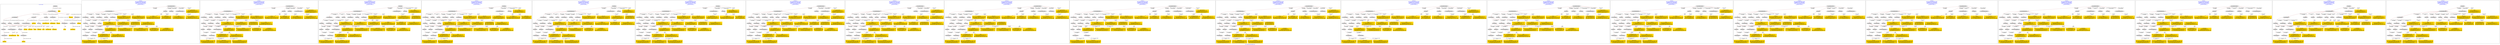digraph n0 {
fontcolor="blue"
remincross="true"
label="s23-s-national-portrait-gallery.json"
subgraph cluster_0 {
label="1-correct model"
n2[style="filled",color="white",fillcolor="lightgray",label="E12_Production1"];
n3[style="filled",color="white",fillcolor="lightgray",label="E21_Person1"];
n4[style="filled",color="white",fillcolor="lightgray",label="E55_Type2"];
n5[style="filled",color="white",fillcolor="lightgray",label="E52_Time-Span3"];
n6[style="filled",color="white",fillcolor="lightgray",label="E69_Death1"];
n7[style="filled",color="white",fillcolor="lightgray",label="E82_Actor_Appellation1"];
n8[style="filled",color="white",fillcolor="lightgray",label="E67_Birth1"];
n9[shape="plaintext",style="filled",fillcolor="gold",label="Artist_URI"];
n10[style="filled",color="white",fillcolor="lightgray",label="E21_Person2"];
n11[style="filled",color="white",fillcolor="lightgray",label="E82_Actor_Appellation2"];
n12[shape="plaintext",style="filled",fillcolor="gold",label="Description"];
n13[style="filled",color="white",fillcolor="lightgray",label="E22_Man-Made_Object1"];
n14[style="filled",color="white",fillcolor="lightgray",label="E55_Type3"];
n15[style="filled",color="white",fillcolor="lightgray",label="E54_Dimension1"];
n16[style="filled",color="white",fillcolor="lightgray",label="E40_Legal_Body1"];
n17[shape="plaintext",style="filled",fillcolor="gold",label="Object_URI"];
n18[style="filled",color="white",fillcolor="lightgray",label="E38_Image1"];
n19[shape="plaintext",style="filled",fillcolor="gold",label="Image"];
n20[shape="plaintext",style="filled",fillcolor="gold",label="Owner"];
n21[style="filled",color="white",fillcolor="lightgray",label="E52_Time-Span1"];
n22[shape="plaintext",style="filled",fillcolor="gold",label="BornDate"];
n23[style="filled",color="white",fillcolor="lightgray",label="E52_Time-Span2"];
n24[shape="plaintext",style="filled",fillcolor="gold",label="deathDate"];
n25[shape="plaintext",style="filled",fillcolor="gold",label="DateOfWork"];
n26[style="filled",color="white",fillcolor="lightgray",label="E52_Time-Span4"];
n27[shape="plaintext",style="filled",fillcolor="gold",label="AquisitionDate"];
n28[shape="plaintext",style="filled",fillcolor="gold",label="Dimension"];
n29[style="filled",color="white",fillcolor="lightgray",label="E55_Type1"];
n30[shape="plaintext",style="filled",fillcolor="gold",label="Classification_URI"];
n31[shape="plaintext",style="filled",fillcolor="gold",label="Classification"];
n32[shape="plaintext",style="filled",fillcolor="gold",label="Medium_URI"];
n33[shape="plaintext",style="filled",fillcolor="gold",label="Medium"];
n34[shape="plaintext",style="filled",fillcolor="gold",label="Subclassification_URI"];
n35[shape="plaintext",style="filled",fillcolor="gold",label="Subclassification"];
n36[shape="plaintext",style="filled",fillcolor="gold",label="Artist_Appellation_URI"];
n37[shape="plaintext",style="filled",fillcolor="gold",label="Artist"];
n38[shape="plaintext",style="filled",fillcolor="gold",label="values"];
n39[style="filled",color="white",fillcolor="lightgray",label="E8_Acquisition1"];
n40[shape="plaintext",style="filled",fillcolor="gold",label="CreditLine"];
}
subgraph cluster_1 {
label="candidate 0\nlink coherence:0.8108108108108109\nnode coherence:0.8571428571428571\nconfidence:0.5841447794612938\nmapping score:0.5220958788680503\ncost:334.019414\n-precision:0.62-recall:0.59"
n42[style="filled",color="white",fillcolor="lightgray",label="E12_Production1"];
n43[style="filled",color="white",fillcolor="lightgray",label="E21_Person1"];
n44[style="filled",color="white",fillcolor="lightgray",label="E52_Time-Span2"];
n45[style="filled",color="white",fillcolor="lightgray",label="E55_Type1"];
n46[style="filled",color="white",fillcolor="lightgray",label="E67_Birth1"];
n47[style="filled",color="white",fillcolor="lightgray",label="E69_Death1"];
n48[style="filled",color="white",fillcolor="lightgray",label="E82_Actor_Appellation1"];
n49[style="filled",color="white",fillcolor="lightgray",label="E22_Man-Made_Object1"];
n50[style="filled",color="white",fillcolor="lightgray",label="E35_Title1"];
n51[style="filled",color="white",fillcolor="lightgray",label="E54_Dimension1"];
n52[style="filled",color="white",fillcolor="lightgray",label="E55_Type3"];
n53[style="filled",color="white",fillcolor="lightgray",label="E8_Acquisition1"];
n54[style="filled",color="white",fillcolor="lightgray",label="E33_Linguistic_Object2"];
n55[style="filled",color="white",fillcolor="lightgray",label="E55_Type2"];
n56[style="filled",color="white",fillcolor="lightgray",label="E52_Time-Span1"];
n57[style="filled",color="white",fillcolor="lightgray",label="E52_Time-Span3"];
n58[style="filled",color="white",fillcolor="lightgray",label="E38_Image1"];
n59[style="filled",color="white",fillcolor="lightgray",label="E73_Information_Object1"];
n60[shape="plaintext",style="filled",fillcolor="gold",label="Subclassification_URI\n[E55_Type,classLink,0.606]\n[E57_Material,classLink,0.19]\n[E74_Group,classLink,0.186]\n[E30_Right,P3_has_note,0.018]"];
n61[shape="plaintext",style="filled",fillcolor="gold",label="Medium\n[E55_Type,label,0.503]\n[E29_Design_or_Procedure,P3_has_note,0.445]\n[E73_Information_Object,P3_has_note,0.028]\n[E33_Linguistic_Object,P3_has_note,0.024]"];
n62[shape="plaintext",style="filled",fillcolor="gold",label="CreditLine\n[E8_Acquisition,P3_has_note,0.656]\n[E30_Right,P3_has_note,0.17]\n[E73_Information_Object,P3_has_note,0.088]\n[E22_Man-Made_Object,P3_has_note,0.085]"];
n63[shape="plaintext",style="filled",fillcolor="gold",label="Image\n[E38_Image,classLink,0.777]\n[E22_Man-Made_Object,classLink,0.084]\n[E21_Person,classLink,0.075]\n[E82_Actor_Appellation,classLink,0.064]"];
n64[shape="plaintext",style="filled",fillcolor="gold",label="Artist_URI\n[E21_Person,classLink,0.525]\n[E82_Actor_Appellation,classLink,0.45]\n[E30_Right,P3_has_note,0.015]\n[E8_Acquisition,P3_has_note,0.01]"];
n65[shape="plaintext",style="filled",fillcolor="gold",label="deathDate\n[E52_Time-Span,P82_at_some_time_within,0.716]\n[E52_Time-Span,P82b_end_of_the_end,0.14]\n[E54_Dimension,P3_has_note,0.072]\n[E52_Time-Span,P82a_begin_of_the_begin,0.071]"];
n66[shape="plaintext",style="filled",fillcolor="gold",label="Description\n[E22_Man-Made_Object,P3_has_note,0.435]\n[E73_Information_Object,P3_has_note,0.377]\n[E33_Linguistic_Object,P3_has_note,0.147]\n[E8_Acquisition,P3_has_note,0.041]"];
n67[shape="plaintext",style="filled",fillcolor="gold",label="Artist_Appellation_URI\n[E82_Actor_Appellation,classLink,0.926]\n[E21_Person,classLink,0.07]\n[E30_Right,P3_has_note,0.002]\n[E8_Acquisition,P3_has_note,0.001]"];
n68[shape="plaintext",style="filled",fillcolor="gold",label="BornDate\n[E52_Time-Span,P82_at_some_time_within,0.766]\n[E52_Time-Span,P82a_begin_of_the_begin,0.14]\n[E54_Dimension,P3_has_note,0.061]\n[E33_Linguistic_Object,P3_has_note,0.034]"];
n69[shape="plaintext",style="filled",fillcolor="gold",label="Classification_URI\n[E55_Type,classLink,0.706]\n[E57_Material,classLink,0.136]\n[E74_Group,classLink,0.133]\n[E55_Type,label,0.024]"];
n70[shape="plaintext",style="filled",fillcolor="gold",label="Classification\n[E55_Type,label,0.42]\n[E55_Type,classLink,0.315]\n[E73_Information_Object,P3_has_note,0.139]\n[E22_Man-Made_Object,P3_has_note,0.126]"];
n71[shape="plaintext",style="filled",fillcolor="gold",label="Owner\n[E8_Acquisition,P3_has_note,0.721]\n[E30_Right,P3_has_note,0.107]\n[E22_Man-Made_Object,P3_has_note,0.099]\n[E73_Information_Object,P3_has_note,0.074]"];
n72[shape="plaintext",style="filled",fillcolor="gold",label="Medium_URI\n[E57_Material,classLink,0.446]\n[E55_Type,classLink,0.416]\n[E74_Group,classLink,0.138]\n[E82_Actor_Appellation,label,0.0]"];
n73[shape="plaintext",style="filled",fillcolor="gold",label="values\n[E82_Actor_Appellation,label,0.402]\n[E35_Title,label,0.311]\n[E8_Acquisition,P3_has_note,0.146]\n[E22_Man-Made_Object,P3_has_note,0.141]"];
n74[shape="plaintext",style="filled",fillcolor="gold",label="AquisitionDate\n[E52_Time-Span,P82b_end_of_the_end,0.457]\n[E52_Time-Span,P82_at_some_time_within,0.369]\n[E52_Time-Span,label,0.099]\n[E52_Time-Span,P82a_begin_of_the_begin,0.075]"];
n75[shape="plaintext",style="filled",fillcolor="gold",label="Dimension\n[E54_Dimension,P3_has_note,0.93]\n[E38_Image,classLink,0.025]\n[E22_Man-Made_Object,classLink,0.023]\n[E82_Actor_Appellation,label,0.021]"];
n76[shape="plaintext",style="filled",fillcolor="gold",label="Artist\n[E82_Actor_Appellation,label,0.677]\n[E8_Acquisition,P3_has_note,0.115]\n[E22_Man-Made_Object,P3_has_note,0.106]\n[E73_Information_Object,P3_has_note,0.102]"];
n77[shape="plaintext",style="filled",fillcolor="gold",label="Subclassification\n[E30_Right,P3_has_note,0.451]\n[E8_Acquisition,P3_has_note,0.322]\n[E33_Linguistic_Object,P3_has_note,0.116]\n[E82_Actor_Appellation,label,0.11]"];
n78[shape="plaintext",style="filled",fillcolor="gold",label="DateOfWork\n[E52_Time-Span,P82_at_some_time_within,0.619]\n[E52_Time-Span,P82a_begin_of_the_begin,0.199]\n[E52_Time-Span,P82b_end_of_the_end,0.105]\n[E22_Man-Made_Object,P3_has_note,0.077]"];
n79[shape="plaintext",style="filled",fillcolor="gold",label="Object_URI\n[E22_Man-Made_Object,classLink,0.967]\n[E33_Linguistic_Object,P3_has_note,0.012]\n[E73_Information_Object,P3_has_note,0.011]\n[E54_Dimension,P3_has_note,0.01]"];
}
subgraph cluster_2 {
label="candidate 1\nlink coherence:0.8108108108108109\nnode coherence:0.8571428571428571\nconfidence:0.5841447794612938\nmapping score:0.5220958788680503\ncost:433.019414\n-precision:0.62-recall:0.59"
n81[style="filled",color="white",fillcolor="lightgray",label="E12_Production1"];
n82[style="filled",color="white",fillcolor="lightgray",label="E21_Person1"];
n83[style="filled",color="white",fillcolor="lightgray",label="E52_Time-Span2"];
n84[style="filled",color="white",fillcolor="lightgray",label="E55_Type1"];
n85[style="filled",color="white",fillcolor="lightgray",label="E67_Birth1"];
n86[style="filled",color="white",fillcolor="lightgray",label="E69_Death1"];
n87[style="filled",color="white",fillcolor="lightgray",label="E82_Actor_Appellation1"];
n88[style="filled",color="white",fillcolor="lightgray",label="E22_Man-Made_Object1"];
n89[style="filled",color="white",fillcolor="lightgray",label="E35_Title1"];
n90[style="filled",color="white",fillcolor="lightgray",label="E54_Dimension1"];
n91[style="filled",color="white",fillcolor="lightgray",label="E55_Type3"];
n92[style="filled",color="white",fillcolor="lightgray",label="E8_Acquisition1"];
n93[style="filled",color="white",fillcolor="lightgray",label="E33_Linguistic_Object2"];
n94[style="filled",color="white",fillcolor="lightgray",label="E55_Type2"];
n95[style="filled",color="white",fillcolor="lightgray",label="E52_Time-Span1"];
n96[style="filled",color="white",fillcolor="lightgray",label="E52_Time-Span3"];
n97[style="filled",color="white",fillcolor="lightgray",label="E38_Image1"];
n98[style="filled",color="white",fillcolor="lightgray",label="E73_Information_Object1"];
n99[shape="plaintext",style="filled",fillcolor="gold",label="Subclassification_URI\n[E55_Type,classLink,0.606]\n[E57_Material,classLink,0.19]\n[E74_Group,classLink,0.186]\n[E30_Right,P3_has_note,0.018]"];
n100[shape="plaintext",style="filled",fillcolor="gold",label="Medium\n[E55_Type,label,0.503]\n[E29_Design_or_Procedure,P3_has_note,0.445]\n[E73_Information_Object,P3_has_note,0.028]\n[E33_Linguistic_Object,P3_has_note,0.024]"];
n101[shape="plaintext",style="filled",fillcolor="gold",label="CreditLine\n[E8_Acquisition,P3_has_note,0.656]\n[E30_Right,P3_has_note,0.17]\n[E73_Information_Object,P3_has_note,0.088]\n[E22_Man-Made_Object,P3_has_note,0.085]"];
n102[shape="plaintext",style="filled",fillcolor="gold",label="Image\n[E38_Image,classLink,0.777]\n[E22_Man-Made_Object,classLink,0.084]\n[E21_Person,classLink,0.075]\n[E82_Actor_Appellation,classLink,0.064]"];
n103[shape="plaintext",style="filled",fillcolor="gold",label="Artist_URI\n[E21_Person,classLink,0.525]\n[E82_Actor_Appellation,classLink,0.45]\n[E30_Right,P3_has_note,0.015]\n[E8_Acquisition,P3_has_note,0.01]"];
n104[shape="plaintext",style="filled",fillcolor="gold",label="deathDate\n[E52_Time-Span,P82_at_some_time_within,0.716]\n[E52_Time-Span,P82b_end_of_the_end,0.14]\n[E54_Dimension,P3_has_note,0.072]\n[E52_Time-Span,P82a_begin_of_the_begin,0.071]"];
n105[shape="plaintext",style="filled",fillcolor="gold",label="Description\n[E22_Man-Made_Object,P3_has_note,0.435]\n[E73_Information_Object,P3_has_note,0.377]\n[E33_Linguistic_Object,P3_has_note,0.147]\n[E8_Acquisition,P3_has_note,0.041]"];
n106[shape="plaintext",style="filled",fillcolor="gold",label="Artist_Appellation_URI\n[E82_Actor_Appellation,classLink,0.926]\n[E21_Person,classLink,0.07]\n[E30_Right,P3_has_note,0.002]\n[E8_Acquisition,P3_has_note,0.001]"];
n107[shape="plaintext",style="filled",fillcolor="gold",label="BornDate\n[E52_Time-Span,P82_at_some_time_within,0.766]\n[E52_Time-Span,P82a_begin_of_the_begin,0.14]\n[E54_Dimension,P3_has_note,0.061]\n[E33_Linguistic_Object,P3_has_note,0.034]"];
n108[shape="plaintext",style="filled",fillcolor="gold",label="AquisitionDate\n[E52_Time-Span,P82b_end_of_the_end,0.457]\n[E52_Time-Span,P82_at_some_time_within,0.369]\n[E52_Time-Span,label,0.099]\n[E52_Time-Span,P82a_begin_of_the_begin,0.075]"];
n109[shape="plaintext",style="filled",fillcolor="gold",label="Classification_URI\n[E55_Type,classLink,0.706]\n[E57_Material,classLink,0.136]\n[E74_Group,classLink,0.133]\n[E55_Type,label,0.024]"];
n110[shape="plaintext",style="filled",fillcolor="gold",label="Classification\n[E55_Type,label,0.42]\n[E55_Type,classLink,0.315]\n[E73_Information_Object,P3_has_note,0.139]\n[E22_Man-Made_Object,P3_has_note,0.126]"];
n111[shape="plaintext",style="filled",fillcolor="gold",label="Owner\n[E8_Acquisition,P3_has_note,0.721]\n[E30_Right,P3_has_note,0.107]\n[E22_Man-Made_Object,P3_has_note,0.099]\n[E73_Information_Object,P3_has_note,0.074]"];
n112[shape="plaintext",style="filled",fillcolor="gold",label="Medium_URI\n[E57_Material,classLink,0.446]\n[E55_Type,classLink,0.416]\n[E74_Group,classLink,0.138]\n[E82_Actor_Appellation,label,0.0]"];
n113[shape="plaintext",style="filled",fillcolor="gold",label="values\n[E82_Actor_Appellation,label,0.402]\n[E35_Title,label,0.311]\n[E8_Acquisition,P3_has_note,0.146]\n[E22_Man-Made_Object,P3_has_note,0.141]"];
n114[shape="plaintext",style="filled",fillcolor="gold",label="Dimension\n[E54_Dimension,P3_has_note,0.93]\n[E38_Image,classLink,0.025]\n[E22_Man-Made_Object,classLink,0.023]\n[E82_Actor_Appellation,label,0.021]"];
n115[shape="plaintext",style="filled",fillcolor="gold",label="Artist\n[E82_Actor_Appellation,label,0.677]\n[E8_Acquisition,P3_has_note,0.115]\n[E22_Man-Made_Object,P3_has_note,0.106]\n[E73_Information_Object,P3_has_note,0.102]"];
n116[shape="plaintext",style="filled",fillcolor="gold",label="Subclassification\n[E30_Right,P3_has_note,0.451]\n[E8_Acquisition,P3_has_note,0.322]\n[E33_Linguistic_Object,P3_has_note,0.116]\n[E82_Actor_Appellation,label,0.11]"];
n117[shape="plaintext",style="filled",fillcolor="gold",label="DateOfWork\n[E52_Time-Span,P82_at_some_time_within,0.619]\n[E52_Time-Span,P82a_begin_of_the_begin,0.199]\n[E52_Time-Span,P82b_end_of_the_end,0.105]\n[E22_Man-Made_Object,P3_has_note,0.077]"];
n118[shape="plaintext",style="filled",fillcolor="gold",label="Object_URI\n[E22_Man-Made_Object,classLink,0.967]\n[E33_Linguistic_Object,P3_has_note,0.012]\n[E73_Information_Object,P3_has_note,0.011]\n[E54_Dimension,P3_has_note,0.01]"];
}
subgraph cluster_3 {
label="candidate 10\nlink coherence:0.7837837837837838\nnode coherence:0.8571428571428571\nconfidence:0.5882705859982387\nmapping score:0.5234711477136985\ncost:235.019394\n-precision:0.62-recall:0.59"
n120[style="filled",color="white",fillcolor="lightgray",label="E12_Production1"];
n121[style="filled",color="white",fillcolor="lightgray",label="E21_Person1"];
n122[style="filled",color="white",fillcolor="lightgray",label="E52_Time-Span2"];
n123[style="filled",color="white",fillcolor="lightgray",label="E55_Type1"];
n124[style="filled",color="white",fillcolor="lightgray",label="E67_Birth1"];
n125[style="filled",color="white",fillcolor="lightgray",label="E69_Death1"];
n126[style="filled",color="white",fillcolor="lightgray",label="E82_Actor_Appellation1"];
n127[style="filled",color="white",fillcolor="lightgray",label="E22_Man-Made_Object1"];
n128[style="filled",color="white",fillcolor="lightgray",label="E30_Right1"];
n129[style="filled",color="white",fillcolor="lightgray",label="E35_Title1"];
n130[style="filled",color="white",fillcolor="lightgray",label="E54_Dimension1"];
n131[style="filled",color="white",fillcolor="lightgray",label="E55_Type2"];
n132[style="filled",color="white",fillcolor="lightgray",label="E8_Acquisition1"];
n133[style="filled",color="white",fillcolor="lightgray",label="E38_Image1"];
n134[style="filled",color="white",fillcolor="lightgray",label="E52_Time-Span1"];
n135[style="filled",color="white",fillcolor="lightgray",label="E52_Time-Span3"];
n136[style="filled",color="white",fillcolor="lightgray",label="E33_Linguistic_Object1"];
n137[style="filled",color="white",fillcolor="lightgray",label="E55_Type3"];
n138[shape="plaintext",style="filled",fillcolor="gold",label="Subclassification_URI\n[E55_Type,classLink,0.606]\n[E57_Material,classLink,0.19]\n[E74_Group,classLink,0.186]\n[E30_Right,P3_has_note,0.018]"];
n139[shape="plaintext",style="filled",fillcolor="gold",label="Medium\n[E55_Type,label,0.503]\n[E29_Design_or_Procedure,P3_has_note,0.445]\n[E73_Information_Object,P3_has_note,0.028]\n[E33_Linguistic_Object,P3_has_note,0.024]"];
n140[shape="plaintext",style="filled",fillcolor="gold",label="Image\n[E38_Image,classLink,0.777]\n[E22_Man-Made_Object,classLink,0.084]\n[E21_Person,classLink,0.075]\n[E82_Actor_Appellation,classLink,0.064]"];
n141[shape="plaintext",style="filled",fillcolor="gold",label="Artist_URI\n[E21_Person,classLink,0.525]\n[E82_Actor_Appellation,classLink,0.45]\n[E30_Right,P3_has_note,0.015]\n[E8_Acquisition,P3_has_note,0.01]"];
n142[shape="plaintext",style="filled",fillcolor="gold",label="deathDate\n[E52_Time-Span,P82_at_some_time_within,0.716]\n[E52_Time-Span,P82b_end_of_the_end,0.14]\n[E54_Dimension,P3_has_note,0.072]\n[E52_Time-Span,P82a_begin_of_the_begin,0.071]"];
n143[shape="plaintext",style="filled",fillcolor="gold",label="Description\n[E22_Man-Made_Object,P3_has_note,0.435]\n[E73_Information_Object,P3_has_note,0.377]\n[E33_Linguistic_Object,P3_has_note,0.147]\n[E8_Acquisition,P3_has_note,0.041]"];
n144[shape="plaintext",style="filled",fillcolor="gold",label="Artist_Appellation_URI\n[E82_Actor_Appellation,classLink,0.926]\n[E21_Person,classLink,0.07]\n[E30_Right,P3_has_note,0.002]\n[E8_Acquisition,P3_has_note,0.001]"];
n145[shape="plaintext",style="filled",fillcolor="gold",label="CreditLine\n[E8_Acquisition,P3_has_note,0.656]\n[E30_Right,P3_has_note,0.17]\n[E73_Information_Object,P3_has_note,0.088]\n[E22_Man-Made_Object,P3_has_note,0.085]"];
n146[shape="plaintext",style="filled",fillcolor="gold",label="BornDate\n[E52_Time-Span,P82_at_some_time_within,0.766]\n[E52_Time-Span,P82a_begin_of_the_begin,0.14]\n[E54_Dimension,P3_has_note,0.061]\n[E33_Linguistic_Object,P3_has_note,0.034]"];
n147[shape="plaintext",style="filled",fillcolor="gold",label="Classification_URI\n[E55_Type,classLink,0.706]\n[E57_Material,classLink,0.136]\n[E74_Group,classLink,0.133]\n[E55_Type,label,0.024]"];
n148[shape="plaintext",style="filled",fillcolor="gold",label="Classification\n[E55_Type,label,0.42]\n[E55_Type,classLink,0.315]\n[E73_Information_Object,P3_has_note,0.139]\n[E22_Man-Made_Object,P3_has_note,0.126]"];
n149[shape="plaintext",style="filled",fillcolor="gold",label="Owner\n[E8_Acquisition,P3_has_note,0.721]\n[E30_Right,P3_has_note,0.107]\n[E22_Man-Made_Object,P3_has_note,0.099]\n[E73_Information_Object,P3_has_note,0.074]"];
n150[shape="plaintext",style="filled",fillcolor="gold",label="Medium_URI\n[E57_Material,classLink,0.446]\n[E55_Type,classLink,0.416]\n[E74_Group,classLink,0.138]\n[E82_Actor_Appellation,label,0.0]"];
n151[shape="plaintext",style="filled",fillcolor="gold",label="Subclassification\n[E30_Right,P3_has_note,0.451]\n[E8_Acquisition,P3_has_note,0.322]\n[E33_Linguistic_Object,P3_has_note,0.116]\n[E82_Actor_Appellation,label,0.11]"];
n152[shape="plaintext",style="filled",fillcolor="gold",label="values\n[E82_Actor_Appellation,label,0.402]\n[E35_Title,label,0.311]\n[E8_Acquisition,P3_has_note,0.146]\n[E22_Man-Made_Object,P3_has_note,0.141]"];
n153[shape="plaintext",style="filled",fillcolor="gold",label="AquisitionDate\n[E52_Time-Span,P82b_end_of_the_end,0.457]\n[E52_Time-Span,P82_at_some_time_within,0.369]\n[E52_Time-Span,label,0.099]\n[E52_Time-Span,P82a_begin_of_the_begin,0.075]"];
n154[shape="plaintext",style="filled",fillcolor="gold",label="Dimension\n[E54_Dimension,P3_has_note,0.93]\n[E38_Image,classLink,0.025]\n[E22_Man-Made_Object,classLink,0.023]\n[E82_Actor_Appellation,label,0.021]"];
n155[shape="plaintext",style="filled",fillcolor="gold",label="Artist\n[E82_Actor_Appellation,label,0.677]\n[E8_Acquisition,P3_has_note,0.115]\n[E22_Man-Made_Object,P3_has_note,0.106]\n[E73_Information_Object,P3_has_note,0.102]"];
n156[shape="plaintext",style="filled",fillcolor="gold",label="DateOfWork\n[E52_Time-Span,P82_at_some_time_within,0.619]\n[E52_Time-Span,P82a_begin_of_the_begin,0.199]\n[E52_Time-Span,P82b_end_of_the_end,0.105]\n[E22_Man-Made_Object,P3_has_note,0.077]"];
n157[shape="plaintext",style="filled",fillcolor="gold",label="Object_URI\n[E22_Man-Made_Object,classLink,0.967]\n[E33_Linguistic_Object,P3_has_note,0.012]\n[E73_Information_Object,P3_has_note,0.011]\n[E54_Dimension,P3_has_note,0.01]"];
}
subgraph cluster_4 {
label="candidate 11\nlink coherence:0.7837837837837838\nnode coherence:0.8571428571428571\nconfidence:0.5882705859982387\nmapping score:0.5234711477136985\ncost:235.019414\n-precision:0.65-recall:0.62"
n159[style="filled",color="white",fillcolor="lightgray",label="E12_Production1"];
n160[style="filled",color="white",fillcolor="lightgray",label="E21_Person1"];
n161[style="filled",color="white",fillcolor="lightgray",label="E52_Time-Span2"];
n162[style="filled",color="white",fillcolor="lightgray",label="E55_Type1"];
n163[style="filled",color="white",fillcolor="lightgray",label="E67_Birth1"];
n164[style="filled",color="white",fillcolor="lightgray",label="E69_Death1"];
n165[style="filled",color="white",fillcolor="lightgray",label="E82_Actor_Appellation1"];
n166[style="filled",color="white",fillcolor="lightgray",label="E22_Man-Made_Object1"];
n167[style="filled",color="white",fillcolor="lightgray",label="E30_Right1"];
n168[style="filled",color="white",fillcolor="lightgray",label="E35_Title1"];
n169[style="filled",color="white",fillcolor="lightgray",label="E54_Dimension1"];
n170[style="filled",color="white",fillcolor="lightgray",label="E55_Type3"];
n171[style="filled",color="white",fillcolor="lightgray",label="E8_Acquisition1"];
n172[style="filled",color="white",fillcolor="lightgray",label="E38_Image1"];
n173[style="filled",color="white",fillcolor="lightgray",label="E52_Time-Span1"];
n174[style="filled",color="white",fillcolor="lightgray",label="E52_Time-Span3"];
n175[style="filled",color="white",fillcolor="lightgray",label="E33_Linguistic_Object1"];
n176[style="filled",color="white",fillcolor="lightgray",label="E55_Type2"];
n177[shape="plaintext",style="filled",fillcolor="gold",label="Subclassification_URI\n[E55_Type,classLink,0.606]\n[E57_Material,classLink,0.19]\n[E74_Group,classLink,0.186]\n[E30_Right,P3_has_note,0.018]"];
n178[shape="plaintext",style="filled",fillcolor="gold",label="Medium\n[E55_Type,label,0.503]\n[E29_Design_or_Procedure,P3_has_note,0.445]\n[E73_Information_Object,P3_has_note,0.028]\n[E33_Linguistic_Object,P3_has_note,0.024]"];
n179[shape="plaintext",style="filled",fillcolor="gold",label="Image\n[E38_Image,classLink,0.777]\n[E22_Man-Made_Object,classLink,0.084]\n[E21_Person,classLink,0.075]\n[E82_Actor_Appellation,classLink,0.064]"];
n180[shape="plaintext",style="filled",fillcolor="gold",label="Artist_URI\n[E21_Person,classLink,0.525]\n[E82_Actor_Appellation,classLink,0.45]\n[E30_Right,P3_has_note,0.015]\n[E8_Acquisition,P3_has_note,0.01]"];
n181[shape="plaintext",style="filled",fillcolor="gold",label="deathDate\n[E52_Time-Span,P82_at_some_time_within,0.716]\n[E52_Time-Span,P82b_end_of_the_end,0.14]\n[E54_Dimension,P3_has_note,0.072]\n[E52_Time-Span,P82a_begin_of_the_begin,0.071]"];
n182[shape="plaintext",style="filled",fillcolor="gold",label="Description\n[E22_Man-Made_Object,P3_has_note,0.435]\n[E73_Information_Object,P3_has_note,0.377]\n[E33_Linguistic_Object,P3_has_note,0.147]\n[E8_Acquisition,P3_has_note,0.041]"];
n183[shape="plaintext",style="filled",fillcolor="gold",label="Artist_Appellation_URI\n[E82_Actor_Appellation,classLink,0.926]\n[E21_Person,classLink,0.07]\n[E30_Right,P3_has_note,0.002]\n[E8_Acquisition,P3_has_note,0.001]"];
n184[shape="plaintext",style="filled",fillcolor="gold",label="CreditLine\n[E8_Acquisition,P3_has_note,0.656]\n[E30_Right,P3_has_note,0.17]\n[E73_Information_Object,P3_has_note,0.088]\n[E22_Man-Made_Object,P3_has_note,0.085]"];
n185[shape="plaintext",style="filled",fillcolor="gold",label="BornDate\n[E52_Time-Span,P82_at_some_time_within,0.766]\n[E52_Time-Span,P82a_begin_of_the_begin,0.14]\n[E54_Dimension,P3_has_note,0.061]\n[E33_Linguistic_Object,P3_has_note,0.034]"];
n186[shape="plaintext",style="filled",fillcolor="gold",label="Classification_URI\n[E55_Type,classLink,0.706]\n[E57_Material,classLink,0.136]\n[E74_Group,classLink,0.133]\n[E55_Type,label,0.024]"];
n187[shape="plaintext",style="filled",fillcolor="gold",label="Classification\n[E55_Type,label,0.42]\n[E55_Type,classLink,0.315]\n[E73_Information_Object,P3_has_note,0.139]\n[E22_Man-Made_Object,P3_has_note,0.126]"];
n188[shape="plaintext",style="filled",fillcolor="gold",label="Owner\n[E8_Acquisition,P3_has_note,0.721]\n[E30_Right,P3_has_note,0.107]\n[E22_Man-Made_Object,P3_has_note,0.099]\n[E73_Information_Object,P3_has_note,0.074]"];
n189[shape="plaintext",style="filled",fillcolor="gold",label="Medium_URI\n[E57_Material,classLink,0.446]\n[E55_Type,classLink,0.416]\n[E74_Group,classLink,0.138]\n[E82_Actor_Appellation,label,0.0]"];
n190[shape="plaintext",style="filled",fillcolor="gold",label="Subclassification\n[E30_Right,P3_has_note,0.451]\n[E8_Acquisition,P3_has_note,0.322]\n[E33_Linguistic_Object,P3_has_note,0.116]\n[E82_Actor_Appellation,label,0.11]"];
n191[shape="plaintext",style="filled",fillcolor="gold",label="values\n[E82_Actor_Appellation,label,0.402]\n[E35_Title,label,0.311]\n[E8_Acquisition,P3_has_note,0.146]\n[E22_Man-Made_Object,P3_has_note,0.141]"];
n192[shape="plaintext",style="filled",fillcolor="gold",label="AquisitionDate\n[E52_Time-Span,P82b_end_of_the_end,0.457]\n[E52_Time-Span,P82_at_some_time_within,0.369]\n[E52_Time-Span,label,0.099]\n[E52_Time-Span,P82a_begin_of_the_begin,0.075]"];
n193[shape="plaintext",style="filled",fillcolor="gold",label="Dimension\n[E54_Dimension,P3_has_note,0.93]\n[E38_Image,classLink,0.025]\n[E22_Man-Made_Object,classLink,0.023]\n[E82_Actor_Appellation,label,0.021]"];
n194[shape="plaintext",style="filled",fillcolor="gold",label="Artist\n[E82_Actor_Appellation,label,0.677]\n[E8_Acquisition,P3_has_note,0.115]\n[E22_Man-Made_Object,P3_has_note,0.106]\n[E73_Information_Object,P3_has_note,0.102]"];
n195[shape="plaintext",style="filled",fillcolor="gold",label="DateOfWork\n[E52_Time-Span,P82_at_some_time_within,0.619]\n[E52_Time-Span,P82a_begin_of_the_begin,0.199]\n[E52_Time-Span,P82b_end_of_the_end,0.105]\n[E22_Man-Made_Object,P3_has_note,0.077]"];
n196[shape="plaintext",style="filled",fillcolor="gold",label="Object_URI\n[E22_Man-Made_Object,classLink,0.967]\n[E33_Linguistic_Object,P3_has_note,0.012]\n[E73_Information_Object,P3_has_note,0.011]\n[E54_Dimension,P3_has_note,0.01]"];
}
subgraph cluster_5 {
label="candidate 12\nlink coherence:0.7837837837837838\nnode coherence:0.8571428571428571\nconfidence:0.5882705859982387\nmapping score:0.5234711477136985\ncost:334.019394\n-precision:0.62-recall:0.59"
n198[style="filled",color="white",fillcolor="lightgray",label="E12_Production1"];
n199[style="filled",color="white",fillcolor="lightgray",label="E21_Person1"];
n200[style="filled",color="white",fillcolor="lightgray",label="E52_Time-Span2"];
n201[style="filled",color="white",fillcolor="lightgray",label="E55_Type1"];
n202[style="filled",color="white",fillcolor="lightgray",label="E67_Birth1"];
n203[style="filled",color="white",fillcolor="lightgray",label="E69_Death1"];
n204[style="filled",color="white",fillcolor="lightgray",label="E82_Actor_Appellation1"];
n205[style="filled",color="white",fillcolor="lightgray",label="E22_Man-Made_Object1"];
n206[style="filled",color="white",fillcolor="lightgray",label="E30_Right1"];
n207[style="filled",color="white",fillcolor="lightgray",label="E35_Title1"];
n208[style="filled",color="white",fillcolor="lightgray",label="E54_Dimension1"];
n209[style="filled",color="white",fillcolor="lightgray",label="E55_Type2"];
n210[style="filled",color="white",fillcolor="lightgray",label="E8_Acquisition1"];
n211[style="filled",color="white",fillcolor="lightgray",label="E38_Image1"];
n212[style="filled",color="white",fillcolor="lightgray",label="E52_Time-Span1"];
n213[style="filled",color="white",fillcolor="lightgray",label="E52_Time-Span3"];
n214[style="filled",color="white",fillcolor="lightgray",label="E33_Linguistic_Object1"];
n215[style="filled",color="white",fillcolor="lightgray",label="E55_Type3"];
n216[shape="plaintext",style="filled",fillcolor="gold",label="Subclassification_URI\n[E55_Type,classLink,0.606]\n[E57_Material,classLink,0.19]\n[E74_Group,classLink,0.186]\n[E30_Right,P3_has_note,0.018]"];
n217[shape="plaintext",style="filled",fillcolor="gold",label="Medium\n[E55_Type,label,0.503]\n[E29_Design_or_Procedure,P3_has_note,0.445]\n[E73_Information_Object,P3_has_note,0.028]\n[E33_Linguistic_Object,P3_has_note,0.024]"];
n218[shape="plaintext",style="filled",fillcolor="gold",label="Image\n[E38_Image,classLink,0.777]\n[E22_Man-Made_Object,classLink,0.084]\n[E21_Person,classLink,0.075]\n[E82_Actor_Appellation,classLink,0.064]"];
n219[shape="plaintext",style="filled",fillcolor="gold",label="Artist_URI\n[E21_Person,classLink,0.525]\n[E82_Actor_Appellation,classLink,0.45]\n[E30_Right,P3_has_note,0.015]\n[E8_Acquisition,P3_has_note,0.01]"];
n220[shape="plaintext",style="filled",fillcolor="gold",label="deathDate\n[E52_Time-Span,P82_at_some_time_within,0.716]\n[E52_Time-Span,P82b_end_of_the_end,0.14]\n[E54_Dimension,P3_has_note,0.072]\n[E52_Time-Span,P82a_begin_of_the_begin,0.071]"];
n221[shape="plaintext",style="filled",fillcolor="gold",label="Description\n[E22_Man-Made_Object,P3_has_note,0.435]\n[E73_Information_Object,P3_has_note,0.377]\n[E33_Linguistic_Object,P3_has_note,0.147]\n[E8_Acquisition,P3_has_note,0.041]"];
n222[shape="plaintext",style="filled",fillcolor="gold",label="Artist_Appellation_URI\n[E82_Actor_Appellation,classLink,0.926]\n[E21_Person,classLink,0.07]\n[E30_Right,P3_has_note,0.002]\n[E8_Acquisition,P3_has_note,0.001]"];
n223[shape="plaintext",style="filled",fillcolor="gold",label="CreditLine\n[E8_Acquisition,P3_has_note,0.656]\n[E30_Right,P3_has_note,0.17]\n[E73_Information_Object,P3_has_note,0.088]\n[E22_Man-Made_Object,P3_has_note,0.085]"];
n224[shape="plaintext",style="filled",fillcolor="gold",label="BornDate\n[E52_Time-Span,P82_at_some_time_within,0.766]\n[E52_Time-Span,P82a_begin_of_the_begin,0.14]\n[E54_Dimension,P3_has_note,0.061]\n[E33_Linguistic_Object,P3_has_note,0.034]"];
n225[shape="plaintext",style="filled",fillcolor="gold",label="AquisitionDate\n[E52_Time-Span,P82b_end_of_the_end,0.457]\n[E52_Time-Span,P82_at_some_time_within,0.369]\n[E52_Time-Span,label,0.099]\n[E52_Time-Span,P82a_begin_of_the_begin,0.075]"];
n226[shape="plaintext",style="filled",fillcolor="gold",label="Classification_URI\n[E55_Type,classLink,0.706]\n[E57_Material,classLink,0.136]\n[E74_Group,classLink,0.133]\n[E55_Type,label,0.024]"];
n227[shape="plaintext",style="filled",fillcolor="gold",label="Classification\n[E55_Type,label,0.42]\n[E55_Type,classLink,0.315]\n[E73_Information_Object,P3_has_note,0.139]\n[E22_Man-Made_Object,P3_has_note,0.126]"];
n228[shape="plaintext",style="filled",fillcolor="gold",label="Owner\n[E8_Acquisition,P3_has_note,0.721]\n[E30_Right,P3_has_note,0.107]\n[E22_Man-Made_Object,P3_has_note,0.099]\n[E73_Information_Object,P3_has_note,0.074]"];
n229[shape="plaintext",style="filled",fillcolor="gold",label="Medium_URI\n[E57_Material,classLink,0.446]\n[E55_Type,classLink,0.416]\n[E74_Group,classLink,0.138]\n[E82_Actor_Appellation,label,0.0]"];
n230[shape="plaintext",style="filled",fillcolor="gold",label="Subclassification\n[E30_Right,P3_has_note,0.451]\n[E8_Acquisition,P3_has_note,0.322]\n[E33_Linguistic_Object,P3_has_note,0.116]\n[E82_Actor_Appellation,label,0.11]"];
n231[shape="plaintext",style="filled",fillcolor="gold",label="values\n[E82_Actor_Appellation,label,0.402]\n[E35_Title,label,0.311]\n[E8_Acquisition,P3_has_note,0.146]\n[E22_Man-Made_Object,P3_has_note,0.141]"];
n232[shape="plaintext",style="filled",fillcolor="gold",label="Dimension\n[E54_Dimension,P3_has_note,0.93]\n[E38_Image,classLink,0.025]\n[E22_Man-Made_Object,classLink,0.023]\n[E82_Actor_Appellation,label,0.021]"];
n233[shape="plaintext",style="filled",fillcolor="gold",label="Artist\n[E82_Actor_Appellation,label,0.677]\n[E8_Acquisition,P3_has_note,0.115]\n[E22_Man-Made_Object,P3_has_note,0.106]\n[E73_Information_Object,P3_has_note,0.102]"];
n234[shape="plaintext",style="filled",fillcolor="gold",label="DateOfWork\n[E52_Time-Span,P82_at_some_time_within,0.619]\n[E52_Time-Span,P82a_begin_of_the_begin,0.199]\n[E52_Time-Span,P82b_end_of_the_end,0.105]\n[E22_Man-Made_Object,P3_has_note,0.077]"];
n235[shape="plaintext",style="filled",fillcolor="gold",label="Object_URI\n[E22_Man-Made_Object,classLink,0.967]\n[E33_Linguistic_Object,P3_has_note,0.012]\n[E73_Information_Object,P3_has_note,0.011]\n[E54_Dimension,P3_has_note,0.01]"];
}
subgraph cluster_6 {
label="candidate 13\nlink coherence:0.7837837837837838\nnode coherence:0.8571428571428571\nconfidence:0.5882705859982387\nmapping score:0.5234711477136985\ncost:334.019414\n-precision:0.65-recall:0.62"
n237[style="filled",color="white",fillcolor="lightgray",label="E12_Production1"];
n238[style="filled",color="white",fillcolor="lightgray",label="E21_Person1"];
n239[style="filled",color="white",fillcolor="lightgray",label="E52_Time-Span2"];
n240[style="filled",color="white",fillcolor="lightgray",label="E55_Type1"];
n241[style="filled",color="white",fillcolor="lightgray",label="E67_Birth1"];
n242[style="filled",color="white",fillcolor="lightgray",label="E69_Death1"];
n243[style="filled",color="white",fillcolor="lightgray",label="E82_Actor_Appellation1"];
n244[style="filled",color="white",fillcolor="lightgray",label="E22_Man-Made_Object1"];
n245[style="filled",color="white",fillcolor="lightgray",label="E30_Right1"];
n246[style="filled",color="white",fillcolor="lightgray",label="E35_Title1"];
n247[style="filled",color="white",fillcolor="lightgray",label="E54_Dimension1"];
n248[style="filled",color="white",fillcolor="lightgray",label="E55_Type3"];
n249[style="filled",color="white",fillcolor="lightgray",label="E8_Acquisition1"];
n250[style="filled",color="white",fillcolor="lightgray",label="E38_Image1"];
n251[style="filled",color="white",fillcolor="lightgray",label="E52_Time-Span1"];
n252[style="filled",color="white",fillcolor="lightgray",label="E52_Time-Span3"];
n253[style="filled",color="white",fillcolor="lightgray",label="E33_Linguistic_Object1"];
n254[style="filled",color="white",fillcolor="lightgray",label="E55_Type2"];
n255[shape="plaintext",style="filled",fillcolor="gold",label="Subclassification_URI\n[E55_Type,classLink,0.606]\n[E57_Material,classLink,0.19]\n[E74_Group,classLink,0.186]\n[E30_Right,P3_has_note,0.018]"];
n256[shape="plaintext",style="filled",fillcolor="gold",label="Medium\n[E55_Type,label,0.503]\n[E29_Design_or_Procedure,P3_has_note,0.445]\n[E73_Information_Object,P3_has_note,0.028]\n[E33_Linguistic_Object,P3_has_note,0.024]"];
n257[shape="plaintext",style="filled",fillcolor="gold",label="Image\n[E38_Image,classLink,0.777]\n[E22_Man-Made_Object,classLink,0.084]\n[E21_Person,classLink,0.075]\n[E82_Actor_Appellation,classLink,0.064]"];
n258[shape="plaintext",style="filled",fillcolor="gold",label="Artist_URI\n[E21_Person,classLink,0.525]\n[E82_Actor_Appellation,classLink,0.45]\n[E30_Right,P3_has_note,0.015]\n[E8_Acquisition,P3_has_note,0.01]"];
n259[shape="plaintext",style="filled",fillcolor="gold",label="deathDate\n[E52_Time-Span,P82_at_some_time_within,0.716]\n[E52_Time-Span,P82b_end_of_the_end,0.14]\n[E54_Dimension,P3_has_note,0.072]\n[E52_Time-Span,P82a_begin_of_the_begin,0.071]"];
n260[shape="plaintext",style="filled",fillcolor="gold",label="Description\n[E22_Man-Made_Object,P3_has_note,0.435]\n[E73_Information_Object,P3_has_note,0.377]\n[E33_Linguistic_Object,P3_has_note,0.147]\n[E8_Acquisition,P3_has_note,0.041]"];
n261[shape="plaintext",style="filled",fillcolor="gold",label="Artist_Appellation_URI\n[E82_Actor_Appellation,classLink,0.926]\n[E21_Person,classLink,0.07]\n[E30_Right,P3_has_note,0.002]\n[E8_Acquisition,P3_has_note,0.001]"];
n262[shape="plaintext",style="filled",fillcolor="gold",label="CreditLine\n[E8_Acquisition,P3_has_note,0.656]\n[E30_Right,P3_has_note,0.17]\n[E73_Information_Object,P3_has_note,0.088]\n[E22_Man-Made_Object,P3_has_note,0.085]"];
n263[shape="plaintext",style="filled",fillcolor="gold",label="BornDate\n[E52_Time-Span,P82_at_some_time_within,0.766]\n[E52_Time-Span,P82a_begin_of_the_begin,0.14]\n[E54_Dimension,P3_has_note,0.061]\n[E33_Linguistic_Object,P3_has_note,0.034]"];
n264[shape="plaintext",style="filled",fillcolor="gold",label="AquisitionDate\n[E52_Time-Span,P82b_end_of_the_end,0.457]\n[E52_Time-Span,P82_at_some_time_within,0.369]\n[E52_Time-Span,label,0.099]\n[E52_Time-Span,P82a_begin_of_the_begin,0.075]"];
n265[shape="plaintext",style="filled",fillcolor="gold",label="Classification_URI\n[E55_Type,classLink,0.706]\n[E57_Material,classLink,0.136]\n[E74_Group,classLink,0.133]\n[E55_Type,label,0.024]"];
n266[shape="plaintext",style="filled",fillcolor="gold",label="Classification\n[E55_Type,label,0.42]\n[E55_Type,classLink,0.315]\n[E73_Information_Object,P3_has_note,0.139]\n[E22_Man-Made_Object,P3_has_note,0.126]"];
n267[shape="plaintext",style="filled",fillcolor="gold",label="Owner\n[E8_Acquisition,P3_has_note,0.721]\n[E30_Right,P3_has_note,0.107]\n[E22_Man-Made_Object,P3_has_note,0.099]\n[E73_Information_Object,P3_has_note,0.074]"];
n268[shape="plaintext",style="filled",fillcolor="gold",label="Medium_URI\n[E57_Material,classLink,0.446]\n[E55_Type,classLink,0.416]\n[E74_Group,classLink,0.138]\n[E82_Actor_Appellation,label,0.0]"];
n269[shape="plaintext",style="filled",fillcolor="gold",label="Subclassification\n[E30_Right,P3_has_note,0.451]\n[E8_Acquisition,P3_has_note,0.322]\n[E33_Linguistic_Object,P3_has_note,0.116]\n[E82_Actor_Appellation,label,0.11]"];
n270[shape="plaintext",style="filled",fillcolor="gold",label="values\n[E82_Actor_Appellation,label,0.402]\n[E35_Title,label,0.311]\n[E8_Acquisition,P3_has_note,0.146]\n[E22_Man-Made_Object,P3_has_note,0.141]"];
n271[shape="plaintext",style="filled",fillcolor="gold",label="Dimension\n[E54_Dimension,P3_has_note,0.93]\n[E38_Image,classLink,0.025]\n[E22_Man-Made_Object,classLink,0.023]\n[E82_Actor_Appellation,label,0.021]"];
n272[shape="plaintext",style="filled",fillcolor="gold",label="Artist\n[E82_Actor_Appellation,label,0.677]\n[E8_Acquisition,P3_has_note,0.115]\n[E22_Man-Made_Object,P3_has_note,0.106]\n[E73_Information_Object,P3_has_note,0.102]"];
n273[shape="plaintext",style="filled",fillcolor="gold",label="DateOfWork\n[E52_Time-Span,P82_at_some_time_within,0.619]\n[E52_Time-Span,P82a_begin_of_the_begin,0.199]\n[E52_Time-Span,P82b_end_of_the_end,0.105]\n[E22_Man-Made_Object,P3_has_note,0.077]"];
n274[shape="plaintext",style="filled",fillcolor="gold",label="Object_URI\n[E22_Man-Made_Object,classLink,0.967]\n[E33_Linguistic_Object,P3_has_note,0.012]\n[E73_Information_Object,P3_has_note,0.011]\n[E54_Dimension,P3_has_note,0.01]"];
}
subgraph cluster_7 {
label="candidate 14\nlink coherence:0.7837837837837838\nnode coherence:0.8571428571428571\nconfidence:0.5841447794612938\nmapping score:0.5220958788680503\ncost:334.019404\n-precision:0.62-recall:0.59"
n276[style="filled",color="white",fillcolor="lightgray",label="E12_Production1"];
n277[style="filled",color="white",fillcolor="lightgray",label="E21_Person1"];
n278[style="filled",color="white",fillcolor="lightgray",label="E52_Time-Span2"];
n279[style="filled",color="white",fillcolor="lightgray",label="E55_Type1"];
n280[style="filled",color="white",fillcolor="lightgray",label="E67_Birth1"];
n281[style="filled",color="white",fillcolor="lightgray",label="E69_Death1"];
n282[style="filled",color="white",fillcolor="lightgray",label="E82_Actor_Appellation1"];
n283[style="filled",color="white",fillcolor="lightgray",label="E22_Man-Made_Object1"];
n284[style="filled",color="white",fillcolor="lightgray",label="E35_Title1"];
n285[style="filled",color="white",fillcolor="lightgray",label="E54_Dimension1"];
n286[style="filled",color="white",fillcolor="lightgray",label="E55_Type2"];
n287[style="filled",color="white",fillcolor="lightgray",label="E55_Type3"];
n288[style="filled",color="white",fillcolor="lightgray",label="E8_Acquisition1"];
n289[style="filled",color="white",fillcolor="lightgray",label="E33_Linguistic_Object2"];
n290[style="filled",color="white",fillcolor="lightgray",label="E52_Time-Span1"];
n291[style="filled",color="white",fillcolor="lightgray",label="E52_Time-Span3"];
n292[style="filled",color="white",fillcolor="lightgray",label="E38_Image1"];
n293[style="filled",color="white",fillcolor="lightgray",label="E73_Information_Object1"];
n294[shape="plaintext",style="filled",fillcolor="gold",label="Subclassification_URI\n[E55_Type,classLink,0.606]\n[E57_Material,classLink,0.19]\n[E74_Group,classLink,0.186]\n[E30_Right,P3_has_note,0.018]"];
n295[shape="plaintext",style="filled",fillcolor="gold",label="Medium\n[E55_Type,label,0.503]\n[E29_Design_or_Procedure,P3_has_note,0.445]\n[E73_Information_Object,P3_has_note,0.028]\n[E33_Linguistic_Object,P3_has_note,0.024]"];
n296[shape="plaintext",style="filled",fillcolor="gold",label="CreditLine\n[E8_Acquisition,P3_has_note,0.656]\n[E30_Right,P3_has_note,0.17]\n[E73_Information_Object,P3_has_note,0.088]\n[E22_Man-Made_Object,P3_has_note,0.085]"];
n297[shape="plaintext",style="filled",fillcolor="gold",label="Image\n[E38_Image,classLink,0.777]\n[E22_Man-Made_Object,classLink,0.084]\n[E21_Person,classLink,0.075]\n[E82_Actor_Appellation,classLink,0.064]"];
n298[shape="plaintext",style="filled",fillcolor="gold",label="Artist_URI\n[E21_Person,classLink,0.525]\n[E82_Actor_Appellation,classLink,0.45]\n[E30_Right,P3_has_note,0.015]\n[E8_Acquisition,P3_has_note,0.01]"];
n299[shape="plaintext",style="filled",fillcolor="gold",label="deathDate\n[E52_Time-Span,P82_at_some_time_within,0.716]\n[E52_Time-Span,P82b_end_of_the_end,0.14]\n[E54_Dimension,P3_has_note,0.072]\n[E52_Time-Span,P82a_begin_of_the_begin,0.071]"];
n300[shape="plaintext",style="filled",fillcolor="gold",label="Description\n[E22_Man-Made_Object,P3_has_note,0.435]\n[E73_Information_Object,P3_has_note,0.377]\n[E33_Linguistic_Object,P3_has_note,0.147]\n[E8_Acquisition,P3_has_note,0.041]"];
n301[shape="plaintext",style="filled",fillcolor="gold",label="Artist_Appellation_URI\n[E82_Actor_Appellation,classLink,0.926]\n[E21_Person,classLink,0.07]\n[E30_Right,P3_has_note,0.002]\n[E8_Acquisition,P3_has_note,0.001]"];
n302[shape="plaintext",style="filled",fillcolor="gold",label="BornDate\n[E52_Time-Span,P82_at_some_time_within,0.766]\n[E52_Time-Span,P82a_begin_of_the_begin,0.14]\n[E54_Dimension,P3_has_note,0.061]\n[E33_Linguistic_Object,P3_has_note,0.034]"];
n303[shape="plaintext",style="filled",fillcolor="gold",label="Classification_URI\n[E55_Type,classLink,0.706]\n[E57_Material,classLink,0.136]\n[E74_Group,classLink,0.133]\n[E55_Type,label,0.024]"];
n304[shape="plaintext",style="filled",fillcolor="gold",label="Classification\n[E55_Type,label,0.42]\n[E55_Type,classLink,0.315]\n[E73_Information_Object,P3_has_note,0.139]\n[E22_Man-Made_Object,P3_has_note,0.126]"];
n305[shape="plaintext",style="filled",fillcolor="gold",label="Owner\n[E8_Acquisition,P3_has_note,0.721]\n[E30_Right,P3_has_note,0.107]\n[E22_Man-Made_Object,P3_has_note,0.099]\n[E73_Information_Object,P3_has_note,0.074]"];
n306[shape="plaintext",style="filled",fillcolor="gold",label="Medium_URI\n[E57_Material,classLink,0.446]\n[E55_Type,classLink,0.416]\n[E74_Group,classLink,0.138]\n[E82_Actor_Appellation,label,0.0]"];
n307[shape="plaintext",style="filled",fillcolor="gold",label="values\n[E82_Actor_Appellation,label,0.402]\n[E35_Title,label,0.311]\n[E8_Acquisition,P3_has_note,0.146]\n[E22_Man-Made_Object,P3_has_note,0.141]"];
n308[shape="plaintext",style="filled",fillcolor="gold",label="AquisitionDate\n[E52_Time-Span,P82b_end_of_the_end,0.457]\n[E52_Time-Span,P82_at_some_time_within,0.369]\n[E52_Time-Span,label,0.099]\n[E52_Time-Span,P82a_begin_of_the_begin,0.075]"];
n309[shape="plaintext",style="filled",fillcolor="gold",label="Dimension\n[E54_Dimension,P3_has_note,0.93]\n[E38_Image,classLink,0.025]\n[E22_Man-Made_Object,classLink,0.023]\n[E82_Actor_Appellation,label,0.021]"];
n310[shape="plaintext",style="filled",fillcolor="gold",label="Artist\n[E82_Actor_Appellation,label,0.677]\n[E8_Acquisition,P3_has_note,0.115]\n[E22_Man-Made_Object,P3_has_note,0.106]\n[E73_Information_Object,P3_has_note,0.102]"];
n311[shape="plaintext",style="filled",fillcolor="gold",label="Subclassification\n[E30_Right,P3_has_note,0.451]\n[E8_Acquisition,P3_has_note,0.322]\n[E33_Linguistic_Object,P3_has_note,0.116]\n[E82_Actor_Appellation,label,0.11]"];
n312[shape="plaintext",style="filled",fillcolor="gold",label="DateOfWork\n[E52_Time-Span,P82_at_some_time_within,0.619]\n[E52_Time-Span,P82a_begin_of_the_begin,0.199]\n[E52_Time-Span,P82b_end_of_the_end,0.105]\n[E22_Man-Made_Object,P3_has_note,0.077]"];
n313[shape="plaintext",style="filled",fillcolor="gold",label="Object_URI\n[E22_Man-Made_Object,classLink,0.967]\n[E33_Linguistic_Object,P3_has_note,0.012]\n[E73_Information_Object,P3_has_note,0.011]\n[E54_Dimension,P3_has_note,0.01]"];
}
subgraph cluster_8 {
label="candidate 15\nlink coherence:0.7837837837837838\nnode coherence:0.8571428571428571\nconfidence:0.5841447794612938\nmapping score:0.5220958788680503\ncost:433.019404\n-precision:0.62-recall:0.59"
n315[style="filled",color="white",fillcolor="lightgray",label="E12_Production1"];
n316[style="filled",color="white",fillcolor="lightgray",label="E21_Person1"];
n317[style="filled",color="white",fillcolor="lightgray",label="E52_Time-Span2"];
n318[style="filled",color="white",fillcolor="lightgray",label="E55_Type1"];
n319[style="filled",color="white",fillcolor="lightgray",label="E67_Birth1"];
n320[style="filled",color="white",fillcolor="lightgray",label="E69_Death1"];
n321[style="filled",color="white",fillcolor="lightgray",label="E82_Actor_Appellation1"];
n322[style="filled",color="white",fillcolor="lightgray",label="E22_Man-Made_Object1"];
n323[style="filled",color="white",fillcolor="lightgray",label="E35_Title1"];
n324[style="filled",color="white",fillcolor="lightgray",label="E54_Dimension1"];
n325[style="filled",color="white",fillcolor="lightgray",label="E55_Type2"];
n326[style="filled",color="white",fillcolor="lightgray",label="E55_Type3"];
n327[style="filled",color="white",fillcolor="lightgray",label="E8_Acquisition1"];
n328[style="filled",color="white",fillcolor="lightgray",label="E33_Linguistic_Object2"];
n329[style="filled",color="white",fillcolor="lightgray",label="E52_Time-Span1"];
n330[style="filled",color="white",fillcolor="lightgray",label="E52_Time-Span3"];
n331[style="filled",color="white",fillcolor="lightgray",label="E38_Image1"];
n332[style="filled",color="white",fillcolor="lightgray",label="E73_Information_Object1"];
n333[shape="plaintext",style="filled",fillcolor="gold",label="Subclassification_URI\n[E55_Type,classLink,0.606]\n[E57_Material,classLink,0.19]\n[E74_Group,classLink,0.186]\n[E30_Right,P3_has_note,0.018]"];
n334[shape="plaintext",style="filled",fillcolor="gold",label="Medium\n[E55_Type,label,0.503]\n[E29_Design_or_Procedure,P3_has_note,0.445]\n[E73_Information_Object,P3_has_note,0.028]\n[E33_Linguistic_Object,P3_has_note,0.024]"];
n335[shape="plaintext",style="filled",fillcolor="gold",label="CreditLine\n[E8_Acquisition,P3_has_note,0.656]\n[E30_Right,P3_has_note,0.17]\n[E73_Information_Object,P3_has_note,0.088]\n[E22_Man-Made_Object,P3_has_note,0.085]"];
n336[shape="plaintext",style="filled",fillcolor="gold",label="Image\n[E38_Image,classLink,0.777]\n[E22_Man-Made_Object,classLink,0.084]\n[E21_Person,classLink,0.075]\n[E82_Actor_Appellation,classLink,0.064]"];
n337[shape="plaintext",style="filled",fillcolor="gold",label="Artist_URI\n[E21_Person,classLink,0.525]\n[E82_Actor_Appellation,classLink,0.45]\n[E30_Right,P3_has_note,0.015]\n[E8_Acquisition,P3_has_note,0.01]"];
n338[shape="plaintext",style="filled",fillcolor="gold",label="deathDate\n[E52_Time-Span,P82_at_some_time_within,0.716]\n[E52_Time-Span,P82b_end_of_the_end,0.14]\n[E54_Dimension,P3_has_note,0.072]\n[E52_Time-Span,P82a_begin_of_the_begin,0.071]"];
n339[shape="plaintext",style="filled",fillcolor="gold",label="Description\n[E22_Man-Made_Object,P3_has_note,0.435]\n[E73_Information_Object,P3_has_note,0.377]\n[E33_Linguistic_Object,P3_has_note,0.147]\n[E8_Acquisition,P3_has_note,0.041]"];
n340[shape="plaintext",style="filled",fillcolor="gold",label="Artist_Appellation_URI\n[E82_Actor_Appellation,classLink,0.926]\n[E21_Person,classLink,0.07]\n[E30_Right,P3_has_note,0.002]\n[E8_Acquisition,P3_has_note,0.001]"];
n341[shape="plaintext",style="filled",fillcolor="gold",label="BornDate\n[E52_Time-Span,P82_at_some_time_within,0.766]\n[E52_Time-Span,P82a_begin_of_the_begin,0.14]\n[E54_Dimension,P3_has_note,0.061]\n[E33_Linguistic_Object,P3_has_note,0.034]"];
n342[shape="plaintext",style="filled",fillcolor="gold",label="AquisitionDate\n[E52_Time-Span,P82b_end_of_the_end,0.457]\n[E52_Time-Span,P82_at_some_time_within,0.369]\n[E52_Time-Span,label,0.099]\n[E52_Time-Span,P82a_begin_of_the_begin,0.075]"];
n343[shape="plaintext",style="filled",fillcolor="gold",label="Classification_URI\n[E55_Type,classLink,0.706]\n[E57_Material,classLink,0.136]\n[E74_Group,classLink,0.133]\n[E55_Type,label,0.024]"];
n344[shape="plaintext",style="filled",fillcolor="gold",label="Classification\n[E55_Type,label,0.42]\n[E55_Type,classLink,0.315]\n[E73_Information_Object,P3_has_note,0.139]\n[E22_Man-Made_Object,P3_has_note,0.126]"];
n345[shape="plaintext",style="filled",fillcolor="gold",label="Owner\n[E8_Acquisition,P3_has_note,0.721]\n[E30_Right,P3_has_note,0.107]\n[E22_Man-Made_Object,P3_has_note,0.099]\n[E73_Information_Object,P3_has_note,0.074]"];
n346[shape="plaintext",style="filled",fillcolor="gold",label="Medium_URI\n[E57_Material,classLink,0.446]\n[E55_Type,classLink,0.416]\n[E74_Group,classLink,0.138]\n[E82_Actor_Appellation,label,0.0]"];
n347[shape="plaintext",style="filled",fillcolor="gold",label="values\n[E82_Actor_Appellation,label,0.402]\n[E35_Title,label,0.311]\n[E8_Acquisition,P3_has_note,0.146]\n[E22_Man-Made_Object,P3_has_note,0.141]"];
n348[shape="plaintext",style="filled",fillcolor="gold",label="Dimension\n[E54_Dimension,P3_has_note,0.93]\n[E38_Image,classLink,0.025]\n[E22_Man-Made_Object,classLink,0.023]\n[E82_Actor_Appellation,label,0.021]"];
n349[shape="plaintext",style="filled",fillcolor="gold",label="Artist\n[E82_Actor_Appellation,label,0.677]\n[E8_Acquisition,P3_has_note,0.115]\n[E22_Man-Made_Object,P3_has_note,0.106]\n[E73_Information_Object,P3_has_note,0.102]"];
n350[shape="plaintext",style="filled",fillcolor="gold",label="Subclassification\n[E30_Right,P3_has_note,0.451]\n[E8_Acquisition,P3_has_note,0.322]\n[E33_Linguistic_Object,P3_has_note,0.116]\n[E82_Actor_Appellation,label,0.11]"];
n351[shape="plaintext",style="filled",fillcolor="gold",label="DateOfWork\n[E52_Time-Span,P82_at_some_time_within,0.619]\n[E52_Time-Span,P82a_begin_of_the_begin,0.199]\n[E52_Time-Span,P82b_end_of_the_end,0.105]\n[E22_Man-Made_Object,P3_has_note,0.077]"];
n352[shape="plaintext",style="filled",fillcolor="gold",label="Object_URI\n[E22_Man-Made_Object,classLink,0.967]\n[E33_Linguistic_Object,P3_has_note,0.012]\n[E73_Information_Object,P3_has_note,0.011]\n[E54_Dimension,P3_has_note,0.01]"];
}
subgraph cluster_9 {
label="candidate 16\nlink coherence:0.7837837837837838\nnode coherence:0.8571428571428571\nconfidence:0.5841447794612938\nmapping score:0.5220958788680503\ncost:433.029446\n-precision:0.59-recall:0.56"
n354[style="filled",color="white",fillcolor="lightgray",label="E12_Production1"];
n355[style="filled",color="white",fillcolor="lightgray",label="E21_Person1"];
n356[style="filled",color="white",fillcolor="lightgray",label="E52_Time-Span2"];
n357[style="filled",color="white",fillcolor="lightgray",label="E55_Type1"];
n358[style="filled",color="white",fillcolor="lightgray",label="E67_Birth1"];
n359[style="filled",color="white",fillcolor="lightgray",label="E69_Death1"];
n360[style="filled",color="white",fillcolor="lightgray",label="E82_Actor_Appellation1"];
n361[style="filled",color="white",fillcolor="lightgray",label="E22_Man-Made_Object1"];
n362[style="filled",color="white",fillcolor="lightgray",label="E35_Title1"];
n363[style="filled",color="white",fillcolor="lightgray",label="E54_Dimension1"];
n364[style="filled",color="white",fillcolor="lightgray",label="E55_Type3"];
n365[style="filled",color="white",fillcolor="lightgray",label="E33_Linguistic_Object2"];
n366[style="filled",color="white",fillcolor="lightgray",label="E55_Type2"];
n367[style="filled",color="white",fillcolor="lightgray",label="E52_Time-Span1"];
n368[style="filled",color="white",fillcolor="lightgray",label="E52_Time-Span3"];
n369[style="filled",color="white",fillcolor="lightgray",label="E38_Image1"];
n370[style="filled",color="white",fillcolor="lightgray",label="E73_Information_Object1"];
n371[style="filled",color="white",fillcolor="lightgray",label="E8_Acquisition1"];
n372[shape="plaintext",style="filled",fillcolor="gold",label="Subclassification_URI\n[E55_Type,classLink,0.606]\n[E57_Material,classLink,0.19]\n[E74_Group,classLink,0.186]\n[E30_Right,P3_has_note,0.018]"];
n373[shape="plaintext",style="filled",fillcolor="gold",label="Medium\n[E55_Type,label,0.503]\n[E29_Design_or_Procedure,P3_has_note,0.445]\n[E73_Information_Object,P3_has_note,0.028]\n[E33_Linguistic_Object,P3_has_note,0.024]"];
n374[shape="plaintext",style="filled",fillcolor="gold",label="CreditLine\n[E8_Acquisition,P3_has_note,0.656]\n[E30_Right,P3_has_note,0.17]\n[E73_Information_Object,P3_has_note,0.088]\n[E22_Man-Made_Object,P3_has_note,0.085]"];
n375[shape="plaintext",style="filled",fillcolor="gold",label="Image\n[E38_Image,classLink,0.777]\n[E22_Man-Made_Object,classLink,0.084]\n[E21_Person,classLink,0.075]\n[E82_Actor_Appellation,classLink,0.064]"];
n376[shape="plaintext",style="filled",fillcolor="gold",label="Artist_URI\n[E21_Person,classLink,0.525]\n[E82_Actor_Appellation,classLink,0.45]\n[E30_Right,P3_has_note,0.015]\n[E8_Acquisition,P3_has_note,0.01]"];
n377[shape="plaintext",style="filled",fillcolor="gold",label="deathDate\n[E52_Time-Span,P82_at_some_time_within,0.716]\n[E52_Time-Span,P82b_end_of_the_end,0.14]\n[E54_Dimension,P3_has_note,0.072]\n[E52_Time-Span,P82a_begin_of_the_begin,0.071]"];
n378[shape="plaintext",style="filled",fillcolor="gold",label="Description\n[E22_Man-Made_Object,P3_has_note,0.435]\n[E73_Information_Object,P3_has_note,0.377]\n[E33_Linguistic_Object,P3_has_note,0.147]\n[E8_Acquisition,P3_has_note,0.041]"];
n379[shape="plaintext",style="filled",fillcolor="gold",label="Artist_Appellation_URI\n[E82_Actor_Appellation,classLink,0.926]\n[E21_Person,classLink,0.07]\n[E30_Right,P3_has_note,0.002]\n[E8_Acquisition,P3_has_note,0.001]"];
n380[shape="plaintext",style="filled",fillcolor="gold",label="BornDate\n[E52_Time-Span,P82_at_some_time_within,0.766]\n[E52_Time-Span,P82a_begin_of_the_begin,0.14]\n[E54_Dimension,P3_has_note,0.061]\n[E33_Linguistic_Object,P3_has_note,0.034]"];
n381[shape="plaintext",style="filled",fillcolor="gold",label="Classification_URI\n[E55_Type,classLink,0.706]\n[E57_Material,classLink,0.136]\n[E74_Group,classLink,0.133]\n[E55_Type,label,0.024]"];
n382[shape="plaintext",style="filled",fillcolor="gold",label="Classification\n[E55_Type,label,0.42]\n[E55_Type,classLink,0.315]\n[E73_Information_Object,P3_has_note,0.139]\n[E22_Man-Made_Object,P3_has_note,0.126]"];
n383[shape="plaintext",style="filled",fillcolor="gold",label="Owner\n[E8_Acquisition,P3_has_note,0.721]\n[E30_Right,P3_has_note,0.107]\n[E22_Man-Made_Object,P3_has_note,0.099]\n[E73_Information_Object,P3_has_note,0.074]"];
n384[shape="plaintext",style="filled",fillcolor="gold",label="Medium_URI\n[E57_Material,classLink,0.446]\n[E55_Type,classLink,0.416]\n[E74_Group,classLink,0.138]\n[E82_Actor_Appellation,label,0.0]"];
n385[shape="plaintext",style="filled",fillcolor="gold",label="values\n[E82_Actor_Appellation,label,0.402]\n[E35_Title,label,0.311]\n[E8_Acquisition,P3_has_note,0.146]\n[E22_Man-Made_Object,P3_has_note,0.141]"];
n386[shape="plaintext",style="filled",fillcolor="gold",label="AquisitionDate\n[E52_Time-Span,P82b_end_of_the_end,0.457]\n[E52_Time-Span,P82_at_some_time_within,0.369]\n[E52_Time-Span,label,0.099]\n[E52_Time-Span,P82a_begin_of_the_begin,0.075]"];
n387[shape="plaintext",style="filled",fillcolor="gold",label="Dimension\n[E54_Dimension,P3_has_note,0.93]\n[E38_Image,classLink,0.025]\n[E22_Man-Made_Object,classLink,0.023]\n[E82_Actor_Appellation,label,0.021]"];
n388[shape="plaintext",style="filled",fillcolor="gold",label="Artist\n[E82_Actor_Appellation,label,0.677]\n[E8_Acquisition,P3_has_note,0.115]\n[E22_Man-Made_Object,P3_has_note,0.106]\n[E73_Information_Object,P3_has_note,0.102]"];
n389[shape="plaintext",style="filled",fillcolor="gold",label="Subclassification\n[E30_Right,P3_has_note,0.451]\n[E8_Acquisition,P3_has_note,0.322]\n[E33_Linguistic_Object,P3_has_note,0.116]\n[E82_Actor_Appellation,label,0.11]"];
n390[shape="plaintext",style="filled",fillcolor="gold",label="DateOfWork\n[E52_Time-Span,P82_at_some_time_within,0.619]\n[E52_Time-Span,P82a_begin_of_the_begin,0.199]\n[E52_Time-Span,P82b_end_of_the_end,0.105]\n[E22_Man-Made_Object,P3_has_note,0.077]"];
n391[shape="plaintext",style="filled",fillcolor="gold",label="Object_URI\n[E22_Man-Made_Object,classLink,0.967]\n[E33_Linguistic_Object,P3_has_note,0.012]\n[E73_Information_Object,P3_has_note,0.011]\n[E54_Dimension,P3_has_note,0.01]"];
}
subgraph cluster_10 {
label="candidate 17\nlink coherence:0.7837837837837838\nnode coherence:0.8571428571428571\nconfidence:0.5841447794612938\nmapping score:0.5220958788680503\ncost:433.029476\n-precision:0.59-recall:0.56"
n393[style="filled",color="white",fillcolor="lightgray",label="E12_Production1"];
n394[style="filled",color="white",fillcolor="lightgray",label="E21_Person1"];
n395[style="filled",color="white",fillcolor="lightgray",label="E52_Time-Span2"];
n396[style="filled",color="white",fillcolor="lightgray",label="E55_Type1"];
n397[style="filled",color="white",fillcolor="lightgray",label="E67_Birth1"];
n398[style="filled",color="white",fillcolor="lightgray",label="E69_Death1"];
n399[style="filled",color="white",fillcolor="lightgray",label="E22_Man-Made_Object1"];
n400[style="filled",color="white",fillcolor="lightgray",label="E35_Title1"];
n401[style="filled",color="white",fillcolor="lightgray",label="E54_Dimension1"];
n402[style="filled",color="white",fillcolor="lightgray",label="E55_Type3"];
n403[style="filled",color="white",fillcolor="lightgray",label="E8_Acquisition1"];
n404[style="filled",color="white",fillcolor="lightgray",label="E33_Linguistic_Object2"];
n405[style="filled",color="white",fillcolor="lightgray",label="E55_Type2"];
n406[style="filled",color="white",fillcolor="lightgray",label="E52_Time-Span1"];
n407[style="filled",color="white",fillcolor="lightgray",label="E52_Time-Span3"];
n408[style="filled",color="white",fillcolor="lightgray",label="E38_Image1"];
n409[style="filled",color="white",fillcolor="lightgray",label="E73_Information_Object1"];
n410[style="filled",color="white",fillcolor="lightgray",label="E82_Actor_Appellation1"];
n411[shape="plaintext",style="filled",fillcolor="gold",label="Subclassification_URI\n[E55_Type,classLink,0.606]\n[E57_Material,classLink,0.19]\n[E74_Group,classLink,0.186]\n[E30_Right,P3_has_note,0.018]"];
n412[shape="plaintext",style="filled",fillcolor="gold",label="Medium\n[E55_Type,label,0.503]\n[E29_Design_or_Procedure,P3_has_note,0.445]\n[E73_Information_Object,P3_has_note,0.028]\n[E33_Linguistic_Object,P3_has_note,0.024]"];
n413[shape="plaintext",style="filled",fillcolor="gold",label="CreditLine\n[E8_Acquisition,P3_has_note,0.656]\n[E30_Right,P3_has_note,0.17]\n[E73_Information_Object,P3_has_note,0.088]\n[E22_Man-Made_Object,P3_has_note,0.085]"];
n414[shape="plaintext",style="filled",fillcolor="gold",label="Image\n[E38_Image,classLink,0.777]\n[E22_Man-Made_Object,classLink,0.084]\n[E21_Person,classLink,0.075]\n[E82_Actor_Appellation,classLink,0.064]"];
n415[shape="plaintext",style="filled",fillcolor="gold",label="Artist_URI\n[E21_Person,classLink,0.525]\n[E82_Actor_Appellation,classLink,0.45]\n[E30_Right,P3_has_note,0.015]\n[E8_Acquisition,P3_has_note,0.01]"];
n416[shape="plaintext",style="filled",fillcolor="gold",label="deathDate\n[E52_Time-Span,P82_at_some_time_within,0.716]\n[E52_Time-Span,P82b_end_of_the_end,0.14]\n[E54_Dimension,P3_has_note,0.072]\n[E52_Time-Span,P82a_begin_of_the_begin,0.071]"];
n417[shape="plaintext",style="filled",fillcolor="gold",label="Description\n[E22_Man-Made_Object,P3_has_note,0.435]\n[E73_Information_Object,P3_has_note,0.377]\n[E33_Linguistic_Object,P3_has_note,0.147]\n[E8_Acquisition,P3_has_note,0.041]"];
n418[shape="plaintext",style="filled",fillcolor="gold",label="Artist_Appellation_URI\n[E82_Actor_Appellation,classLink,0.926]\n[E21_Person,classLink,0.07]\n[E30_Right,P3_has_note,0.002]\n[E8_Acquisition,P3_has_note,0.001]"];
n419[shape="plaintext",style="filled",fillcolor="gold",label="BornDate\n[E52_Time-Span,P82_at_some_time_within,0.766]\n[E52_Time-Span,P82a_begin_of_the_begin,0.14]\n[E54_Dimension,P3_has_note,0.061]\n[E33_Linguistic_Object,P3_has_note,0.034]"];
n420[shape="plaintext",style="filled",fillcolor="gold",label="Classification_URI\n[E55_Type,classLink,0.706]\n[E57_Material,classLink,0.136]\n[E74_Group,classLink,0.133]\n[E55_Type,label,0.024]"];
n421[shape="plaintext",style="filled",fillcolor="gold",label="Classification\n[E55_Type,label,0.42]\n[E55_Type,classLink,0.315]\n[E73_Information_Object,P3_has_note,0.139]\n[E22_Man-Made_Object,P3_has_note,0.126]"];
n422[shape="plaintext",style="filled",fillcolor="gold",label="Owner\n[E8_Acquisition,P3_has_note,0.721]\n[E30_Right,P3_has_note,0.107]\n[E22_Man-Made_Object,P3_has_note,0.099]\n[E73_Information_Object,P3_has_note,0.074]"];
n423[shape="plaintext",style="filled",fillcolor="gold",label="Medium_URI\n[E57_Material,classLink,0.446]\n[E55_Type,classLink,0.416]\n[E74_Group,classLink,0.138]\n[E82_Actor_Appellation,label,0.0]"];
n424[shape="plaintext",style="filled",fillcolor="gold",label="values\n[E82_Actor_Appellation,label,0.402]\n[E35_Title,label,0.311]\n[E8_Acquisition,P3_has_note,0.146]\n[E22_Man-Made_Object,P3_has_note,0.141]"];
n425[shape="plaintext",style="filled",fillcolor="gold",label="AquisitionDate\n[E52_Time-Span,P82b_end_of_the_end,0.457]\n[E52_Time-Span,P82_at_some_time_within,0.369]\n[E52_Time-Span,label,0.099]\n[E52_Time-Span,P82a_begin_of_the_begin,0.075]"];
n426[shape="plaintext",style="filled",fillcolor="gold",label="Dimension\n[E54_Dimension,P3_has_note,0.93]\n[E38_Image,classLink,0.025]\n[E22_Man-Made_Object,classLink,0.023]\n[E82_Actor_Appellation,label,0.021]"];
n427[shape="plaintext",style="filled",fillcolor="gold",label="Artist\n[E82_Actor_Appellation,label,0.677]\n[E8_Acquisition,P3_has_note,0.115]\n[E22_Man-Made_Object,P3_has_note,0.106]\n[E73_Information_Object,P3_has_note,0.102]"];
n428[shape="plaintext",style="filled",fillcolor="gold",label="Subclassification\n[E30_Right,P3_has_note,0.451]\n[E8_Acquisition,P3_has_note,0.322]\n[E33_Linguistic_Object,P3_has_note,0.116]\n[E82_Actor_Appellation,label,0.11]"];
n429[shape="plaintext",style="filled",fillcolor="gold",label="DateOfWork\n[E52_Time-Span,P82_at_some_time_within,0.619]\n[E52_Time-Span,P82a_begin_of_the_begin,0.199]\n[E52_Time-Span,P82b_end_of_the_end,0.105]\n[E22_Man-Made_Object,P3_has_note,0.077]"];
n430[shape="plaintext",style="filled",fillcolor="gold",label="Object_URI\n[E22_Man-Made_Object,classLink,0.967]\n[E33_Linguistic_Object,P3_has_note,0.012]\n[E73_Information_Object,P3_has_note,0.011]\n[E54_Dimension,P3_has_note,0.01]"];
}
subgraph cluster_11 {
label="candidate 18\nlink coherence:0.7837837837837838\nnode coherence:0.8571428571428571\nconfidence:0.5841447794612938\nmapping score:0.5220958788680503\ncost:532.029446\n-precision:0.59-recall:0.56"
n432[style="filled",color="white",fillcolor="lightgray",label="E12_Production1"];
n433[style="filled",color="white",fillcolor="lightgray",label="E21_Person1"];
n434[style="filled",color="white",fillcolor="lightgray",label="E52_Time-Span2"];
n435[style="filled",color="white",fillcolor="lightgray",label="E55_Type1"];
n436[style="filled",color="white",fillcolor="lightgray",label="E67_Birth1"];
n437[style="filled",color="white",fillcolor="lightgray",label="E69_Death1"];
n438[style="filled",color="white",fillcolor="lightgray",label="E82_Actor_Appellation1"];
n439[style="filled",color="white",fillcolor="lightgray",label="E22_Man-Made_Object1"];
n440[style="filled",color="white",fillcolor="lightgray",label="E35_Title1"];
n441[style="filled",color="white",fillcolor="lightgray",label="E54_Dimension1"];
n442[style="filled",color="white",fillcolor="lightgray",label="E55_Type3"];
n443[style="filled",color="white",fillcolor="lightgray",label="E33_Linguistic_Object2"];
n444[style="filled",color="white",fillcolor="lightgray",label="E55_Type2"];
n445[style="filled",color="white",fillcolor="lightgray",label="E52_Time-Span1"];
n446[style="filled",color="white",fillcolor="lightgray",label="E52_Time-Span3"];
n447[style="filled",color="white",fillcolor="lightgray",label="E38_Image1"];
n448[style="filled",color="white",fillcolor="lightgray",label="E73_Information_Object1"];
n449[style="filled",color="white",fillcolor="lightgray",label="E8_Acquisition1"];
n450[shape="plaintext",style="filled",fillcolor="gold",label="Subclassification_URI\n[E55_Type,classLink,0.606]\n[E57_Material,classLink,0.19]\n[E74_Group,classLink,0.186]\n[E30_Right,P3_has_note,0.018]"];
n451[shape="plaintext",style="filled",fillcolor="gold",label="Medium\n[E55_Type,label,0.503]\n[E29_Design_or_Procedure,P3_has_note,0.445]\n[E73_Information_Object,P3_has_note,0.028]\n[E33_Linguistic_Object,P3_has_note,0.024]"];
n452[shape="plaintext",style="filled",fillcolor="gold",label="CreditLine\n[E8_Acquisition,P3_has_note,0.656]\n[E30_Right,P3_has_note,0.17]\n[E73_Information_Object,P3_has_note,0.088]\n[E22_Man-Made_Object,P3_has_note,0.085]"];
n453[shape="plaintext",style="filled",fillcolor="gold",label="Image\n[E38_Image,classLink,0.777]\n[E22_Man-Made_Object,classLink,0.084]\n[E21_Person,classLink,0.075]\n[E82_Actor_Appellation,classLink,0.064]"];
n454[shape="plaintext",style="filled",fillcolor="gold",label="Artist_URI\n[E21_Person,classLink,0.525]\n[E82_Actor_Appellation,classLink,0.45]\n[E30_Right,P3_has_note,0.015]\n[E8_Acquisition,P3_has_note,0.01]"];
n455[shape="plaintext",style="filled",fillcolor="gold",label="deathDate\n[E52_Time-Span,P82_at_some_time_within,0.716]\n[E52_Time-Span,P82b_end_of_the_end,0.14]\n[E54_Dimension,P3_has_note,0.072]\n[E52_Time-Span,P82a_begin_of_the_begin,0.071]"];
n456[shape="plaintext",style="filled",fillcolor="gold",label="Description\n[E22_Man-Made_Object,P3_has_note,0.435]\n[E73_Information_Object,P3_has_note,0.377]\n[E33_Linguistic_Object,P3_has_note,0.147]\n[E8_Acquisition,P3_has_note,0.041]"];
n457[shape="plaintext",style="filled",fillcolor="gold",label="Artist_Appellation_URI\n[E82_Actor_Appellation,classLink,0.926]\n[E21_Person,classLink,0.07]\n[E30_Right,P3_has_note,0.002]\n[E8_Acquisition,P3_has_note,0.001]"];
n458[shape="plaintext",style="filled",fillcolor="gold",label="BornDate\n[E52_Time-Span,P82_at_some_time_within,0.766]\n[E52_Time-Span,P82a_begin_of_the_begin,0.14]\n[E54_Dimension,P3_has_note,0.061]\n[E33_Linguistic_Object,P3_has_note,0.034]"];
n459[shape="plaintext",style="filled",fillcolor="gold",label="AquisitionDate\n[E52_Time-Span,P82b_end_of_the_end,0.457]\n[E52_Time-Span,P82_at_some_time_within,0.369]\n[E52_Time-Span,label,0.099]\n[E52_Time-Span,P82a_begin_of_the_begin,0.075]"];
n460[shape="plaintext",style="filled",fillcolor="gold",label="Classification_URI\n[E55_Type,classLink,0.706]\n[E57_Material,classLink,0.136]\n[E74_Group,classLink,0.133]\n[E55_Type,label,0.024]"];
n461[shape="plaintext",style="filled",fillcolor="gold",label="Classification\n[E55_Type,label,0.42]\n[E55_Type,classLink,0.315]\n[E73_Information_Object,P3_has_note,0.139]\n[E22_Man-Made_Object,P3_has_note,0.126]"];
n462[shape="plaintext",style="filled",fillcolor="gold",label="Owner\n[E8_Acquisition,P3_has_note,0.721]\n[E30_Right,P3_has_note,0.107]\n[E22_Man-Made_Object,P3_has_note,0.099]\n[E73_Information_Object,P3_has_note,0.074]"];
n463[shape="plaintext",style="filled",fillcolor="gold",label="Medium_URI\n[E57_Material,classLink,0.446]\n[E55_Type,classLink,0.416]\n[E74_Group,classLink,0.138]\n[E82_Actor_Appellation,label,0.0]"];
n464[shape="plaintext",style="filled",fillcolor="gold",label="values\n[E82_Actor_Appellation,label,0.402]\n[E35_Title,label,0.311]\n[E8_Acquisition,P3_has_note,0.146]\n[E22_Man-Made_Object,P3_has_note,0.141]"];
n465[shape="plaintext",style="filled",fillcolor="gold",label="Dimension\n[E54_Dimension,P3_has_note,0.93]\n[E38_Image,classLink,0.025]\n[E22_Man-Made_Object,classLink,0.023]\n[E82_Actor_Appellation,label,0.021]"];
n466[shape="plaintext",style="filled",fillcolor="gold",label="Artist\n[E82_Actor_Appellation,label,0.677]\n[E8_Acquisition,P3_has_note,0.115]\n[E22_Man-Made_Object,P3_has_note,0.106]\n[E73_Information_Object,P3_has_note,0.102]"];
n467[shape="plaintext",style="filled",fillcolor="gold",label="Subclassification\n[E30_Right,P3_has_note,0.451]\n[E8_Acquisition,P3_has_note,0.322]\n[E33_Linguistic_Object,P3_has_note,0.116]\n[E82_Actor_Appellation,label,0.11]"];
n468[shape="plaintext",style="filled",fillcolor="gold",label="DateOfWork\n[E52_Time-Span,P82_at_some_time_within,0.619]\n[E52_Time-Span,P82a_begin_of_the_begin,0.199]\n[E52_Time-Span,P82b_end_of_the_end,0.105]\n[E22_Man-Made_Object,P3_has_note,0.077]"];
n469[shape="plaintext",style="filled",fillcolor="gold",label="Object_URI\n[E22_Man-Made_Object,classLink,0.967]\n[E33_Linguistic_Object,P3_has_note,0.012]\n[E73_Information_Object,P3_has_note,0.011]\n[E54_Dimension,P3_has_note,0.01]"];
}
subgraph cluster_12 {
label="candidate 19\nlink coherence:0.7837837837837838\nnode coherence:0.8571428571428571\nconfidence:0.5841447794612938\nmapping score:0.5220958788680503\ncost:532.029476\n-precision:0.59-recall:0.56"
n471[style="filled",color="white",fillcolor="lightgray",label="E12_Production1"];
n472[style="filled",color="white",fillcolor="lightgray",label="E21_Person1"];
n473[style="filled",color="white",fillcolor="lightgray",label="E52_Time-Span2"];
n474[style="filled",color="white",fillcolor="lightgray",label="E55_Type1"];
n475[style="filled",color="white",fillcolor="lightgray",label="E67_Birth1"];
n476[style="filled",color="white",fillcolor="lightgray",label="E69_Death1"];
n477[style="filled",color="white",fillcolor="lightgray",label="E22_Man-Made_Object1"];
n478[style="filled",color="white",fillcolor="lightgray",label="E35_Title1"];
n479[style="filled",color="white",fillcolor="lightgray",label="E54_Dimension1"];
n480[style="filled",color="white",fillcolor="lightgray",label="E55_Type3"];
n481[style="filled",color="white",fillcolor="lightgray",label="E8_Acquisition1"];
n482[style="filled",color="white",fillcolor="lightgray",label="E33_Linguistic_Object2"];
n483[style="filled",color="white",fillcolor="lightgray",label="E55_Type2"];
n484[style="filled",color="white",fillcolor="lightgray",label="E52_Time-Span1"];
n485[style="filled",color="white",fillcolor="lightgray",label="E52_Time-Span3"];
n486[style="filled",color="white",fillcolor="lightgray",label="E38_Image1"];
n487[style="filled",color="white",fillcolor="lightgray",label="E73_Information_Object1"];
n488[style="filled",color="white",fillcolor="lightgray",label="E82_Actor_Appellation1"];
n489[shape="plaintext",style="filled",fillcolor="gold",label="Subclassification_URI\n[E55_Type,classLink,0.606]\n[E57_Material,classLink,0.19]\n[E74_Group,classLink,0.186]\n[E30_Right,P3_has_note,0.018]"];
n490[shape="plaintext",style="filled",fillcolor="gold",label="Medium\n[E55_Type,label,0.503]\n[E29_Design_or_Procedure,P3_has_note,0.445]\n[E73_Information_Object,P3_has_note,0.028]\n[E33_Linguistic_Object,P3_has_note,0.024]"];
n491[shape="plaintext",style="filled",fillcolor="gold",label="CreditLine\n[E8_Acquisition,P3_has_note,0.656]\n[E30_Right,P3_has_note,0.17]\n[E73_Information_Object,P3_has_note,0.088]\n[E22_Man-Made_Object,P3_has_note,0.085]"];
n492[shape="plaintext",style="filled",fillcolor="gold",label="Image\n[E38_Image,classLink,0.777]\n[E22_Man-Made_Object,classLink,0.084]\n[E21_Person,classLink,0.075]\n[E82_Actor_Appellation,classLink,0.064]"];
n493[shape="plaintext",style="filled",fillcolor="gold",label="Artist_URI\n[E21_Person,classLink,0.525]\n[E82_Actor_Appellation,classLink,0.45]\n[E30_Right,P3_has_note,0.015]\n[E8_Acquisition,P3_has_note,0.01]"];
n494[shape="plaintext",style="filled",fillcolor="gold",label="deathDate\n[E52_Time-Span,P82_at_some_time_within,0.716]\n[E52_Time-Span,P82b_end_of_the_end,0.14]\n[E54_Dimension,P3_has_note,0.072]\n[E52_Time-Span,P82a_begin_of_the_begin,0.071]"];
n495[shape="plaintext",style="filled",fillcolor="gold",label="Description\n[E22_Man-Made_Object,P3_has_note,0.435]\n[E73_Information_Object,P3_has_note,0.377]\n[E33_Linguistic_Object,P3_has_note,0.147]\n[E8_Acquisition,P3_has_note,0.041]"];
n496[shape="plaintext",style="filled",fillcolor="gold",label="Artist_Appellation_URI\n[E82_Actor_Appellation,classLink,0.926]\n[E21_Person,classLink,0.07]\n[E30_Right,P3_has_note,0.002]\n[E8_Acquisition,P3_has_note,0.001]"];
n497[shape="plaintext",style="filled",fillcolor="gold",label="BornDate\n[E52_Time-Span,P82_at_some_time_within,0.766]\n[E52_Time-Span,P82a_begin_of_the_begin,0.14]\n[E54_Dimension,P3_has_note,0.061]\n[E33_Linguistic_Object,P3_has_note,0.034]"];
n498[shape="plaintext",style="filled",fillcolor="gold",label="AquisitionDate\n[E52_Time-Span,P82b_end_of_the_end,0.457]\n[E52_Time-Span,P82_at_some_time_within,0.369]\n[E52_Time-Span,label,0.099]\n[E52_Time-Span,P82a_begin_of_the_begin,0.075]"];
n499[shape="plaintext",style="filled",fillcolor="gold",label="Classification_URI\n[E55_Type,classLink,0.706]\n[E57_Material,classLink,0.136]\n[E74_Group,classLink,0.133]\n[E55_Type,label,0.024]"];
n500[shape="plaintext",style="filled",fillcolor="gold",label="Classification\n[E55_Type,label,0.42]\n[E55_Type,classLink,0.315]\n[E73_Information_Object,P3_has_note,0.139]\n[E22_Man-Made_Object,P3_has_note,0.126]"];
n501[shape="plaintext",style="filled",fillcolor="gold",label="Owner\n[E8_Acquisition,P3_has_note,0.721]\n[E30_Right,P3_has_note,0.107]\n[E22_Man-Made_Object,P3_has_note,0.099]\n[E73_Information_Object,P3_has_note,0.074]"];
n502[shape="plaintext",style="filled",fillcolor="gold",label="Medium_URI\n[E57_Material,classLink,0.446]\n[E55_Type,classLink,0.416]\n[E74_Group,classLink,0.138]\n[E82_Actor_Appellation,label,0.0]"];
n503[shape="plaintext",style="filled",fillcolor="gold",label="values\n[E82_Actor_Appellation,label,0.402]\n[E35_Title,label,0.311]\n[E8_Acquisition,P3_has_note,0.146]\n[E22_Man-Made_Object,P3_has_note,0.141]"];
n504[shape="plaintext",style="filled",fillcolor="gold",label="Dimension\n[E54_Dimension,P3_has_note,0.93]\n[E38_Image,classLink,0.025]\n[E22_Man-Made_Object,classLink,0.023]\n[E82_Actor_Appellation,label,0.021]"];
n505[shape="plaintext",style="filled",fillcolor="gold",label="Artist\n[E82_Actor_Appellation,label,0.677]\n[E8_Acquisition,P3_has_note,0.115]\n[E22_Man-Made_Object,P3_has_note,0.106]\n[E73_Information_Object,P3_has_note,0.102]"];
n506[shape="plaintext",style="filled",fillcolor="gold",label="Subclassification\n[E30_Right,P3_has_note,0.451]\n[E8_Acquisition,P3_has_note,0.322]\n[E33_Linguistic_Object,P3_has_note,0.116]\n[E82_Actor_Appellation,label,0.11]"];
n507[shape="plaintext",style="filled",fillcolor="gold",label="DateOfWork\n[E52_Time-Span,P82_at_some_time_within,0.619]\n[E52_Time-Span,P82a_begin_of_the_begin,0.199]\n[E52_Time-Span,P82b_end_of_the_end,0.105]\n[E22_Man-Made_Object,P3_has_note,0.077]"];
n508[shape="plaintext",style="filled",fillcolor="gold",label="Object_URI\n[E22_Man-Made_Object,classLink,0.967]\n[E33_Linguistic_Object,P3_has_note,0.012]\n[E73_Information_Object,P3_has_note,0.011]\n[E54_Dimension,P3_has_note,0.01]"];
}
subgraph cluster_13 {
label="candidate 2\nlink coherence:0.8108108108108109\nnode coherence:0.8571428571428571\nconfidence:0.5841447794612938\nmapping score:0.5220958788680503\ncost:433.029416\n-precision:0.59-recall:0.56"
n510[style="filled",color="white",fillcolor="lightgray",label="E12_Production1"];
n511[style="filled",color="white",fillcolor="lightgray",label="E21_Person1"];
n512[style="filled",color="white",fillcolor="lightgray",label="E52_Time-Span2"];
n513[style="filled",color="white",fillcolor="lightgray",label="E55_Type1"];
n514[style="filled",color="white",fillcolor="lightgray",label="E67_Birth1"];
n515[style="filled",color="white",fillcolor="lightgray",label="E69_Death1"];
n516[style="filled",color="white",fillcolor="lightgray",label="E82_Actor_Appellation1"];
n517[style="filled",color="white",fillcolor="lightgray",label="E22_Man-Made_Object1"];
n518[style="filled",color="white",fillcolor="lightgray",label="E35_Title1"];
n519[style="filled",color="white",fillcolor="lightgray",label="E54_Dimension1"];
n520[style="filled",color="white",fillcolor="lightgray",label="E8_Acquisition1"];
n521[style="filled",color="white",fillcolor="lightgray",label="E33_Linguistic_Object2"];
n522[style="filled",color="white",fillcolor="lightgray",label="E55_Type2"];
n523[style="filled",color="white",fillcolor="lightgray",label="E52_Time-Span1"];
n524[style="filled",color="white",fillcolor="lightgray",label="E52_Time-Span3"];
n525[style="filled",color="white",fillcolor="lightgray",label="E38_Image1"];
n526[style="filled",color="white",fillcolor="lightgray",label="E55_Type3"];
n527[style="filled",color="white",fillcolor="lightgray",label="E73_Information_Object1"];
n528[shape="plaintext",style="filled",fillcolor="gold",label="Subclassification_URI\n[E55_Type,classLink,0.606]\n[E57_Material,classLink,0.19]\n[E74_Group,classLink,0.186]\n[E30_Right,P3_has_note,0.018]"];
n529[shape="plaintext",style="filled",fillcolor="gold",label="Medium\n[E55_Type,label,0.503]\n[E29_Design_or_Procedure,P3_has_note,0.445]\n[E73_Information_Object,P3_has_note,0.028]\n[E33_Linguistic_Object,P3_has_note,0.024]"];
n530[shape="plaintext",style="filled",fillcolor="gold",label="CreditLine\n[E8_Acquisition,P3_has_note,0.656]\n[E30_Right,P3_has_note,0.17]\n[E73_Information_Object,P3_has_note,0.088]\n[E22_Man-Made_Object,P3_has_note,0.085]"];
n531[shape="plaintext",style="filled",fillcolor="gold",label="Image\n[E38_Image,classLink,0.777]\n[E22_Man-Made_Object,classLink,0.084]\n[E21_Person,classLink,0.075]\n[E82_Actor_Appellation,classLink,0.064]"];
n532[shape="plaintext",style="filled",fillcolor="gold",label="Artist_URI\n[E21_Person,classLink,0.525]\n[E82_Actor_Appellation,classLink,0.45]\n[E30_Right,P3_has_note,0.015]\n[E8_Acquisition,P3_has_note,0.01]"];
n533[shape="plaintext",style="filled",fillcolor="gold",label="deathDate\n[E52_Time-Span,P82_at_some_time_within,0.716]\n[E52_Time-Span,P82b_end_of_the_end,0.14]\n[E54_Dimension,P3_has_note,0.072]\n[E52_Time-Span,P82a_begin_of_the_begin,0.071]"];
n534[shape="plaintext",style="filled",fillcolor="gold",label="Description\n[E22_Man-Made_Object,P3_has_note,0.435]\n[E73_Information_Object,P3_has_note,0.377]\n[E33_Linguistic_Object,P3_has_note,0.147]\n[E8_Acquisition,P3_has_note,0.041]"];
n535[shape="plaintext",style="filled",fillcolor="gold",label="Artist_Appellation_URI\n[E82_Actor_Appellation,classLink,0.926]\n[E21_Person,classLink,0.07]\n[E30_Right,P3_has_note,0.002]\n[E8_Acquisition,P3_has_note,0.001]"];
n536[shape="plaintext",style="filled",fillcolor="gold",label="BornDate\n[E52_Time-Span,P82_at_some_time_within,0.766]\n[E52_Time-Span,P82a_begin_of_the_begin,0.14]\n[E54_Dimension,P3_has_note,0.061]\n[E33_Linguistic_Object,P3_has_note,0.034]"];
n537[shape="plaintext",style="filled",fillcolor="gold",label="Classification_URI\n[E55_Type,classLink,0.706]\n[E57_Material,classLink,0.136]\n[E74_Group,classLink,0.133]\n[E55_Type,label,0.024]"];
n538[shape="plaintext",style="filled",fillcolor="gold",label="Classification\n[E55_Type,label,0.42]\n[E55_Type,classLink,0.315]\n[E73_Information_Object,P3_has_note,0.139]\n[E22_Man-Made_Object,P3_has_note,0.126]"];
n539[shape="plaintext",style="filled",fillcolor="gold",label="Owner\n[E8_Acquisition,P3_has_note,0.721]\n[E30_Right,P3_has_note,0.107]\n[E22_Man-Made_Object,P3_has_note,0.099]\n[E73_Information_Object,P3_has_note,0.074]"];
n540[shape="plaintext",style="filled",fillcolor="gold",label="Medium_URI\n[E57_Material,classLink,0.446]\n[E55_Type,classLink,0.416]\n[E74_Group,classLink,0.138]\n[E82_Actor_Appellation,label,0.0]"];
n541[shape="plaintext",style="filled",fillcolor="gold",label="values\n[E82_Actor_Appellation,label,0.402]\n[E35_Title,label,0.311]\n[E8_Acquisition,P3_has_note,0.146]\n[E22_Man-Made_Object,P3_has_note,0.141]"];
n542[shape="plaintext",style="filled",fillcolor="gold",label="AquisitionDate\n[E52_Time-Span,P82b_end_of_the_end,0.457]\n[E52_Time-Span,P82_at_some_time_within,0.369]\n[E52_Time-Span,label,0.099]\n[E52_Time-Span,P82a_begin_of_the_begin,0.075]"];
n543[shape="plaintext",style="filled",fillcolor="gold",label="Dimension\n[E54_Dimension,P3_has_note,0.93]\n[E38_Image,classLink,0.025]\n[E22_Man-Made_Object,classLink,0.023]\n[E82_Actor_Appellation,label,0.021]"];
n544[shape="plaintext",style="filled",fillcolor="gold",label="Artist\n[E82_Actor_Appellation,label,0.677]\n[E8_Acquisition,P3_has_note,0.115]\n[E22_Man-Made_Object,P3_has_note,0.106]\n[E73_Information_Object,P3_has_note,0.102]"];
n545[shape="plaintext",style="filled",fillcolor="gold",label="Subclassification\n[E30_Right,P3_has_note,0.451]\n[E8_Acquisition,P3_has_note,0.322]\n[E33_Linguistic_Object,P3_has_note,0.116]\n[E82_Actor_Appellation,label,0.11]"];
n546[shape="plaintext",style="filled",fillcolor="gold",label="DateOfWork\n[E52_Time-Span,P82_at_some_time_within,0.619]\n[E52_Time-Span,P82a_begin_of_the_begin,0.199]\n[E52_Time-Span,P82b_end_of_the_end,0.105]\n[E22_Man-Made_Object,P3_has_note,0.077]"];
n547[shape="plaintext",style="filled",fillcolor="gold",label="Object_URI\n[E22_Man-Made_Object,classLink,0.967]\n[E33_Linguistic_Object,P3_has_note,0.012]\n[E73_Information_Object,P3_has_note,0.011]\n[E54_Dimension,P3_has_note,0.01]"];
}
subgraph cluster_14 {
label="candidate 3\nlink coherence:0.8108108108108109\nnode coherence:0.8571428571428571\nconfidence:0.5841447794612938\nmapping score:0.5220958788680503\ncost:532.029416\n-precision:0.59-recall:0.56"
n549[style="filled",color="white",fillcolor="lightgray",label="E12_Production1"];
n550[style="filled",color="white",fillcolor="lightgray",label="E21_Person1"];
n551[style="filled",color="white",fillcolor="lightgray",label="E52_Time-Span2"];
n552[style="filled",color="white",fillcolor="lightgray",label="E55_Type1"];
n553[style="filled",color="white",fillcolor="lightgray",label="E67_Birth1"];
n554[style="filled",color="white",fillcolor="lightgray",label="E69_Death1"];
n555[style="filled",color="white",fillcolor="lightgray",label="E82_Actor_Appellation1"];
n556[style="filled",color="white",fillcolor="lightgray",label="E22_Man-Made_Object1"];
n557[style="filled",color="white",fillcolor="lightgray",label="E35_Title1"];
n558[style="filled",color="white",fillcolor="lightgray",label="E54_Dimension1"];
n559[style="filled",color="white",fillcolor="lightgray",label="E8_Acquisition1"];
n560[style="filled",color="white",fillcolor="lightgray",label="E33_Linguistic_Object2"];
n561[style="filled",color="white",fillcolor="lightgray",label="E55_Type2"];
n562[style="filled",color="white",fillcolor="lightgray",label="E52_Time-Span1"];
n563[style="filled",color="white",fillcolor="lightgray",label="E52_Time-Span3"];
n564[style="filled",color="white",fillcolor="lightgray",label="E38_Image1"];
n565[style="filled",color="white",fillcolor="lightgray",label="E55_Type3"];
n566[style="filled",color="white",fillcolor="lightgray",label="E73_Information_Object1"];
n567[shape="plaintext",style="filled",fillcolor="gold",label="Subclassification_URI\n[E55_Type,classLink,0.606]\n[E57_Material,classLink,0.19]\n[E74_Group,classLink,0.186]\n[E30_Right,P3_has_note,0.018]"];
n568[shape="plaintext",style="filled",fillcolor="gold",label="Medium\n[E55_Type,label,0.503]\n[E29_Design_or_Procedure,P3_has_note,0.445]\n[E73_Information_Object,P3_has_note,0.028]\n[E33_Linguistic_Object,P3_has_note,0.024]"];
n569[shape="plaintext",style="filled",fillcolor="gold",label="CreditLine\n[E8_Acquisition,P3_has_note,0.656]\n[E30_Right,P3_has_note,0.17]\n[E73_Information_Object,P3_has_note,0.088]\n[E22_Man-Made_Object,P3_has_note,0.085]"];
n570[shape="plaintext",style="filled",fillcolor="gold",label="Image\n[E38_Image,classLink,0.777]\n[E22_Man-Made_Object,classLink,0.084]\n[E21_Person,classLink,0.075]\n[E82_Actor_Appellation,classLink,0.064]"];
n571[shape="plaintext",style="filled",fillcolor="gold",label="Artist_URI\n[E21_Person,classLink,0.525]\n[E82_Actor_Appellation,classLink,0.45]\n[E30_Right,P3_has_note,0.015]\n[E8_Acquisition,P3_has_note,0.01]"];
n572[shape="plaintext",style="filled",fillcolor="gold",label="deathDate\n[E52_Time-Span,P82_at_some_time_within,0.716]\n[E52_Time-Span,P82b_end_of_the_end,0.14]\n[E54_Dimension,P3_has_note,0.072]\n[E52_Time-Span,P82a_begin_of_the_begin,0.071]"];
n573[shape="plaintext",style="filled",fillcolor="gold",label="Description\n[E22_Man-Made_Object,P3_has_note,0.435]\n[E73_Information_Object,P3_has_note,0.377]\n[E33_Linguistic_Object,P3_has_note,0.147]\n[E8_Acquisition,P3_has_note,0.041]"];
n574[shape="plaintext",style="filled",fillcolor="gold",label="Artist_Appellation_URI\n[E82_Actor_Appellation,classLink,0.926]\n[E21_Person,classLink,0.07]\n[E30_Right,P3_has_note,0.002]\n[E8_Acquisition,P3_has_note,0.001]"];
n575[shape="plaintext",style="filled",fillcolor="gold",label="BornDate\n[E52_Time-Span,P82_at_some_time_within,0.766]\n[E52_Time-Span,P82a_begin_of_the_begin,0.14]\n[E54_Dimension,P3_has_note,0.061]\n[E33_Linguistic_Object,P3_has_note,0.034]"];
n576[shape="plaintext",style="filled",fillcolor="gold",label="AquisitionDate\n[E52_Time-Span,P82b_end_of_the_end,0.457]\n[E52_Time-Span,P82_at_some_time_within,0.369]\n[E52_Time-Span,label,0.099]\n[E52_Time-Span,P82a_begin_of_the_begin,0.075]"];
n577[shape="plaintext",style="filled",fillcolor="gold",label="Classification_URI\n[E55_Type,classLink,0.706]\n[E57_Material,classLink,0.136]\n[E74_Group,classLink,0.133]\n[E55_Type,label,0.024]"];
n578[shape="plaintext",style="filled",fillcolor="gold",label="Classification\n[E55_Type,label,0.42]\n[E55_Type,classLink,0.315]\n[E73_Information_Object,P3_has_note,0.139]\n[E22_Man-Made_Object,P3_has_note,0.126]"];
n579[shape="plaintext",style="filled",fillcolor="gold",label="Owner\n[E8_Acquisition,P3_has_note,0.721]\n[E30_Right,P3_has_note,0.107]\n[E22_Man-Made_Object,P3_has_note,0.099]\n[E73_Information_Object,P3_has_note,0.074]"];
n580[shape="plaintext",style="filled",fillcolor="gold",label="Medium_URI\n[E57_Material,classLink,0.446]\n[E55_Type,classLink,0.416]\n[E74_Group,classLink,0.138]\n[E82_Actor_Appellation,label,0.0]"];
n581[shape="plaintext",style="filled",fillcolor="gold",label="values\n[E82_Actor_Appellation,label,0.402]\n[E35_Title,label,0.311]\n[E8_Acquisition,P3_has_note,0.146]\n[E22_Man-Made_Object,P3_has_note,0.141]"];
n582[shape="plaintext",style="filled",fillcolor="gold",label="Dimension\n[E54_Dimension,P3_has_note,0.93]\n[E38_Image,classLink,0.025]\n[E22_Man-Made_Object,classLink,0.023]\n[E82_Actor_Appellation,label,0.021]"];
n583[shape="plaintext",style="filled",fillcolor="gold",label="Artist\n[E82_Actor_Appellation,label,0.677]\n[E8_Acquisition,P3_has_note,0.115]\n[E22_Man-Made_Object,P3_has_note,0.106]\n[E73_Information_Object,P3_has_note,0.102]"];
n584[shape="plaintext",style="filled",fillcolor="gold",label="Subclassification\n[E30_Right,P3_has_note,0.451]\n[E8_Acquisition,P3_has_note,0.322]\n[E33_Linguistic_Object,P3_has_note,0.116]\n[E82_Actor_Appellation,label,0.11]"];
n585[shape="plaintext",style="filled",fillcolor="gold",label="DateOfWork\n[E52_Time-Span,P82_at_some_time_within,0.619]\n[E52_Time-Span,P82a_begin_of_the_begin,0.199]\n[E52_Time-Span,P82b_end_of_the_end,0.105]\n[E22_Man-Made_Object,P3_has_note,0.077]"];
n586[shape="plaintext",style="filled",fillcolor="gold",label="Object_URI\n[E22_Man-Made_Object,classLink,0.967]\n[E33_Linguistic_Object,P3_has_note,0.012]\n[E73_Information_Object,P3_has_note,0.011]\n[E54_Dimension,P3_has_note,0.01]"];
}
subgraph cluster_15 {
label="candidate 4\nlink coherence:0.7894736842105263\nnode coherence:0.8571428571428571\nconfidence:0.5841447794612938\nmapping score:0.5220958788680503\ncost:434.019414\n-precision:0.61-recall:0.59"
n588[style="filled",color="white",fillcolor="lightgray",label="E12_Production1"];
n589[style="filled",color="white",fillcolor="lightgray",label="E21_Person1"];
n590[style="filled",color="white",fillcolor="lightgray",label="E52_Time-Span2"];
n591[style="filled",color="white",fillcolor="lightgray",label="E55_Type1"];
n592[style="filled",color="white",fillcolor="lightgray",label="E67_Birth1"];
n593[style="filled",color="white",fillcolor="lightgray",label="E69_Death1"];
n594[style="filled",color="white",fillcolor="lightgray",label="E82_Actor_Appellation1"];
n595[style="filled",color="white",fillcolor="lightgray",label="E22_Man-Made_Object1"];
n596[style="filled",color="white",fillcolor="lightgray",label="E35_Title1"];
n597[style="filled",color="white",fillcolor="lightgray",label="E54_Dimension1"];
n598[style="filled",color="white",fillcolor="lightgray",label="E55_Type3"];
n599[style="filled",color="white",fillcolor="lightgray",label="E8_Acquisition1"];
n600[style="filled",color="white",fillcolor="lightgray",label="E33_Linguistic_Object2"];
n601[style="filled",color="white",fillcolor="lightgray",label="E55_Type2"];
n602[style="filled",color="white",fillcolor="lightgray",label="E52_Time-Span1"];
n603[style="filled",color="white",fillcolor="lightgray",label="E52_Time-Span3"];
n604[style="filled",color="white",fillcolor="lightgray",label="E33_Linguistic_Object1"];
n605[style="filled",color="white",fillcolor="lightgray",label="E38_Image1"];
n606[style="filled",color="white",fillcolor="lightgray",label="E73_Information_Object1"];
n607[shape="plaintext",style="filled",fillcolor="gold",label="Subclassification_URI\n[E55_Type,classLink,0.606]\n[E57_Material,classLink,0.19]\n[E74_Group,classLink,0.186]\n[E30_Right,P3_has_note,0.018]"];
n608[shape="plaintext",style="filled",fillcolor="gold",label="Medium\n[E55_Type,label,0.503]\n[E29_Design_or_Procedure,P3_has_note,0.445]\n[E73_Information_Object,P3_has_note,0.028]\n[E33_Linguistic_Object,P3_has_note,0.024]"];
n609[shape="plaintext",style="filled",fillcolor="gold",label="CreditLine\n[E8_Acquisition,P3_has_note,0.656]\n[E30_Right,P3_has_note,0.17]\n[E73_Information_Object,P3_has_note,0.088]\n[E22_Man-Made_Object,P3_has_note,0.085]"];
n610[shape="plaintext",style="filled",fillcolor="gold",label="Image\n[E38_Image,classLink,0.777]\n[E22_Man-Made_Object,classLink,0.084]\n[E21_Person,classLink,0.075]\n[E82_Actor_Appellation,classLink,0.064]"];
n611[shape="plaintext",style="filled",fillcolor="gold",label="Artist_URI\n[E21_Person,classLink,0.525]\n[E82_Actor_Appellation,classLink,0.45]\n[E30_Right,P3_has_note,0.015]\n[E8_Acquisition,P3_has_note,0.01]"];
n612[shape="plaintext",style="filled",fillcolor="gold",label="deathDate\n[E52_Time-Span,P82_at_some_time_within,0.716]\n[E52_Time-Span,P82b_end_of_the_end,0.14]\n[E54_Dimension,P3_has_note,0.072]\n[E52_Time-Span,P82a_begin_of_the_begin,0.071]"];
n613[shape="plaintext",style="filled",fillcolor="gold",label="Description\n[E22_Man-Made_Object,P3_has_note,0.435]\n[E73_Information_Object,P3_has_note,0.377]\n[E33_Linguistic_Object,P3_has_note,0.147]\n[E8_Acquisition,P3_has_note,0.041]"];
n614[shape="plaintext",style="filled",fillcolor="gold",label="Artist_Appellation_URI\n[E82_Actor_Appellation,classLink,0.926]\n[E21_Person,classLink,0.07]\n[E30_Right,P3_has_note,0.002]\n[E8_Acquisition,P3_has_note,0.001]"];
n615[shape="plaintext",style="filled",fillcolor="gold",label="BornDate\n[E52_Time-Span,P82_at_some_time_within,0.766]\n[E52_Time-Span,P82a_begin_of_the_begin,0.14]\n[E54_Dimension,P3_has_note,0.061]\n[E33_Linguistic_Object,P3_has_note,0.034]"];
n616[shape="plaintext",style="filled",fillcolor="gold",label="Classification_URI\n[E55_Type,classLink,0.706]\n[E57_Material,classLink,0.136]\n[E74_Group,classLink,0.133]\n[E55_Type,label,0.024]"];
n617[shape="plaintext",style="filled",fillcolor="gold",label="Classification\n[E55_Type,label,0.42]\n[E55_Type,classLink,0.315]\n[E73_Information_Object,P3_has_note,0.139]\n[E22_Man-Made_Object,P3_has_note,0.126]"];
n618[shape="plaintext",style="filled",fillcolor="gold",label="Owner\n[E8_Acquisition,P3_has_note,0.721]\n[E30_Right,P3_has_note,0.107]\n[E22_Man-Made_Object,P3_has_note,0.099]\n[E73_Information_Object,P3_has_note,0.074]"];
n619[shape="plaintext",style="filled",fillcolor="gold",label="Medium_URI\n[E57_Material,classLink,0.446]\n[E55_Type,classLink,0.416]\n[E74_Group,classLink,0.138]\n[E82_Actor_Appellation,label,0.0]"];
n620[shape="plaintext",style="filled",fillcolor="gold",label="Subclassification\n[E30_Right,P3_has_note,0.451]\n[E8_Acquisition,P3_has_note,0.322]\n[E33_Linguistic_Object,P3_has_note,0.116]\n[E82_Actor_Appellation,label,0.11]"];
n621[shape="plaintext",style="filled",fillcolor="gold",label="values\n[E82_Actor_Appellation,label,0.402]\n[E35_Title,label,0.311]\n[E8_Acquisition,P3_has_note,0.146]\n[E22_Man-Made_Object,P3_has_note,0.141]"];
n622[shape="plaintext",style="filled",fillcolor="gold",label="AquisitionDate\n[E52_Time-Span,P82b_end_of_the_end,0.457]\n[E52_Time-Span,P82_at_some_time_within,0.369]\n[E52_Time-Span,label,0.099]\n[E52_Time-Span,P82a_begin_of_the_begin,0.075]"];
n623[shape="plaintext",style="filled",fillcolor="gold",label="Dimension\n[E54_Dimension,P3_has_note,0.93]\n[E38_Image,classLink,0.025]\n[E22_Man-Made_Object,classLink,0.023]\n[E82_Actor_Appellation,label,0.021]"];
n624[shape="plaintext",style="filled",fillcolor="gold",label="Artist\n[E82_Actor_Appellation,label,0.677]\n[E8_Acquisition,P3_has_note,0.115]\n[E22_Man-Made_Object,P3_has_note,0.106]\n[E73_Information_Object,P3_has_note,0.102]"];
n625[shape="plaintext",style="filled",fillcolor="gold",label="DateOfWork\n[E52_Time-Span,P82_at_some_time_within,0.619]\n[E52_Time-Span,P82a_begin_of_the_begin,0.199]\n[E52_Time-Span,P82b_end_of_the_end,0.105]\n[E22_Man-Made_Object,P3_has_note,0.077]"];
n626[shape="plaintext",style="filled",fillcolor="gold",label="Object_URI\n[E22_Man-Made_Object,classLink,0.967]\n[E33_Linguistic_Object,P3_has_note,0.012]\n[E73_Information_Object,P3_has_note,0.011]\n[E54_Dimension,P3_has_note,0.01]"];
}
subgraph cluster_16 {
label="candidate 5\nlink coherence:0.7894736842105263\nnode coherence:0.8571428571428571\nconfidence:0.5841447794612938\nmapping score:0.5220958788680503\ncost:533.019414\n-precision:0.61-recall:0.59"
n628[style="filled",color="white",fillcolor="lightgray",label="E12_Production1"];
n629[style="filled",color="white",fillcolor="lightgray",label="E21_Person1"];
n630[style="filled",color="white",fillcolor="lightgray",label="E52_Time-Span2"];
n631[style="filled",color="white",fillcolor="lightgray",label="E55_Type1"];
n632[style="filled",color="white",fillcolor="lightgray",label="E67_Birth1"];
n633[style="filled",color="white",fillcolor="lightgray",label="E69_Death1"];
n634[style="filled",color="white",fillcolor="lightgray",label="E82_Actor_Appellation1"];
n635[style="filled",color="white",fillcolor="lightgray",label="E22_Man-Made_Object1"];
n636[style="filled",color="white",fillcolor="lightgray",label="E35_Title1"];
n637[style="filled",color="white",fillcolor="lightgray",label="E54_Dimension1"];
n638[style="filled",color="white",fillcolor="lightgray",label="E55_Type3"];
n639[style="filled",color="white",fillcolor="lightgray",label="E8_Acquisition1"];
n640[style="filled",color="white",fillcolor="lightgray",label="E33_Linguistic_Object2"];
n641[style="filled",color="white",fillcolor="lightgray",label="E55_Type2"];
n642[style="filled",color="white",fillcolor="lightgray",label="E52_Time-Span1"];
n643[style="filled",color="white",fillcolor="lightgray",label="E52_Time-Span3"];
n644[style="filled",color="white",fillcolor="lightgray",label="E33_Linguistic_Object1"];
n645[style="filled",color="white",fillcolor="lightgray",label="E38_Image1"];
n646[style="filled",color="white",fillcolor="lightgray",label="E73_Information_Object1"];
n647[shape="plaintext",style="filled",fillcolor="gold",label="Subclassification_URI\n[E55_Type,classLink,0.606]\n[E57_Material,classLink,0.19]\n[E74_Group,classLink,0.186]\n[E30_Right,P3_has_note,0.018]"];
n648[shape="plaintext",style="filled",fillcolor="gold",label="Medium\n[E55_Type,label,0.503]\n[E29_Design_or_Procedure,P3_has_note,0.445]\n[E73_Information_Object,P3_has_note,0.028]\n[E33_Linguistic_Object,P3_has_note,0.024]"];
n649[shape="plaintext",style="filled",fillcolor="gold",label="CreditLine\n[E8_Acquisition,P3_has_note,0.656]\n[E30_Right,P3_has_note,0.17]\n[E73_Information_Object,P3_has_note,0.088]\n[E22_Man-Made_Object,P3_has_note,0.085]"];
n650[shape="plaintext",style="filled",fillcolor="gold",label="Image\n[E38_Image,classLink,0.777]\n[E22_Man-Made_Object,classLink,0.084]\n[E21_Person,classLink,0.075]\n[E82_Actor_Appellation,classLink,0.064]"];
n651[shape="plaintext",style="filled",fillcolor="gold",label="Artist_URI\n[E21_Person,classLink,0.525]\n[E82_Actor_Appellation,classLink,0.45]\n[E30_Right,P3_has_note,0.015]\n[E8_Acquisition,P3_has_note,0.01]"];
n652[shape="plaintext",style="filled",fillcolor="gold",label="deathDate\n[E52_Time-Span,P82_at_some_time_within,0.716]\n[E52_Time-Span,P82b_end_of_the_end,0.14]\n[E54_Dimension,P3_has_note,0.072]\n[E52_Time-Span,P82a_begin_of_the_begin,0.071]"];
n653[shape="plaintext",style="filled",fillcolor="gold",label="Description\n[E22_Man-Made_Object,P3_has_note,0.435]\n[E73_Information_Object,P3_has_note,0.377]\n[E33_Linguistic_Object,P3_has_note,0.147]\n[E8_Acquisition,P3_has_note,0.041]"];
n654[shape="plaintext",style="filled",fillcolor="gold",label="Artist_Appellation_URI\n[E82_Actor_Appellation,classLink,0.926]\n[E21_Person,classLink,0.07]\n[E30_Right,P3_has_note,0.002]\n[E8_Acquisition,P3_has_note,0.001]"];
n655[shape="plaintext",style="filled",fillcolor="gold",label="BornDate\n[E52_Time-Span,P82_at_some_time_within,0.766]\n[E52_Time-Span,P82a_begin_of_the_begin,0.14]\n[E54_Dimension,P3_has_note,0.061]\n[E33_Linguistic_Object,P3_has_note,0.034]"];
n656[shape="plaintext",style="filled",fillcolor="gold",label="AquisitionDate\n[E52_Time-Span,P82b_end_of_the_end,0.457]\n[E52_Time-Span,P82_at_some_time_within,0.369]\n[E52_Time-Span,label,0.099]\n[E52_Time-Span,P82a_begin_of_the_begin,0.075]"];
n657[shape="plaintext",style="filled",fillcolor="gold",label="Classification_URI\n[E55_Type,classLink,0.706]\n[E57_Material,classLink,0.136]\n[E74_Group,classLink,0.133]\n[E55_Type,label,0.024]"];
n658[shape="plaintext",style="filled",fillcolor="gold",label="Classification\n[E55_Type,label,0.42]\n[E55_Type,classLink,0.315]\n[E73_Information_Object,P3_has_note,0.139]\n[E22_Man-Made_Object,P3_has_note,0.126]"];
n659[shape="plaintext",style="filled",fillcolor="gold",label="Owner\n[E8_Acquisition,P3_has_note,0.721]\n[E30_Right,P3_has_note,0.107]\n[E22_Man-Made_Object,P3_has_note,0.099]\n[E73_Information_Object,P3_has_note,0.074]"];
n660[shape="plaintext",style="filled",fillcolor="gold",label="Medium_URI\n[E57_Material,classLink,0.446]\n[E55_Type,classLink,0.416]\n[E74_Group,classLink,0.138]\n[E82_Actor_Appellation,label,0.0]"];
n661[shape="plaintext",style="filled",fillcolor="gold",label="Subclassification\n[E30_Right,P3_has_note,0.451]\n[E8_Acquisition,P3_has_note,0.322]\n[E33_Linguistic_Object,P3_has_note,0.116]\n[E82_Actor_Appellation,label,0.11]"];
n662[shape="plaintext",style="filled",fillcolor="gold",label="values\n[E82_Actor_Appellation,label,0.402]\n[E35_Title,label,0.311]\n[E8_Acquisition,P3_has_note,0.146]\n[E22_Man-Made_Object,P3_has_note,0.141]"];
n663[shape="plaintext",style="filled",fillcolor="gold",label="Dimension\n[E54_Dimension,P3_has_note,0.93]\n[E38_Image,classLink,0.025]\n[E22_Man-Made_Object,classLink,0.023]\n[E82_Actor_Appellation,label,0.021]"];
n664[shape="plaintext",style="filled",fillcolor="gold",label="Artist\n[E82_Actor_Appellation,label,0.677]\n[E8_Acquisition,P3_has_note,0.115]\n[E22_Man-Made_Object,P3_has_note,0.106]\n[E73_Information_Object,P3_has_note,0.102]"];
n665[shape="plaintext",style="filled",fillcolor="gold",label="DateOfWork\n[E52_Time-Span,P82_at_some_time_within,0.619]\n[E52_Time-Span,P82a_begin_of_the_begin,0.199]\n[E52_Time-Span,P82b_end_of_the_end,0.105]\n[E22_Man-Made_Object,P3_has_note,0.077]"];
n666[shape="plaintext",style="filled",fillcolor="gold",label="Object_URI\n[E22_Man-Made_Object,classLink,0.967]\n[E33_Linguistic_Object,P3_has_note,0.012]\n[E73_Information_Object,P3_has_note,0.011]\n[E54_Dimension,P3_has_note,0.01]"];
}
subgraph cluster_17 {
label="candidate 6\nlink coherence:0.7894736842105263\nnode coherence:0.8571428571428571\nconfidence:0.5841447794612938\nmapping score:0.5220958788680503\ncost:533.029416\n-precision:0.58-recall:0.56"
n668[style="filled",color="white",fillcolor="lightgray",label="E12_Production1"];
n669[style="filled",color="white",fillcolor="lightgray",label="E21_Person1"];
n670[style="filled",color="white",fillcolor="lightgray",label="E52_Time-Span2"];
n671[style="filled",color="white",fillcolor="lightgray",label="E55_Type1"];
n672[style="filled",color="white",fillcolor="lightgray",label="E67_Birth1"];
n673[style="filled",color="white",fillcolor="lightgray",label="E69_Death1"];
n674[style="filled",color="white",fillcolor="lightgray",label="E82_Actor_Appellation1"];
n675[style="filled",color="white",fillcolor="lightgray",label="E22_Man-Made_Object1"];
n676[style="filled",color="white",fillcolor="lightgray",label="E35_Title1"];
n677[style="filled",color="white",fillcolor="lightgray",label="E54_Dimension1"];
n678[style="filled",color="white",fillcolor="lightgray",label="E8_Acquisition1"];
n679[style="filled",color="white",fillcolor="lightgray",label="E33_Linguistic_Object2"];
n680[style="filled",color="white",fillcolor="lightgray",label="E55_Type2"];
n681[style="filled",color="white",fillcolor="lightgray",label="E52_Time-Span1"];
n682[style="filled",color="white",fillcolor="lightgray",label="E52_Time-Span3"];
n683[style="filled",color="white",fillcolor="lightgray",label="E33_Linguistic_Object1"];
n684[style="filled",color="white",fillcolor="lightgray",label="E38_Image1"];
n685[style="filled",color="white",fillcolor="lightgray",label="E55_Type3"];
n686[style="filled",color="white",fillcolor="lightgray",label="E73_Information_Object1"];
n687[shape="plaintext",style="filled",fillcolor="gold",label="Subclassification_URI\n[E55_Type,classLink,0.606]\n[E57_Material,classLink,0.19]\n[E74_Group,classLink,0.186]\n[E30_Right,P3_has_note,0.018]"];
n688[shape="plaintext",style="filled",fillcolor="gold",label="Medium\n[E55_Type,label,0.503]\n[E29_Design_or_Procedure,P3_has_note,0.445]\n[E73_Information_Object,P3_has_note,0.028]\n[E33_Linguistic_Object,P3_has_note,0.024]"];
n689[shape="plaintext",style="filled",fillcolor="gold",label="CreditLine\n[E8_Acquisition,P3_has_note,0.656]\n[E30_Right,P3_has_note,0.17]\n[E73_Information_Object,P3_has_note,0.088]\n[E22_Man-Made_Object,P3_has_note,0.085]"];
n690[shape="plaintext",style="filled",fillcolor="gold",label="Image\n[E38_Image,classLink,0.777]\n[E22_Man-Made_Object,classLink,0.084]\n[E21_Person,classLink,0.075]\n[E82_Actor_Appellation,classLink,0.064]"];
n691[shape="plaintext",style="filled",fillcolor="gold",label="Artist_URI\n[E21_Person,classLink,0.525]\n[E82_Actor_Appellation,classLink,0.45]\n[E30_Right,P3_has_note,0.015]\n[E8_Acquisition,P3_has_note,0.01]"];
n692[shape="plaintext",style="filled",fillcolor="gold",label="deathDate\n[E52_Time-Span,P82_at_some_time_within,0.716]\n[E52_Time-Span,P82b_end_of_the_end,0.14]\n[E54_Dimension,P3_has_note,0.072]\n[E52_Time-Span,P82a_begin_of_the_begin,0.071]"];
n693[shape="plaintext",style="filled",fillcolor="gold",label="Description\n[E22_Man-Made_Object,P3_has_note,0.435]\n[E73_Information_Object,P3_has_note,0.377]\n[E33_Linguistic_Object,P3_has_note,0.147]\n[E8_Acquisition,P3_has_note,0.041]"];
n694[shape="plaintext",style="filled",fillcolor="gold",label="Artist_Appellation_URI\n[E82_Actor_Appellation,classLink,0.926]\n[E21_Person,classLink,0.07]\n[E30_Right,P3_has_note,0.002]\n[E8_Acquisition,P3_has_note,0.001]"];
n695[shape="plaintext",style="filled",fillcolor="gold",label="BornDate\n[E52_Time-Span,P82_at_some_time_within,0.766]\n[E52_Time-Span,P82a_begin_of_the_begin,0.14]\n[E54_Dimension,P3_has_note,0.061]\n[E33_Linguistic_Object,P3_has_note,0.034]"];
n696[shape="plaintext",style="filled",fillcolor="gold",label="Classification_URI\n[E55_Type,classLink,0.706]\n[E57_Material,classLink,0.136]\n[E74_Group,classLink,0.133]\n[E55_Type,label,0.024]"];
n697[shape="plaintext",style="filled",fillcolor="gold",label="Classification\n[E55_Type,label,0.42]\n[E55_Type,classLink,0.315]\n[E73_Information_Object,P3_has_note,0.139]\n[E22_Man-Made_Object,P3_has_note,0.126]"];
n698[shape="plaintext",style="filled",fillcolor="gold",label="Owner\n[E8_Acquisition,P3_has_note,0.721]\n[E30_Right,P3_has_note,0.107]\n[E22_Man-Made_Object,P3_has_note,0.099]\n[E73_Information_Object,P3_has_note,0.074]"];
n699[shape="plaintext",style="filled",fillcolor="gold",label="Medium_URI\n[E57_Material,classLink,0.446]\n[E55_Type,classLink,0.416]\n[E74_Group,classLink,0.138]\n[E82_Actor_Appellation,label,0.0]"];
n700[shape="plaintext",style="filled",fillcolor="gold",label="Subclassification\n[E30_Right,P3_has_note,0.451]\n[E8_Acquisition,P3_has_note,0.322]\n[E33_Linguistic_Object,P3_has_note,0.116]\n[E82_Actor_Appellation,label,0.11]"];
n701[shape="plaintext",style="filled",fillcolor="gold",label="values\n[E82_Actor_Appellation,label,0.402]\n[E35_Title,label,0.311]\n[E8_Acquisition,P3_has_note,0.146]\n[E22_Man-Made_Object,P3_has_note,0.141]"];
n702[shape="plaintext",style="filled",fillcolor="gold",label="AquisitionDate\n[E52_Time-Span,P82b_end_of_the_end,0.457]\n[E52_Time-Span,P82_at_some_time_within,0.369]\n[E52_Time-Span,label,0.099]\n[E52_Time-Span,P82a_begin_of_the_begin,0.075]"];
n703[shape="plaintext",style="filled",fillcolor="gold",label="Dimension\n[E54_Dimension,P3_has_note,0.93]\n[E38_Image,classLink,0.025]\n[E22_Man-Made_Object,classLink,0.023]\n[E82_Actor_Appellation,label,0.021]"];
n704[shape="plaintext",style="filled",fillcolor="gold",label="Artist\n[E82_Actor_Appellation,label,0.677]\n[E8_Acquisition,P3_has_note,0.115]\n[E22_Man-Made_Object,P3_has_note,0.106]\n[E73_Information_Object,P3_has_note,0.102]"];
n705[shape="plaintext",style="filled",fillcolor="gold",label="DateOfWork\n[E52_Time-Span,P82_at_some_time_within,0.619]\n[E52_Time-Span,P82a_begin_of_the_begin,0.199]\n[E52_Time-Span,P82b_end_of_the_end,0.105]\n[E22_Man-Made_Object,P3_has_note,0.077]"];
n706[shape="plaintext",style="filled",fillcolor="gold",label="Object_URI\n[E22_Man-Made_Object,classLink,0.967]\n[E33_Linguistic_Object,P3_has_note,0.012]\n[E73_Information_Object,P3_has_note,0.011]\n[E54_Dimension,P3_has_note,0.01]"];
}
subgraph cluster_18 {
label="candidate 7\nlink coherence:0.7894736842105263\nnode coherence:0.8571428571428571\nconfidence:0.5841447794612938\nmapping score:0.5220958788680503\ncost:632.029416\n-precision:0.58-recall:0.56"
n708[style="filled",color="white",fillcolor="lightgray",label="E12_Production1"];
n709[style="filled",color="white",fillcolor="lightgray",label="E21_Person1"];
n710[style="filled",color="white",fillcolor="lightgray",label="E52_Time-Span2"];
n711[style="filled",color="white",fillcolor="lightgray",label="E55_Type1"];
n712[style="filled",color="white",fillcolor="lightgray",label="E67_Birth1"];
n713[style="filled",color="white",fillcolor="lightgray",label="E69_Death1"];
n714[style="filled",color="white",fillcolor="lightgray",label="E82_Actor_Appellation1"];
n715[style="filled",color="white",fillcolor="lightgray",label="E22_Man-Made_Object1"];
n716[style="filled",color="white",fillcolor="lightgray",label="E35_Title1"];
n717[style="filled",color="white",fillcolor="lightgray",label="E54_Dimension1"];
n718[style="filled",color="white",fillcolor="lightgray",label="E8_Acquisition1"];
n719[style="filled",color="white",fillcolor="lightgray",label="E33_Linguistic_Object2"];
n720[style="filled",color="white",fillcolor="lightgray",label="E55_Type2"];
n721[style="filled",color="white",fillcolor="lightgray",label="E52_Time-Span1"];
n722[style="filled",color="white",fillcolor="lightgray",label="E52_Time-Span3"];
n723[style="filled",color="white",fillcolor="lightgray",label="E33_Linguistic_Object1"];
n724[style="filled",color="white",fillcolor="lightgray",label="E38_Image1"];
n725[style="filled",color="white",fillcolor="lightgray",label="E55_Type3"];
n726[style="filled",color="white",fillcolor="lightgray",label="E73_Information_Object1"];
n727[shape="plaintext",style="filled",fillcolor="gold",label="Subclassification_URI\n[E55_Type,classLink,0.606]\n[E57_Material,classLink,0.19]\n[E74_Group,classLink,0.186]\n[E30_Right,P3_has_note,0.018]"];
n728[shape="plaintext",style="filled",fillcolor="gold",label="Medium\n[E55_Type,label,0.503]\n[E29_Design_or_Procedure,P3_has_note,0.445]\n[E73_Information_Object,P3_has_note,0.028]\n[E33_Linguistic_Object,P3_has_note,0.024]"];
n729[shape="plaintext",style="filled",fillcolor="gold",label="CreditLine\n[E8_Acquisition,P3_has_note,0.656]\n[E30_Right,P3_has_note,0.17]\n[E73_Information_Object,P3_has_note,0.088]\n[E22_Man-Made_Object,P3_has_note,0.085]"];
n730[shape="plaintext",style="filled",fillcolor="gold",label="Image\n[E38_Image,classLink,0.777]\n[E22_Man-Made_Object,classLink,0.084]\n[E21_Person,classLink,0.075]\n[E82_Actor_Appellation,classLink,0.064]"];
n731[shape="plaintext",style="filled",fillcolor="gold",label="Artist_URI\n[E21_Person,classLink,0.525]\n[E82_Actor_Appellation,classLink,0.45]\n[E30_Right,P3_has_note,0.015]\n[E8_Acquisition,P3_has_note,0.01]"];
n732[shape="plaintext",style="filled",fillcolor="gold",label="deathDate\n[E52_Time-Span,P82_at_some_time_within,0.716]\n[E52_Time-Span,P82b_end_of_the_end,0.14]\n[E54_Dimension,P3_has_note,0.072]\n[E52_Time-Span,P82a_begin_of_the_begin,0.071]"];
n733[shape="plaintext",style="filled",fillcolor="gold",label="Description\n[E22_Man-Made_Object,P3_has_note,0.435]\n[E73_Information_Object,P3_has_note,0.377]\n[E33_Linguistic_Object,P3_has_note,0.147]\n[E8_Acquisition,P3_has_note,0.041]"];
n734[shape="plaintext",style="filled",fillcolor="gold",label="Artist_Appellation_URI\n[E82_Actor_Appellation,classLink,0.926]\n[E21_Person,classLink,0.07]\n[E30_Right,P3_has_note,0.002]\n[E8_Acquisition,P3_has_note,0.001]"];
n735[shape="plaintext",style="filled",fillcolor="gold",label="BornDate\n[E52_Time-Span,P82_at_some_time_within,0.766]\n[E52_Time-Span,P82a_begin_of_the_begin,0.14]\n[E54_Dimension,P3_has_note,0.061]\n[E33_Linguistic_Object,P3_has_note,0.034]"];
n736[shape="plaintext",style="filled",fillcolor="gold",label="AquisitionDate\n[E52_Time-Span,P82b_end_of_the_end,0.457]\n[E52_Time-Span,P82_at_some_time_within,0.369]\n[E52_Time-Span,label,0.099]\n[E52_Time-Span,P82a_begin_of_the_begin,0.075]"];
n737[shape="plaintext",style="filled",fillcolor="gold",label="Classification_URI\n[E55_Type,classLink,0.706]\n[E57_Material,classLink,0.136]\n[E74_Group,classLink,0.133]\n[E55_Type,label,0.024]"];
n738[shape="plaintext",style="filled",fillcolor="gold",label="Classification\n[E55_Type,label,0.42]\n[E55_Type,classLink,0.315]\n[E73_Information_Object,P3_has_note,0.139]\n[E22_Man-Made_Object,P3_has_note,0.126]"];
n739[shape="plaintext",style="filled",fillcolor="gold",label="Owner\n[E8_Acquisition,P3_has_note,0.721]\n[E30_Right,P3_has_note,0.107]\n[E22_Man-Made_Object,P3_has_note,0.099]\n[E73_Information_Object,P3_has_note,0.074]"];
n740[shape="plaintext",style="filled",fillcolor="gold",label="Medium_URI\n[E57_Material,classLink,0.446]\n[E55_Type,classLink,0.416]\n[E74_Group,classLink,0.138]\n[E82_Actor_Appellation,label,0.0]"];
n741[shape="plaintext",style="filled",fillcolor="gold",label="Subclassification\n[E30_Right,P3_has_note,0.451]\n[E8_Acquisition,P3_has_note,0.322]\n[E33_Linguistic_Object,P3_has_note,0.116]\n[E82_Actor_Appellation,label,0.11]"];
n742[shape="plaintext",style="filled",fillcolor="gold",label="values\n[E82_Actor_Appellation,label,0.402]\n[E35_Title,label,0.311]\n[E8_Acquisition,P3_has_note,0.146]\n[E22_Man-Made_Object,P3_has_note,0.141]"];
n743[shape="plaintext",style="filled",fillcolor="gold",label="Dimension\n[E54_Dimension,P3_has_note,0.93]\n[E38_Image,classLink,0.025]\n[E22_Man-Made_Object,classLink,0.023]\n[E82_Actor_Appellation,label,0.021]"];
n744[shape="plaintext",style="filled",fillcolor="gold",label="Artist\n[E82_Actor_Appellation,label,0.677]\n[E8_Acquisition,P3_has_note,0.115]\n[E22_Man-Made_Object,P3_has_note,0.106]\n[E73_Information_Object,P3_has_note,0.102]"];
n745[shape="plaintext",style="filled",fillcolor="gold",label="DateOfWork\n[E52_Time-Span,P82_at_some_time_within,0.619]\n[E52_Time-Span,P82a_begin_of_the_begin,0.199]\n[E52_Time-Span,P82b_end_of_the_end,0.105]\n[E22_Man-Made_Object,P3_has_note,0.077]"];
n746[shape="plaintext",style="filled",fillcolor="gold",label="Object_URI\n[E22_Man-Made_Object,classLink,0.967]\n[E33_Linguistic_Object,P3_has_note,0.012]\n[E73_Information_Object,P3_has_note,0.011]\n[E54_Dimension,P3_has_note,0.01]"];
}
subgraph cluster_19 {
label="candidate 8\nlink coherence:0.7837837837837838\nnode coherence:0.8571428571428571\nconfidence:0.5882705859982387\nmapping score:0.5234711477136985\ncost:136.009392\n-precision:0.65-recall:0.62"
n748[style="filled",color="white",fillcolor="lightgray",label="E12_Production1"];
n749[style="filled",color="white",fillcolor="lightgray",label="E21_Person1"];
n750[style="filled",color="white",fillcolor="lightgray",label="E52_Time-Span2"];
n751[style="filled",color="white",fillcolor="lightgray",label="E55_Type1"];
n752[style="filled",color="white",fillcolor="lightgray",label="E67_Birth1"];
n753[style="filled",color="white",fillcolor="lightgray",label="E69_Death1"];
n754[style="filled",color="white",fillcolor="lightgray",label="E82_Actor_Appellation1"];
n755[style="filled",color="white",fillcolor="lightgray",label="E22_Man-Made_Object1"];
n756[style="filled",color="white",fillcolor="lightgray",label="E30_Right1"];
n757[style="filled",color="white",fillcolor="lightgray",label="E35_Title1"];
n758[style="filled",color="white",fillcolor="lightgray",label="E54_Dimension1"];
n759[style="filled",color="white",fillcolor="lightgray",label="E55_Type2"];
n760[style="filled",color="white",fillcolor="lightgray",label="E55_Type3"];
n761[style="filled",color="white",fillcolor="lightgray",label="E8_Acquisition1"];
n762[style="filled",color="white",fillcolor="lightgray",label="E38_Image1"];
n763[style="filled",color="white",fillcolor="lightgray",label="E52_Time-Span1"];
n764[style="filled",color="white",fillcolor="lightgray",label="E52_Time-Span3"];
n765[style="filled",color="white",fillcolor="lightgray",label="E33_Linguistic_Object1"];
n766[shape="plaintext",style="filled",fillcolor="gold",label="Subclassification_URI\n[E55_Type,classLink,0.606]\n[E57_Material,classLink,0.19]\n[E74_Group,classLink,0.186]\n[E30_Right,P3_has_note,0.018]"];
n767[shape="plaintext",style="filled",fillcolor="gold",label="Medium\n[E55_Type,label,0.503]\n[E29_Design_or_Procedure,P3_has_note,0.445]\n[E73_Information_Object,P3_has_note,0.028]\n[E33_Linguistic_Object,P3_has_note,0.024]"];
n768[shape="plaintext",style="filled",fillcolor="gold",label="Image\n[E38_Image,classLink,0.777]\n[E22_Man-Made_Object,classLink,0.084]\n[E21_Person,classLink,0.075]\n[E82_Actor_Appellation,classLink,0.064]"];
n769[shape="plaintext",style="filled",fillcolor="gold",label="Artist_URI\n[E21_Person,classLink,0.525]\n[E82_Actor_Appellation,classLink,0.45]\n[E30_Right,P3_has_note,0.015]\n[E8_Acquisition,P3_has_note,0.01]"];
n770[shape="plaintext",style="filled",fillcolor="gold",label="deathDate\n[E52_Time-Span,P82_at_some_time_within,0.716]\n[E52_Time-Span,P82b_end_of_the_end,0.14]\n[E54_Dimension,P3_has_note,0.072]\n[E52_Time-Span,P82a_begin_of_the_begin,0.071]"];
n771[shape="plaintext",style="filled",fillcolor="gold",label="Description\n[E22_Man-Made_Object,P3_has_note,0.435]\n[E73_Information_Object,P3_has_note,0.377]\n[E33_Linguistic_Object,P3_has_note,0.147]\n[E8_Acquisition,P3_has_note,0.041]"];
n772[shape="plaintext",style="filled",fillcolor="gold",label="Artist_Appellation_URI\n[E82_Actor_Appellation,classLink,0.926]\n[E21_Person,classLink,0.07]\n[E30_Right,P3_has_note,0.002]\n[E8_Acquisition,P3_has_note,0.001]"];
n773[shape="plaintext",style="filled",fillcolor="gold",label="CreditLine\n[E8_Acquisition,P3_has_note,0.656]\n[E30_Right,P3_has_note,0.17]\n[E73_Information_Object,P3_has_note,0.088]\n[E22_Man-Made_Object,P3_has_note,0.085]"];
n774[shape="plaintext",style="filled",fillcolor="gold",label="BornDate\n[E52_Time-Span,P82_at_some_time_within,0.766]\n[E52_Time-Span,P82a_begin_of_the_begin,0.14]\n[E54_Dimension,P3_has_note,0.061]\n[E33_Linguistic_Object,P3_has_note,0.034]"];
n775[shape="plaintext",style="filled",fillcolor="gold",label="Classification_URI\n[E55_Type,classLink,0.706]\n[E57_Material,classLink,0.136]\n[E74_Group,classLink,0.133]\n[E55_Type,label,0.024]"];
n776[shape="plaintext",style="filled",fillcolor="gold",label="Classification\n[E55_Type,label,0.42]\n[E55_Type,classLink,0.315]\n[E73_Information_Object,P3_has_note,0.139]\n[E22_Man-Made_Object,P3_has_note,0.126]"];
n777[shape="plaintext",style="filled",fillcolor="gold",label="Owner\n[E8_Acquisition,P3_has_note,0.721]\n[E30_Right,P3_has_note,0.107]\n[E22_Man-Made_Object,P3_has_note,0.099]\n[E73_Information_Object,P3_has_note,0.074]"];
n778[shape="plaintext",style="filled",fillcolor="gold",label="Medium_URI\n[E57_Material,classLink,0.446]\n[E55_Type,classLink,0.416]\n[E74_Group,classLink,0.138]\n[E82_Actor_Appellation,label,0.0]"];
n779[shape="plaintext",style="filled",fillcolor="gold",label="Subclassification\n[E30_Right,P3_has_note,0.451]\n[E8_Acquisition,P3_has_note,0.322]\n[E33_Linguistic_Object,P3_has_note,0.116]\n[E82_Actor_Appellation,label,0.11]"];
n780[shape="plaintext",style="filled",fillcolor="gold",label="values\n[E82_Actor_Appellation,label,0.402]\n[E35_Title,label,0.311]\n[E8_Acquisition,P3_has_note,0.146]\n[E22_Man-Made_Object,P3_has_note,0.141]"];
n781[shape="plaintext",style="filled",fillcolor="gold",label="AquisitionDate\n[E52_Time-Span,P82b_end_of_the_end,0.457]\n[E52_Time-Span,P82_at_some_time_within,0.369]\n[E52_Time-Span,label,0.099]\n[E52_Time-Span,P82a_begin_of_the_begin,0.075]"];
n782[shape="plaintext",style="filled",fillcolor="gold",label="Dimension\n[E54_Dimension,P3_has_note,0.93]\n[E38_Image,classLink,0.025]\n[E22_Man-Made_Object,classLink,0.023]\n[E82_Actor_Appellation,label,0.021]"];
n783[shape="plaintext",style="filled",fillcolor="gold",label="Artist\n[E82_Actor_Appellation,label,0.677]\n[E8_Acquisition,P3_has_note,0.115]\n[E22_Man-Made_Object,P3_has_note,0.106]\n[E73_Information_Object,P3_has_note,0.102]"];
n784[shape="plaintext",style="filled",fillcolor="gold",label="DateOfWork\n[E52_Time-Span,P82_at_some_time_within,0.619]\n[E52_Time-Span,P82a_begin_of_the_begin,0.199]\n[E52_Time-Span,P82b_end_of_the_end,0.105]\n[E22_Man-Made_Object,P3_has_note,0.077]"];
n785[shape="plaintext",style="filled",fillcolor="gold",label="Object_URI\n[E22_Man-Made_Object,classLink,0.967]\n[E33_Linguistic_Object,P3_has_note,0.012]\n[E73_Information_Object,P3_has_note,0.011]\n[E54_Dimension,P3_has_note,0.01]"];
}
subgraph cluster_20 {
label="candidate 9\nlink coherence:0.7837837837837838\nnode coherence:0.8571428571428571\nconfidence:0.5882705859982387\nmapping score:0.5234711477136985\ncost:235.009392\n-precision:0.65-recall:0.62"
n787[style="filled",color="white",fillcolor="lightgray",label="E12_Production1"];
n788[style="filled",color="white",fillcolor="lightgray",label="E21_Person1"];
n789[style="filled",color="white",fillcolor="lightgray",label="E52_Time-Span2"];
n790[style="filled",color="white",fillcolor="lightgray",label="E55_Type1"];
n791[style="filled",color="white",fillcolor="lightgray",label="E67_Birth1"];
n792[style="filled",color="white",fillcolor="lightgray",label="E69_Death1"];
n793[style="filled",color="white",fillcolor="lightgray",label="E82_Actor_Appellation1"];
n794[style="filled",color="white",fillcolor="lightgray",label="E22_Man-Made_Object1"];
n795[style="filled",color="white",fillcolor="lightgray",label="E30_Right1"];
n796[style="filled",color="white",fillcolor="lightgray",label="E35_Title1"];
n797[style="filled",color="white",fillcolor="lightgray",label="E54_Dimension1"];
n798[style="filled",color="white",fillcolor="lightgray",label="E55_Type2"];
n799[style="filled",color="white",fillcolor="lightgray",label="E55_Type3"];
n800[style="filled",color="white",fillcolor="lightgray",label="E8_Acquisition1"];
n801[style="filled",color="white",fillcolor="lightgray",label="E38_Image1"];
n802[style="filled",color="white",fillcolor="lightgray",label="E52_Time-Span1"];
n803[style="filled",color="white",fillcolor="lightgray",label="E52_Time-Span3"];
n804[style="filled",color="white",fillcolor="lightgray",label="E33_Linguistic_Object1"];
n805[shape="plaintext",style="filled",fillcolor="gold",label="Subclassification_URI\n[E55_Type,classLink,0.606]\n[E57_Material,classLink,0.19]\n[E74_Group,classLink,0.186]\n[E30_Right,P3_has_note,0.018]"];
n806[shape="plaintext",style="filled",fillcolor="gold",label="Medium\n[E55_Type,label,0.503]\n[E29_Design_or_Procedure,P3_has_note,0.445]\n[E73_Information_Object,P3_has_note,0.028]\n[E33_Linguistic_Object,P3_has_note,0.024]"];
n807[shape="plaintext",style="filled",fillcolor="gold",label="Image\n[E38_Image,classLink,0.777]\n[E22_Man-Made_Object,classLink,0.084]\n[E21_Person,classLink,0.075]\n[E82_Actor_Appellation,classLink,0.064]"];
n808[shape="plaintext",style="filled",fillcolor="gold",label="Artist_URI\n[E21_Person,classLink,0.525]\n[E82_Actor_Appellation,classLink,0.45]\n[E30_Right,P3_has_note,0.015]\n[E8_Acquisition,P3_has_note,0.01]"];
n809[shape="plaintext",style="filled",fillcolor="gold",label="deathDate\n[E52_Time-Span,P82_at_some_time_within,0.716]\n[E52_Time-Span,P82b_end_of_the_end,0.14]\n[E54_Dimension,P3_has_note,0.072]\n[E52_Time-Span,P82a_begin_of_the_begin,0.071]"];
n810[shape="plaintext",style="filled",fillcolor="gold",label="Description\n[E22_Man-Made_Object,P3_has_note,0.435]\n[E73_Information_Object,P3_has_note,0.377]\n[E33_Linguistic_Object,P3_has_note,0.147]\n[E8_Acquisition,P3_has_note,0.041]"];
n811[shape="plaintext",style="filled",fillcolor="gold",label="Artist_Appellation_URI\n[E82_Actor_Appellation,classLink,0.926]\n[E21_Person,classLink,0.07]\n[E30_Right,P3_has_note,0.002]\n[E8_Acquisition,P3_has_note,0.001]"];
n812[shape="plaintext",style="filled",fillcolor="gold",label="CreditLine\n[E8_Acquisition,P3_has_note,0.656]\n[E30_Right,P3_has_note,0.17]\n[E73_Information_Object,P3_has_note,0.088]\n[E22_Man-Made_Object,P3_has_note,0.085]"];
n813[shape="plaintext",style="filled",fillcolor="gold",label="BornDate\n[E52_Time-Span,P82_at_some_time_within,0.766]\n[E52_Time-Span,P82a_begin_of_the_begin,0.14]\n[E54_Dimension,P3_has_note,0.061]\n[E33_Linguistic_Object,P3_has_note,0.034]"];
n814[shape="plaintext",style="filled",fillcolor="gold",label="AquisitionDate\n[E52_Time-Span,P82b_end_of_the_end,0.457]\n[E52_Time-Span,P82_at_some_time_within,0.369]\n[E52_Time-Span,label,0.099]\n[E52_Time-Span,P82a_begin_of_the_begin,0.075]"];
n815[shape="plaintext",style="filled",fillcolor="gold",label="Classification_URI\n[E55_Type,classLink,0.706]\n[E57_Material,classLink,0.136]\n[E74_Group,classLink,0.133]\n[E55_Type,label,0.024]"];
n816[shape="plaintext",style="filled",fillcolor="gold",label="Classification\n[E55_Type,label,0.42]\n[E55_Type,classLink,0.315]\n[E73_Information_Object,P3_has_note,0.139]\n[E22_Man-Made_Object,P3_has_note,0.126]"];
n817[shape="plaintext",style="filled",fillcolor="gold",label="Owner\n[E8_Acquisition,P3_has_note,0.721]\n[E30_Right,P3_has_note,0.107]\n[E22_Man-Made_Object,P3_has_note,0.099]\n[E73_Information_Object,P3_has_note,0.074]"];
n818[shape="plaintext",style="filled",fillcolor="gold",label="Medium_URI\n[E57_Material,classLink,0.446]\n[E55_Type,classLink,0.416]\n[E74_Group,classLink,0.138]\n[E82_Actor_Appellation,label,0.0]"];
n819[shape="plaintext",style="filled",fillcolor="gold",label="Subclassification\n[E30_Right,P3_has_note,0.451]\n[E8_Acquisition,P3_has_note,0.322]\n[E33_Linguistic_Object,P3_has_note,0.116]\n[E82_Actor_Appellation,label,0.11]"];
n820[shape="plaintext",style="filled",fillcolor="gold",label="values\n[E82_Actor_Appellation,label,0.402]\n[E35_Title,label,0.311]\n[E8_Acquisition,P3_has_note,0.146]\n[E22_Man-Made_Object,P3_has_note,0.141]"];
n821[shape="plaintext",style="filled",fillcolor="gold",label="Dimension\n[E54_Dimension,P3_has_note,0.93]\n[E38_Image,classLink,0.025]\n[E22_Man-Made_Object,classLink,0.023]\n[E82_Actor_Appellation,label,0.021]"];
n822[shape="plaintext",style="filled",fillcolor="gold",label="Artist\n[E82_Actor_Appellation,label,0.677]\n[E8_Acquisition,P3_has_note,0.115]\n[E22_Man-Made_Object,P3_has_note,0.106]\n[E73_Information_Object,P3_has_note,0.102]"];
n823[shape="plaintext",style="filled",fillcolor="gold",label="DateOfWork\n[E52_Time-Span,P82_at_some_time_within,0.619]\n[E52_Time-Span,P82a_begin_of_the_begin,0.199]\n[E52_Time-Span,P82b_end_of_the_end,0.105]\n[E22_Man-Made_Object,P3_has_note,0.077]"];
n824[shape="plaintext",style="filled",fillcolor="gold",label="Object_URI\n[E22_Man-Made_Object,classLink,0.967]\n[E33_Linguistic_Object,P3_has_note,0.012]\n[E73_Information_Object,P3_has_note,0.011]\n[E54_Dimension,P3_has_note,0.01]"];
}
n2 -> n3[color="brown",fontcolor="black",label="P14_carried_out_by"]
n2 -> n4[color="brown",fontcolor="black",label="P32_used_general_technique"]
n2 -> n5[color="brown",fontcolor="black",label="P4_has_time-span"]
n3 -> n6[color="brown",fontcolor="black",label="P100i_died_in"]
n3 -> n7[color="brown",fontcolor="black",label="P131_is_identified_by"]
n3 -> n8[color="brown",fontcolor="black",label="P98i_was_born"]
n3 -> n9[color="brown",fontcolor="black",label="classLink"]
n10 -> n11[color="brown",fontcolor="black",label="P131_is_identified_by"]
n10 -> n12[color="brown",fontcolor="black",label="P3_has_note"]
n13 -> n2[color="brown",fontcolor="black",label="P108i_was_produced_by"]
n13 -> n14[color="brown",fontcolor="black",label="P2_has_type"]
n13 -> n15[color="brown",fontcolor="black",label="P43_has_dimension"]
n13 -> n16[color="brown",fontcolor="black",label="P51_has_former_or_current_owner"]
n13 -> n10[color="brown",fontcolor="black",label="P62_depicts"]
n13 -> n17[color="brown",fontcolor="black",label="classLink"]
n18 -> n13[color="brown",fontcolor="black",label="P138_represents"]
n18 -> n19[color="brown",fontcolor="black",label="classLink"]
n16 -> n20[color="brown",fontcolor="black",label="label"]
n21 -> n22[color="brown",fontcolor="black",label="P82_at_some_time_within"]
n23 -> n24[color="brown",fontcolor="black",label="P82_at_some_time_within"]
n5 -> n25[color="brown",fontcolor="black",label="P82_at_some_time_within"]
n26 -> n27[color="brown",fontcolor="black",label="P82_at_some_time_within"]
n15 -> n28[color="brown",fontcolor="black",label="P3_has_note"]
n29 -> n30[color="brown",fontcolor="black",label="classLink"]
n29 -> n31[color="brown",fontcolor="black",label="label"]
n4 -> n32[color="brown",fontcolor="black",label="classLink"]
n4 -> n33[color="brown",fontcolor="black",label="label"]
n14 -> n29[color="brown",fontcolor="black",label="P127_has_broader_term"]
n14 -> n34[color="brown",fontcolor="black",label="classLink"]
n14 -> n35[color="brown",fontcolor="black",label="label"]
n8 -> n21[color="brown",fontcolor="black",label="P4_has_time-span"]
n6 -> n23[color="brown",fontcolor="black",label="P4_has_time-span"]
n7 -> n36[color="brown",fontcolor="black",label="classLink"]
n7 -> n37[color="brown",fontcolor="black",label="label"]
n11 -> n38[color="brown",fontcolor="black",label="label"]
n39 -> n16[color="brown",fontcolor="black",label="P22_transferred_title_to"]
n39 -> n40[color="brown",fontcolor="black",label="P3_has_note"]
n39 -> n26[color="brown",fontcolor="black",label="P4_has_time-span"]
n13 -> n39[color="brown",fontcolor="black",label="P24i_changed_ownership_through"]
n42 -> n43[color="brown",fontcolor="black",label="P14_carried_out_by\nw=0.99994"]
n42 -> n44[color="brown",fontcolor="black",label="P4_has_time-span\nw=0.99995"]
n42 -> n45[color="brown",fontcolor="black",label="P32_used_general_technique\nw=0.99995"]
n43 -> n46[color="brown",fontcolor="black",label="P98i_was_born\nw=0.99995"]
n43 -> n47[color="brown",fontcolor="black",label="P100i_died_in\nw=0.99995"]
n43 -> n48[color="brown",fontcolor="black",label="P131_is_identified_by\nw=0.99994"]
n49 -> n42[color="brown",fontcolor="black",label="P108i_was_produced_by\nw=0.99994"]
n49 -> n50[color="brown",fontcolor="black",label="P102_has_title\nw=0.99996"]
n49 -> n51[color="brown",fontcolor="black",label="P43_has_dimension\nw=0.99995"]
n49 -> n52[color="brown",fontcolor="black",label="P2_has_type\nw=1.0"]
n49 -> n53[color="brown",fontcolor="black",label="P24i_changed_ownership_through\nw=0.99997"]
n54 -> n49[color="brown",fontcolor="black",label="P129_is_about\nw=0.99998"]
n54 -> n55[color="brown",fontcolor="black",label="P2_has_type\nw=0.99999"]
n46 -> n56[color="brown",fontcolor="black",label="P4_has_time-span\nw=0.99997"]
n47 -> n57[color="brown",fontcolor="black",label="P4_has_time-span\nw=0.99997"]
n54 -> n58[color="brown",fontcolor="black",label="P129i_is_subject_of\nw=100.010002"]
n54 -> n59[color="brown",fontcolor="black",label="P129i_is_subject_of\nw=100.010002"]
n52 -> n60[color="brown",fontcolor="black",label="classLink\nw=1.0"]
n55 -> n61[color="brown",fontcolor="black",label="label\nw=1.0"]
n59 -> n62[color="brown",fontcolor="black",label="P3_has_note\nw=100.0"]
n58 -> n63[color="brown",fontcolor="black",label="classLink\nw=1.0"]
n43 -> n64[color="brown",fontcolor="black",label="classLink\nw=1.0"]
n44 -> n65[color="brown",fontcolor="black",label="P82_at_some_time_within\nw=1.0"]
n49 -> n66[color="brown",fontcolor="black",label="P3_has_note\nw=1.0"]
n48 -> n67[color="brown",fontcolor="black",label="classLink\nw=1.0"]
n56 -> n68[color="brown",fontcolor="black",label="P82_at_some_time_within\nw=1.0"]
n45 -> n69[color="brown",fontcolor="black",label="classLink\nw=1.0"]
n45 -> n70[color="brown",fontcolor="black",label="label\nw=1.0"]
n53 -> n71[color="brown",fontcolor="black",label="P3_has_note\nw=1.0"]
n55 -> n72[color="brown",fontcolor="black",label="classLink\nw=1.0"]
n50 -> n73[color="brown",fontcolor="black",label="label\nw=1.0"]
n44 -> n74[color="brown",fontcolor="black",label="P82b_end_of_the_end\nw=1.0"]
n51 -> n75[color="brown",fontcolor="black",label="P3_has_note\nw=1.0"]
n48 -> n76[color="brown",fontcolor="black",label="label\nw=1.0"]
n54 -> n77[color="brown",fontcolor="black",label="P3_has_note\nw=1.0"]
n57 -> n78[color="brown",fontcolor="black",label="P82_at_some_time_within\nw=1.0"]
n49 -> n79[color="brown",fontcolor="black",label="classLink\nw=1.0"]
n81 -> n82[color="brown",fontcolor="black",label="P14_carried_out_by\nw=0.99994"]
n81 -> n83[color="brown",fontcolor="black",label="P4_has_time-span\nw=0.99995"]
n81 -> n84[color="brown",fontcolor="black",label="P32_used_general_technique\nw=0.99995"]
n82 -> n85[color="brown",fontcolor="black",label="P98i_was_born\nw=0.99995"]
n82 -> n86[color="brown",fontcolor="black",label="P100i_died_in\nw=0.99995"]
n82 -> n87[color="brown",fontcolor="black",label="P131_is_identified_by\nw=0.99994"]
n88 -> n81[color="brown",fontcolor="black",label="P108i_was_produced_by\nw=0.99994"]
n88 -> n89[color="brown",fontcolor="black",label="P102_has_title\nw=0.99996"]
n88 -> n90[color="brown",fontcolor="black",label="P43_has_dimension\nw=0.99995"]
n88 -> n91[color="brown",fontcolor="black",label="P2_has_type\nw=1.0"]
n88 -> n92[color="brown",fontcolor="black",label="P24i_changed_ownership_through\nw=0.99997"]
n93 -> n88[color="brown",fontcolor="black",label="P129_is_about\nw=0.99998"]
n93 -> n94[color="brown",fontcolor="black",label="P2_has_type\nw=0.99999"]
n85 -> n95[color="brown",fontcolor="black",label="P4_has_time-span\nw=0.99997"]
n86 -> n96[color="brown",fontcolor="black",label="P4_has_time-span\nw=0.99997"]
n93 -> n97[color="brown",fontcolor="black",label="P129i_is_subject_of\nw=100.010002"]
n93 -> n98[color="brown",fontcolor="black",label="P129i_is_subject_of\nw=100.010002"]
n91 -> n99[color="brown",fontcolor="black",label="classLink\nw=1.0"]
n94 -> n100[color="brown",fontcolor="black",label="label\nw=1.0"]
n98 -> n101[color="brown",fontcolor="black",label="P3_has_note\nw=100.0"]
n97 -> n102[color="brown",fontcolor="black",label="classLink\nw=1.0"]
n82 -> n103[color="brown",fontcolor="black",label="classLink\nw=1.0"]
n83 -> n104[color="brown",fontcolor="black",label="P82_at_some_time_within\nw=1.0"]
n88 -> n105[color="brown",fontcolor="black",label="P3_has_note\nw=1.0"]
n87 -> n106[color="brown",fontcolor="black",label="classLink\nw=1.0"]
n95 -> n107[color="brown",fontcolor="black",label="P82_at_some_time_within\nw=1.0"]
n95 -> n108[color="brown",fontcolor="black",label="P82b_end_of_the_end\nw=100.0"]
n84 -> n109[color="brown",fontcolor="black",label="classLink\nw=1.0"]
n84 -> n110[color="brown",fontcolor="black",label="label\nw=1.0"]
n92 -> n111[color="brown",fontcolor="black",label="P3_has_note\nw=1.0"]
n94 -> n112[color="brown",fontcolor="black",label="classLink\nw=1.0"]
n89 -> n113[color="brown",fontcolor="black",label="label\nw=1.0"]
n90 -> n114[color="brown",fontcolor="black",label="P3_has_note\nw=1.0"]
n87 -> n115[color="brown",fontcolor="black",label="label\nw=1.0"]
n93 -> n116[color="brown",fontcolor="black",label="P3_has_note\nw=1.0"]
n96 -> n117[color="brown",fontcolor="black",label="P82_at_some_time_within\nw=1.0"]
n88 -> n118[color="brown",fontcolor="black",label="classLink\nw=1.0"]
n120 -> n121[color="brown",fontcolor="black",label="P14_carried_out_by\nw=0.99994"]
n120 -> n122[color="brown",fontcolor="black",label="P4_has_time-span\nw=0.99995"]
n120 -> n123[color="brown",fontcolor="black",label="P32_used_general_technique\nw=0.99995"]
n121 -> n124[color="brown",fontcolor="black",label="P98i_was_born\nw=0.99995"]
n121 -> n125[color="brown",fontcolor="black",label="P100i_died_in\nw=0.99995"]
n121 -> n126[color="brown",fontcolor="black",label="P131_is_identified_by\nw=0.99994"]
n127 -> n120[color="brown",fontcolor="black",label="P108i_was_produced_by\nw=0.99994"]
n127 -> n128[color="brown",fontcolor="black",label="P104_is_subject_to\nw=1.0"]
n127 -> n129[color="brown",fontcolor="black",label="P102_has_title\nw=0.99996"]
n127 -> n130[color="brown",fontcolor="black",label="P43_has_dimension\nw=0.99995"]
n127 -> n131[color="brown",fontcolor="black",label="P2_has_type\nw=0.99998"]
n127 -> n132[color="brown",fontcolor="black",label="P24i_changed_ownership_through\nw=0.99997"]
n133 -> n127[color="brown",fontcolor="black",label="P138_represents\nw=0.99997"]
n124 -> n134[color="brown",fontcolor="black",label="P4_has_time-span\nw=0.99997"]
n125 -> n135[color="brown",fontcolor="black",label="P4_has_time-span\nw=0.99997"]
n133 -> n136[color="brown",fontcolor="black",label="P129i_is_subject_of\nw=100.010002"]
n133 -> n137[color="brown",fontcolor="black",label="P130i_features_are_also_found_on\nw=100.010002"]
n137 -> n138[color="brown",fontcolor="black",label="classLink\nw=1.0"]
n131 -> n139[color="brown",fontcolor="black",label="label\nw=1.0"]
n133 -> n140[color="brown",fontcolor="black",label="classLink\nw=1.0"]
n121 -> n141[color="brown",fontcolor="black",label="classLink\nw=1.0"]
n122 -> n142[color="brown",fontcolor="black",label="P82_at_some_time_within\nw=1.0"]
n127 -> n143[color="brown",fontcolor="black",label="P3_has_note\nw=1.0"]
n126 -> n144[color="brown",fontcolor="black",label="classLink\nw=1.0"]
n128 -> n145[color="brown",fontcolor="black",label="P3_has_note\nw=1.0"]
n134 -> n146[color="brown",fontcolor="black",label="P82_at_some_time_within\nw=1.0"]
n123 -> n147[color="brown",fontcolor="black",label="classLink\nw=1.0"]
n123 -> n148[color="brown",fontcolor="black",label="label\nw=1.0"]
n132 -> n149[color="brown",fontcolor="black",label="P3_has_note\nw=1.0"]
n131 -> n150[color="brown",fontcolor="black",label="classLink\nw=1.0"]
n136 -> n151[color="brown",fontcolor="black",label="P3_has_note\nw=1.0"]
n129 -> n152[color="brown",fontcolor="black",label="label\nw=1.0"]
n122 -> n153[color="brown",fontcolor="black",label="P82b_end_of_the_end\nw=1.0"]
n130 -> n154[color="brown",fontcolor="black",label="P3_has_note\nw=1.0"]
n126 -> n155[color="brown",fontcolor="black",label="label\nw=1.0"]
n135 -> n156[color="brown",fontcolor="black",label="P82_at_some_time_within\nw=1.0"]
n127 -> n157[color="brown",fontcolor="black",label="classLink\nw=1.0"]
n159 -> n160[color="brown",fontcolor="black",label="P14_carried_out_by\nw=0.99994"]
n159 -> n161[color="brown",fontcolor="black",label="P4_has_time-span\nw=0.99995"]
n159 -> n162[color="brown",fontcolor="black",label="P32_used_general_technique\nw=0.99995"]
n160 -> n163[color="brown",fontcolor="black",label="P98i_was_born\nw=0.99995"]
n160 -> n164[color="brown",fontcolor="black",label="P100i_died_in\nw=0.99995"]
n160 -> n165[color="brown",fontcolor="black",label="P131_is_identified_by\nw=0.99994"]
n166 -> n159[color="brown",fontcolor="black",label="P108i_was_produced_by\nw=0.99994"]
n166 -> n167[color="brown",fontcolor="black",label="P104_is_subject_to\nw=1.0"]
n166 -> n168[color="brown",fontcolor="black",label="P102_has_title\nw=0.99996"]
n166 -> n169[color="brown",fontcolor="black",label="P43_has_dimension\nw=0.99995"]
n166 -> n170[color="brown",fontcolor="black",label="P2_has_type\nw=1.0"]
n166 -> n171[color="brown",fontcolor="black",label="P24i_changed_ownership_through\nw=0.99997"]
n172 -> n166[color="brown",fontcolor="black",label="P138_represents\nw=0.99997"]
n163 -> n173[color="brown",fontcolor="black",label="P4_has_time-span\nw=0.99997"]
n164 -> n174[color="brown",fontcolor="black",label="P4_has_time-span\nw=0.99997"]
n172 -> n175[color="brown",fontcolor="black",label="P129i_is_subject_of\nw=100.010002"]
n172 -> n176[color="brown",fontcolor="black",label="P130i_features_are_also_found_on\nw=100.010002"]
n170 -> n177[color="brown",fontcolor="black",label="classLink\nw=1.0"]
n176 -> n178[color="brown",fontcolor="black",label="label\nw=1.0"]
n172 -> n179[color="brown",fontcolor="black",label="classLink\nw=1.0"]
n160 -> n180[color="brown",fontcolor="black",label="classLink\nw=1.0"]
n161 -> n181[color="brown",fontcolor="black",label="P82_at_some_time_within\nw=1.0"]
n166 -> n182[color="brown",fontcolor="black",label="P3_has_note\nw=1.0"]
n165 -> n183[color="brown",fontcolor="black",label="classLink\nw=1.0"]
n167 -> n184[color="brown",fontcolor="black",label="P3_has_note\nw=1.0"]
n173 -> n185[color="brown",fontcolor="black",label="P82_at_some_time_within\nw=1.0"]
n162 -> n186[color="brown",fontcolor="black",label="classLink\nw=1.0"]
n162 -> n187[color="brown",fontcolor="black",label="label\nw=1.0"]
n171 -> n188[color="brown",fontcolor="black",label="P3_has_note\nw=1.0"]
n176 -> n189[color="brown",fontcolor="black",label="classLink\nw=1.0"]
n175 -> n190[color="brown",fontcolor="black",label="P3_has_note\nw=1.0"]
n168 -> n191[color="brown",fontcolor="black",label="label\nw=1.0"]
n161 -> n192[color="brown",fontcolor="black",label="P82b_end_of_the_end\nw=1.0"]
n169 -> n193[color="brown",fontcolor="black",label="P3_has_note\nw=1.0"]
n165 -> n194[color="brown",fontcolor="black",label="label\nw=1.0"]
n174 -> n195[color="brown",fontcolor="black",label="P82_at_some_time_within\nw=1.0"]
n166 -> n196[color="brown",fontcolor="black",label="classLink\nw=1.0"]
n198 -> n199[color="brown",fontcolor="black",label="P14_carried_out_by\nw=0.99994"]
n198 -> n200[color="brown",fontcolor="black",label="P4_has_time-span\nw=0.99995"]
n198 -> n201[color="brown",fontcolor="black",label="P32_used_general_technique\nw=0.99995"]
n199 -> n202[color="brown",fontcolor="black",label="P98i_was_born\nw=0.99995"]
n199 -> n203[color="brown",fontcolor="black",label="P100i_died_in\nw=0.99995"]
n199 -> n204[color="brown",fontcolor="black",label="P131_is_identified_by\nw=0.99994"]
n205 -> n198[color="brown",fontcolor="black",label="P108i_was_produced_by\nw=0.99994"]
n205 -> n206[color="brown",fontcolor="black",label="P104_is_subject_to\nw=1.0"]
n205 -> n207[color="brown",fontcolor="black",label="P102_has_title\nw=0.99996"]
n205 -> n208[color="brown",fontcolor="black",label="P43_has_dimension\nw=0.99995"]
n205 -> n209[color="brown",fontcolor="black",label="P2_has_type\nw=0.99998"]
n205 -> n210[color="brown",fontcolor="black",label="P24i_changed_ownership_through\nw=0.99997"]
n211 -> n205[color="brown",fontcolor="black",label="P138_represents\nw=0.99997"]
n202 -> n212[color="brown",fontcolor="black",label="P4_has_time-span\nw=0.99997"]
n203 -> n213[color="brown",fontcolor="black",label="P4_has_time-span\nw=0.99997"]
n211 -> n214[color="brown",fontcolor="black",label="P129i_is_subject_of\nw=100.010002"]
n211 -> n215[color="brown",fontcolor="black",label="P130i_features_are_also_found_on\nw=100.010002"]
n215 -> n216[color="brown",fontcolor="black",label="classLink\nw=1.0"]
n209 -> n217[color="brown",fontcolor="black",label="label\nw=1.0"]
n211 -> n218[color="brown",fontcolor="black",label="classLink\nw=1.0"]
n199 -> n219[color="brown",fontcolor="black",label="classLink\nw=1.0"]
n200 -> n220[color="brown",fontcolor="black",label="P82_at_some_time_within\nw=1.0"]
n205 -> n221[color="brown",fontcolor="black",label="P3_has_note\nw=1.0"]
n204 -> n222[color="brown",fontcolor="black",label="classLink\nw=1.0"]
n206 -> n223[color="brown",fontcolor="black",label="P3_has_note\nw=1.0"]
n212 -> n224[color="brown",fontcolor="black",label="P82_at_some_time_within\nw=1.0"]
n212 -> n225[color="brown",fontcolor="black",label="P82b_end_of_the_end\nw=100.0"]
n201 -> n226[color="brown",fontcolor="black",label="classLink\nw=1.0"]
n201 -> n227[color="brown",fontcolor="black",label="label\nw=1.0"]
n210 -> n228[color="brown",fontcolor="black",label="P3_has_note\nw=1.0"]
n209 -> n229[color="brown",fontcolor="black",label="classLink\nw=1.0"]
n214 -> n230[color="brown",fontcolor="black",label="P3_has_note\nw=1.0"]
n207 -> n231[color="brown",fontcolor="black",label="label\nw=1.0"]
n208 -> n232[color="brown",fontcolor="black",label="P3_has_note\nw=1.0"]
n204 -> n233[color="brown",fontcolor="black",label="label\nw=1.0"]
n213 -> n234[color="brown",fontcolor="black",label="P82_at_some_time_within\nw=1.0"]
n205 -> n235[color="brown",fontcolor="black",label="classLink\nw=1.0"]
n237 -> n238[color="brown",fontcolor="black",label="P14_carried_out_by\nw=0.99994"]
n237 -> n239[color="brown",fontcolor="black",label="P4_has_time-span\nw=0.99995"]
n237 -> n240[color="brown",fontcolor="black",label="P32_used_general_technique\nw=0.99995"]
n238 -> n241[color="brown",fontcolor="black",label="P98i_was_born\nw=0.99995"]
n238 -> n242[color="brown",fontcolor="black",label="P100i_died_in\nw=0.99995"]
n238 -> n243[color="brown",fontcolor="black",label="P131_is_identified_by\nw=0.99994"]
n244 -> n237[color="brown",fontcolor="black",label="P108i_was_produced_by\nw=0.99994"]
n244 -> n245[color="brown",fontcolor="black",label="P104_is_subject_to\nw=1.0"]
n244 -> n246[color="brown",fontcolor="black",label="P102_has_title\nw=0.99996"]
n244 -> n247[color="brown",fontcolor="black",label="P43_has_dimension\nw=0.99995"]
n244 -> n248[color="brown",fontcolor="black",label="P2_has_type\nw=1.0"]
n244 -> n249[color="brown",fontcolor="black",label="P24i_changed_ownership_through\nw=0.99997"]
n250 -> n244[color="brown",fontcolor="black",label="P138_represents\nw=0.99997"]
n241 -> n251[color="brown",fontcolor="black",label="P4_has_time-span\nw=0.99997"]
n242 -> n252[color="brown",fontcolor="black",label="P4_has_time-span\nw=0.99997"]
n250 -> n253[color="brown",fontcolor="black",label="P129i_is_subject_of\nw=100.010002"]
n250 -> n254[color="brown",fontcolor="black",label="P130i_features_are_also_found_on\nw=100.010002"]
n248 -> n255[color="brown",fontcolor="black",label="classLink\nw=1.0"]
n254 -> n256[color="brown",fontcolor="black",label="label\nw=1.0"]
n250 -> n257[color="brown",fontcolor="black",label="classLink\nw=1.0"]
n238 -> n258[color="brown",fontcolor="black",label="classLink\nw=1.0"]
n239 -> n259[color="brown",fontcolor="black",label="P82_at_some_time_within\nw=1.0"]
n244 -> n260[color="brown",fontcolor="black",label="P3_has_note\nw=1.0"]
n243 -> n261[color="brown",fontcolor="black",label="classLink\nw=1.0"]
n245 -> n262[color="brown",fontcolor="black",label="P3_has_note\nw=1.0"]
n251 -> n263[color="brown",fontcolor="black",label="P82_at_some_time_within\nw=1.0"]
n251 -> n264[color="brown",fontcolor="black",label="P82b_end_of_the_end\nw=100.0"]
n240 -> n265[color="brown",fontcolor="black",label="classLink\nw=1.0"]
n240 -> n266[color="brown",fontcolor="black",label="label\nw=1.0"]
n249 -> n267[color="brown",fontcolor="black",label="P3_has_note\nw=1.0"]
n254 -> n268[color="brown",fontcolor="black",label="classLink\nw=1.0"]
n253 -> n269[color="brown",fontcolor="black",label="P3_has_note\nw=1.0"]
n246 -> n270[color="brown",fontcolor="black",label="label\nw=1.0"]
n247 -> n271[color="brown",fontcolor="black",label="P3_has_note\nw=1.0"]
n243 -> n272[color="brown",fontcolor="black",label="label\nw=1.0"]
n252 -> n273[color="brown",fontcolor="black",label="P82_at_some_time_within\nw=1.0"]
n244 -> n274[color="brown",fontcolor="black",label="classLink\nw=1.0"]
n276 -> n277[color="brown",fontcolor="black",label="P14_carried_out_by\nw=0.99994"]
n276 -> n278[color="brown",fontcolor="black",label="P4_has_time-span\nw=0.99995"]
n276 -> n279[color="brown",fontcolor="black",label="P32_used_general_technique\nw=0.99995"]
n277 -> n280[color="brown",fontcolor="black",label="P98i_was_born\nw=0.99995"]
n277 -> n281[color="brown",fontcolor="black",label="P100i_died_in\nw=0.99995"]
n277 -> n282[color="brown",fontcolor="black",label="P131_is_identified_by\nw=0.99994"]
n283 -> n276[color="brown",fontcolor="black",label="P108i_was_produced_by\nw=0.99994"]
n283 -> n284[color="brown",fontcolor="black",label="P102_has_title\nw=0.99996"]
n283 -> n285[color="brown",fontcolor="black",label="P43_has_dimension\nw=0.99995"]
n283 -> n286[color="brown",fontcolor="black",label="P2_has_type\nw=0.99998"]
n283 -> n287[color="brown",fontcolor="black",label="P2_has_type\nw=1.0"]
n283 -> n288[color="brown",fontcolor="black",label="P24i_changed_ownership_through\nw=0.99997"]
n289 -> n283[color="brown",fontcolor="black",label="P129_is_about\nw=0.99998"]
n280 -> n290[color="brown",fontcolor="black",label="P4_has_time-span\nw=0.99997"]
n281 -> n291[color="brown",fontcolor="black",label="P4_has_time-span\nw=0.99997"]
n289 -> n292[color="brown",fontcolor="black",label="P129i_is_subject_of\nw=100.010002"]
n289 -> n293[color="brown",fontcolor="black",label="P129i_is_subject_of\nw=100.010002"]
n287 -> n294[color="brown",fontcolor="black",label="classLink\nw=1.0"]
n286 -> n295[color="brown",fontcolor="black",label="label\nw=1.0"]
n293 -> n296[color="brown",fontcolor="black",label="P3_has_note\nw=100.0"]
n292 -> n297[color="brown",fontcolor="black",label="classLink\nw=1.0"]
n277 -> n298[color="brown",fontcolor="black",label="classLink\nw=1.0"]
n278 -> n299[color="brown",fontcolor="black",label="P82_at_some_time_within\nw=1.0"]
n283 -> n300[color="brown",fontcolor="black",label="P3_has_note\nw=1.0"]
n282 -> n301[color="brown",fontcolor="black",label="classLink\nw=1.0"]
n290 -> n302[color="brown",fontcolor="black",label="P82_at_some_time_within\nw=1.0"]
n279 -> n303[color="brown",fontcolor="black",label="classLink\nw=1.0"]
n279 -> n304[color="brown",fontcolor="black",label="label\nw=1.0"]
n288 -> n305[color="brown",fontcolor="black",label="P3_has_note\nw=1.0"]
n286 -> n306[color="brown",fontcolor="black",label="classLink\nw=1.0"]
n284 -> n307[color="brown",fontcolor="black",label="label\nw=1.0"]
n278 -> n308[color="brown",fontcolor="black",label="P82b_end_of_the_end\nw=1.0"]
n285 -> n309[color="brown",fontcolor="black",label="P3_has_note\nw=1.0"]
n282 -> n310[color="brown",fontcolor="black",label="label\nw=1.0"]
n289 -> n311[color="brown",fontcolor="black",label="P3_has_note\nw=1.0"]
n291 -> n312[color="brown",fontcolor="black",label="P82_at_some_time_within\nw=1.0"]
n283 -> n313[color="brown",fontcolor="black",label="classLink\nw=1.0"]
n315 -> n316[color="brown",fontcolor="black",label="P14_carried_out_by\nw=0.99994"]
n315 -> n317[color="brown",fontcolor="black",label="P4_has_time-span\nw=0.99995"]
n315 -> n318[color="brown",fontcolor="black",label="P32_used_general_technique\nw=0.99995"]
n316 -> n319[color="brown",fontcolor="black",label="P98i_was_born\nw=0.99995"]
n316 -> n320[color="brown",fontcolor="black",label="P100i_died_in\nw=0.99995"]
n316 -> n321[color="brown",fontcolor="black",label="P131_is_identified_by\nw=0.99994"]
n322 -> n315[color="brown",fontcolor="black",label="P108i_was_produced_by\nw=0.99994"]
n322 -> n323[color="brown",fontcolor="black",label="P102_has_title\nw=0.99996"]
n322 -> n324[color="brown",fontcolor="black",label="P43_has_dimension\nw=0.99995"]
n322 -> n325[color="brown",fontcolor="black",label="P2_has_type\nw=0.99998"]
n322 -> n326[color="brown",fontcolor="black",label="P2_has_type\nw=1.0"]
n322 -> n327[color="brown",fontcolor="black",label="P24i_changed_ownership_through\nw=0.99997"]
n328 -> n322[color="brown",fontcolor="black",label="P129_is_about\nw=0.99998"]
n319 -> n329[color="brown",fontcolor="black",label="P4_has_time-span\nw=0.99997"]
n320 -> n330[color="brown",fontcolor="black",label="P4_has_time-span\nw=0.99997"]
n328 -> n331[color="brown",fontcolor="black",label="P129i_is_subject_of\nw=100.010002"]
n328 -> n332[color="brown",fontcolor="black",label="P129i_is_subject_of\nw=100.010002"]
n326 -> n333[color="brown",fontcolor="black",label="classLink\nw=1.0"]
n325 -> n334[color="brown",fontcolor="black",label="label\nw=1.0"]
n332 -> n335[color="brown",fontcolor="black",label="P3_has_note\nw=100.0"]
n331 -> n336[color="brown",fontcolor="black",label="classLink\nw=1.0"]
n316 -> n337[color="brown",fontcolor="black",label="classLink\nw=1.0"]
n317 -> n338[color="brown",fontcolor="black",label="P82_at_some_time_within\nw=1.0"]
n322 -> n339[color="brown",fontcolor="black",label="P3_has_note\nw=1.0"]
n321 -> n340[color="brown",fontcolor="black",label="classLink\nw=1.0"]
n329 -> n341[color="brown",fontcolor="black",label="P82_at_some_time_within\nw=1.0"]
n329 -> n342[color="brown",fontcolor="black",label="P82b_end_of_the_end\nw=100.0"]
n318 -> n343[color="brown",fontcolor="black",label="classLink\nw=1.0"]
n318 -> n344[color="brown",fontcolor="black",label="label\nw=1.0"]
n327 -> n345[color="brown",fontcolor="black",label="P3_has_note\nw=1.0"]
n325 -> n346[color="brown",fontcolor="black",label="classLink\nw=1.0"]
n323 -> n347[color="brown",fontcolor="black",label="label\nw=1.0"]
n324 -> n348[color="brown",fontcolor="black",label="P3_has_note\nw=1.0"]
n321 -> n349[color="brown",fontcolor="black",label="label\nw=1.0"]
n328 -> n350[color="brown",fontcolor="black",label="P3_has_note\nw=1.0"]
n330 -> n351[color="brown",fontcolor="black",label="P82_at_some_time_within\nw=1.0"]
n322 -> n352[color="brown",fontcolor="black",label="classLink\nw=1.0"]
n354 -> n355[color="brown",fontcolor="black",label="P14_carried_out_by\nw=0.99994"]
n354 -> n356[color="brown",fontcolor="black",label="P4_has_time-span\nw=0.99995"]
n354 -> n357[color="brown",fontcolor="black",label="P32_used_general_technique\nw=0.99995"]
n355 -> n358[color="brown",fontcolor="black",label="P98i_was_born\nw=0.99995"]
n355 -> n359[color="brown",fontcolor="black",label="P100i_died_in\nw=0.99995"]
n355 -> n360[color="brown",fontcolor="black",label="P131_is_identified_by\nw=0.99994"]
n361 -> n354[color="brown",fontcolor="black",label="P108i_was_produced_by\nw=0.99994"]
n361 -> n362[color="brown",fontcolor="black",label="P102_has_title\nw=0.99996"]
n361 -> n363[color="brown",fontcolor="black",label="P43_has_dimension\nw=0.99995"]
n361 -> n364[color="brown",fontcolor="black",label="P2_has_type\nw=1.0"]
n365 -> n361[color="brown",fontcolor="black",label="P129_is_about\nw=0.99998"]
n365 -> n366[color="brown",fontcolor="black",label="P2_has_type\nw=0.99999"]
n358 -> n367[color="brown",fontcolor="black",label="P4_has_time-span\nw=0.99997"]
n359 -> n368[color="brown",fontcolor="black",label="P4_has_time-span\nw=0.99997"]
n365 -> n369[color="brown",fontcolor="black",label="P129i_is_subject_of\nw=100.010002"]
n365 -> n370[color="brown",fontcolor="black",label="P129i_is_subject_of\nw=100.010002"]
n365 -> n371[color="brown",fontcolor="black",label="P15i_influenced\nw=100.010002"]
n364 -> n372[color="brown",fontcolor="black",label="classLink\nw=1.0"]
n366 -> n373[color="brown",fontcolor="black",label="label\nw=1.0"]
n370 -> n374[color="brown",fontcolor="black",label="P3_has_note\nw=100.0"]
n369 -> n375[color="brown",fontcolor="black",label="classLink\nw=1.0"]
n355 -> n376[color="brown",fontcolor="black",label="classLink\nw=1.0"]
n356 -> n377[color="brown",fontcolor="black",label="P82_at_some_time_within\nw=1.0"]
n361 -> n378[color="brown",fontcolor="black",label="P3_has_note\nw=1.0"]
n360 -> n379[color="brown",fontcolor="black",label="classLink\nw=1.0"]
n367 -> n380[color="brown",fontcolor="black",label="P82_at_some_time_within\nw=1.0"]
n357 -> n381[color="brown",fontcolor="black",label="classLink\nw=1.0"]
n357 -> n382[color="brown",fontcolor="black",label="label\nw=1.0"]
n371 -> n383[color="brown",fontcolor="black",label="P3_has_note\nw=1.0"]
n366 -> n384[color="brown",fontcolor="black",label="classLink\nw=1.0"]
n362 -> n385[color="brown",fontcolor="black",label="label\nw=1.0"]
n356 -> n386[color="brown",fontcolor="black",label="P82b_end_of_the_end\nw=1.0"]
n363 -> n387[color="brown",fontcolor="black",label="P3_has_note\nw=1.0"]
n360 -> n388[color="brown",fontcolor="black",label="label\nw=1.0"]
n365 -> n389[color="brown",fontcolor="black",label="P3_has_note\nw=1.0"]
n368 -> n390[color="brown",fontcolor="black",label="P82_at_some_time_within\nw=1.0"]
n361 -> n391[color="brown",fontcolor="black",label="classLink\nw=1.0"]
n393 -> n394[color="brown",fontcolor="black",label="P14_carried_out_by\nw=0.99994"]
n393 -> n395[color="brown",fontcolor="black",label="P4_has_time-span\nw=0.99995"]
n393 -> n396[color="brown",fontcolor="black",label="P32_used_general_technique\nw=0.99995"]
n394 -> n397[color="brown",fontcolor="black",label="P98i_was_born\nw=0.99995"]
n394 -> n398[color="brown",fontcolor="black",label="P100i_died_in\nw=0.99995"]
n399 -> n393[color="brown",fontcolor="black",label="P108i_was_produced_by\nw=0.99994"]
n399 -> n400[color="brown",fontcolor="black",label="P102_has_title\nw=0.99996"]
n399 -> n401[color="brown",fontcolor="black",label="P43_has_dimension\nw=0.99995"]
n399 -> n402[color="brown",fontcolor="black",label="P2_has_type\nw=1.0"]
n399 -> n403[color="brown",fontcolor="black",label="P24i_changed_ownership_through\nw=0.99997"]
n404 -> n399[color="brown",fontcolor="black",label="P129_is_about\nw=0.99998"]
n404 -> n405[color="brown",fontcolor="black",label="P2_has_type\nw=0.99999"]
n397 -> n406[color="brown",fontcolor="black",label="P4_has_time-span\nw=0.99997"]
n398 -> n407[color="brown",fontcolor="black",label="P4_has_time-span\nw=0.99997"]
n404 -> n408[color="brown",fontcolor="black",label="P129i_is_subject_of\nw=100.010002"]
n404 -> n409[color="brown",fontcolor="black",label="P129i_is_subject_of\nw=100.010002"]
n404 -> n410[color="brown",fontcolor="black",label="P106i_forms_part_of\nw=100.010002"]
n402 -> n411[color="brown",fontcolor="black",label="classLink\nw=1.0"]
n405 -> n412[color="brown",fontcolor="black",label="label\nw=1.0"]
n409 -> n413[color="brown",fontcolor="black",label="P3_has_note\nw=100.0"]
n408 -> n414[color="brown",fontcolor="black",label="classLink\nw=1.0"]
n394 -> n415[color="brown",fontcolor="black",label="classLink\nw=1.0"]
n395 -> n416[color="brown",fontcolor="black",label="P82_at_some_time_within\nw=1.0"]
n399 -> n417[color="brown",fontcolor="black",label="P3_has_note\nw=1.0"]
n410 -> n418[color="brown",fontcolor="black",label="classLink\nw=1.0"]
n406 -> n419[color="brown",fontcolor="black",label="P82_at_some_time_within\nw=1.0"]
n396 -> n420[color="brown",fontcolor="black",label="classLink\nw=1.0"]
n396 -> n421[color="brown",fontcolor="black",label="label\nw=1.0"]
n403 -> n422[color="brown",fontcolor="black",label="P3_has_note\nw=1.0"]
n405 -> n423[color="brown",fontcolor="black",label="classLink\nw=1.0"]
n400 -> n424[color="brown",fontcolor="black",label="label\nw=1.0"]
n395 -> n425[color="brown",fontcolor="black",label="P82b_end_of_the_end\nw=1.0"]
n401 -> n426[color="brown",fontcolor="black",label="P3_has_note\nw=1.0"]
n410 -> n427[color="brown",fontcolor="black",label="label\nw=1.0"]
n404 -> n428[color="brown",fontcolor="black",label="P3_has_note\nw=1.0"]
n407 -> n429[color="brown",fontcolor="black",label="P82_at_some_time_within\nw=1.0"]
n399 -> n430[color="brown",fontcolor="black",label="classLink\nw=1.0"]
n432 -> n433[color="brown",fontcolor="black",label="P14_carried_out_by\nw=0.99994"]
n432 -> n434[color="brown",fontcolor="black",label="P4_has_time-span\nw=0.99995"]
n432 -> n435[color="brown",fontcolor="black",label="P32_used_general_technique\nw=0.99995"]
n433 -> n436[color="brown",fontcolor="black",label="P98i_was_born\nw=0.99995"]
n433 -> n437[color="brown",fontcolor="black",label="P100i_died_in\nw=0.99995"]
n433 -> n438[color="brown",fontcolor="black",label="P131_is_identified_by\nw=0.99994"]
n439 -> n432[color="brown",fontcolor="black",label="P108i_was_produced_by\nw=0.99994"]
n439 -> n440[color="brown",fontcolor="black",label="P102_has_title\nw=0.99996"]
n439 -> n441[color="brown",fontcolor="black",label="P43_has_dimension\nw=0.99995"]
n439 -> n442[color="brown",fontcolor="black",label="P2_has_type\nw=1.0"]
n443 -> n439[color="brown",fontcolor="black",label="P129_is_about\nw=0.99998"]
n443 -> n444[color="brown",fontcolor="black",label="P2_has_type\nw=0.99999"]
n436 -> n445[color="brown",fontcolor="black",label="P4_has_time-span\nw=0.99997"]
n437 -> n446[color="brown",fontcolor="black",label="P4_has_time-span\nw=0.99997"]
n443 -> n447[color="brown",fontcolor="black",label="P129i_is_subject_of\nw=100.010002"]
n443 -> n448[color="brown",fontcolor="black",label="P129i_is_subject_of\nw=100.010002"]
n443 -> n449[color="brown",fontcolor="black",label="P15i_influenced\nw=100.010002"]
n442 -> n450[color="brown",fontcolor="black",label="classLink\nw=1.0"]
n444 -> n451[color="brown",fontcolor="black",label="label\nw=1.0"]
n448 -> n452[color="brown",fontcolor="black",label="P3_has_note\nw=100.0"]
n447 -> n453[color="brown",fontcolor="black",label="classLink\nw=1.0"]
n433 -> n454[color="brown",fontcolor="black",label="classLink\nw=1.0"]
n434 -> n455[color="brown",fontcolor="black",label="P82_at_some_time_within\nw=1.0"]
n439 -> n456[color="brown",fontcolor="black",label="P3_has_note\nw=1.0"]
n438 -> n457[color="brown",fontcolor="black",label="classLink\nw=1.0"]
n445 -> n458[color="brown",fontcolor="black",label="P82_at_some_time_within\nw=1.0"]
n445 -> n459[color="brown",fontcolor="black",label="P82b_end_of_the_end\nw=100.0"]
n435 -> n460[color="brown",fontcolor="black",label="classLink\nw=1.0"]
n435 -> n461[color="brown",fontcolor="black",label="label\nw=1.0"]
n449 -> n462[color="brown",fontcolor="black",label="P3_has_note\nw=1.0"]
n444 -> n463[color="brown",fontcolor="black",label="classLink\nw=1.0"]
n440 -> n464[color="brown",fontcolor="black",label="label\nw=1.0"]
n441 -> n465[color="brown",fontcolor="black",label="P3_has_note\nw=1.0"]
n438 -> n466[color="brown",fontcolor="black",label="label\nw=1.0"]
n443 -> n467[color="brown",fontcolor="black",label="P3_has_note\nw=1.0"]
n446 -> n468[color="brown",fontcolor="black",label="P82_at_some_time_within\nw=1.0"]
n439 -> n469[color="brown",fontcolor="black",label="classLink\nw=1.0"]
n471 -> n472[color="brown",fontcolor="black",label="P14_carried_out_by\nw=0.99994"]
n471 -> n473[color="brown",fontcolor="black",label="P4_has_time-span\nw=0.99995"]
n471 -> n474[color="brown",fontcolor="black",label="P32_used_general_technique\nw=0.99995"]
n472 -> n475[color="brown",fontcolor="black",label="P98i_was_born\nw=0.99995"]
n472 -> n476[color="brown",fontcolor="black",label="P100i_died_in\nw=0.99995"]
n477 -> n471[color="brown",fontcolor="black",label="P108i_was_produced_by\nw=0.99994"]
n477 -> n478[color="brown",fontcolor="black",label="P102_has_title\nw=0.99996"]
n477 -> n479[color="brown",fontcolor="black",label="P43_has_dimension\nw=0.99995"]
n477 -> n480[color="brown",fontcolor="black",label="P2_has_type\nw=1.0"]
n477 -> n481[color="brown",fontcolor="black",label="P24i_changed_ownership_through\nw=0.99997"]
n482 -> n477[color="brown",fontcolor="black",label="P129_is_about\nw=0.99998"]
n482 -> n483[color="brown",fontcolor="black",label="P2_has_type\nw=0.99999"]
n475 -> n484[color="brown",fontcolor="black",label="P4_has_time-span\nw=0.99997"]
n476 -> n485[color="brown",fontcolor="black",label="P4_has_time-span\nw=0.99997"]
n482 -> n486[color="brown",fontcolor="black",label="P129i_is_subject_of\nw=100.010002"]
n482 -> n487[color="brown",fontcolor="black",label="P129i_is_subject_of\nw=100.010002"]
n482 -> n488[color="brown",fontcolor="black",label="P106i_forms_part_of\nw=100.010002"]
n480 -> n489[color="brown",fontcolor="black",label="classLink\nw=1.0"]
n483 -> n490[color="brown",fontcolor="black",label="label\nw=1.0"]
n487 -> n491[color="brown",fontcolor="black",label="P3_has_note\nw=100.0"]
n486 -> n492[color="brown",fontcolor="black",label="classLink\nw=1.0"]
n472 -> n493[color="brown",fontcolor="black",label="classLink\nw=1.0"]
n473 -> n494[color="brown",fontcolor="black",label="P82_at_some_time_within\nw=1.0"]
n477 -> n495[color="brown",fontcolor="black",label="P3_has_note\nw=1.0"]
n488 -> n496[color="brown",fontcolor="black",label="classLink\nw=1.0"]
n484 -> n497[color="brown",fontcolor="black",label="P82_at_some_time_within\nw=1.0"]
n484 -> n498[color="brown",fontcolor="black",label="P82b_end_of_the_end\nw=100.0"]
n474 -> n499[color="brown",fontcolor="black",label="classLink\nw=1.0"]
n474 -> n500[color="brown",fontcolor="black",label="label\nw=1.0"]
n481 -> n501[color="brown",fontcolor="black",label="P3_has_note\nw=1.0"]
n483 -> n502[color="brown",fontcolor="black",label="classLink\nw=1.0"]
n478 -> n503[color="brown",fontcolor="black",label="label\nw=1.0"]
n479 -> n504[color="brown",fontcolor="black",label="P3_has_note\nw=1.0"]
n488 -> n505[color="brown",fontcolor="black",label="label\nw=1.0"]
n482 -> n506[color="brown",fontcolor="black",label="P3_has_note\nw=1.0"]
n485 -> n507[color="brown",fontcolor="black",label="P82_at_some_time_within\nw=1.0"]
n477 -> n508[color="brown",fontcolor="black",label="classLink\nw=1.0"]
n510 -> n511[color="brown",fontcolor="black",label="P14_carried_out_by\nw=0.99994"]
n510 -> n512[color="brown",fontcolor="black",label="P4_has_time-span\nw=0.99995"]
n510 -> n513[color="brown",fontcolor="black",label="P32_used_general_technique\nw=0.99995"]
n511 -> n514[color="brown",fontcolor="black",label="P98i_was_born\nw=0.99995"]
n511 -> n515[color="brown",fontcolor="black",label="P100i_died_in\nw=0.99995"]
n511 -> n516[color="brown",fontcolor="black",label="P131_is_identified_by\nw=0.99994"]
n517 -> n510[color="brown",fontcolor="black",label="P108i_was_produced_by\nw=0.99994"]
n517 -> n518[color="brown",fontcolor="black",label="P102_has_title\nw=0.99996"]
n517 -> n519[color="brown",fontcolor="black",label="P43_has_dimension\nw=0.99995"]
n517 -> n520[color="brown",fontcolor="black",label="P24i_changed_ownership_through\nw=0.99997"]
n521 -> n517[color="brown",fontcolor="black",label="P129_is_about\nw=0.99998"]
n521 -> n522[color="brown",fontcolor="black",label="P2_has_type\nw=0.99999"]
n514 -> n523[color="brown",fontcolor="black",label="P4_has_time-span\nw=0.99997"]
n515 -> n524[color="brown",fontcolor="black",label="P4_has_time-span\nw=0.99997"]
n521 -> n525[color="brown",fontcolor="black",label="P129i_is_subject_of\nw=100.010002"]
n521 -> n526[color="brown",fontcolor="black",label="P130i_features_are_also_found_on\nw=100.010002"]
n521 -> n527[color="brown",fontcolor="black",label="P129i_is_subject_of\nw=100.010002"]
n526 -> n528[color="brown",fontcolor="black",label="classLink\nw=1.0"]
n522 -> n529[color="brown",fontcolor="black",label="label\nw=1.0"]
n527 -> n530[color="brown",fontcolor="black",label="P3_has_note\nw=100.0"]
n525 -> n531[color="brown",fontcolor="black",label="classLink\nw=1.0"]
n511 -> n532[color="brown",fontcolor="black",label="classLink\nw=1.0"]
n512 -> n533[color="brown",fontcolor="black",label="P82_at_some_time_within\nw=1.0"]
n517 -> n534[color="brown",fontcolor="black",label="P3_has_note\nw=1.0"]
n516 -> n535[color="brown",fontcolor="black",label="classLink\nw=1.0"]
n523 -> n536[color="brown",fontcolor="black",label="P82_at_some_time_within\nw=1.0"]
n513 -> n537[color="brown",fontcolor="black",label="classLink\nw=1.0"]
n513 -> n538[color="brown",fontcolor="black",label="label\nw=1.0"]
n520 -> n539[color="brown",fontcolor="black",label="P3_has_note\nw=1.0"]
n522 -> n540[color="brown",fontcolor="black",label="classLink\nw=1.0"]
n518 -> n541[color="brown",fontcolor="black",label="label\nw=1.0"]
n512 -> n542[color="brown",fontcolor="black",label="P82b_end_of_the_end\nw=1.0"]
n519 -> n543[color="brown",fontcolor="black",label="P3_has_note\nw=1.0"]
n516 -> n544[color="brown",fontcolor="black",label="label\nw=1.0"]
n521 -> n545[color="brown",fontcolor="black",label="P3_has_note\nw=1.0"]
n524 -> n546[color="brown",fontcolor="black",label="P82_at_some_time_within\nw=1.0"]
n517 -> n547[color="brown",fontcolor="black",label="classLink\nw=1.0"]
n549 -> n550[color="brown",fontcolor="black",label="P14_carried_out_by\nw=0.99994"]
n549 -> n551[color="brown",fontcolor="black",label="P4_has_time-span\nw=0.99995"]
n549 -> n552[color="brown",fontcolor="black",label="P32_used_general_technique\nw=0.99995"]
n550 -> n553[color="brown",fontcolor="black",label="P98i_was_born\nw=0.99995"]
n550 -> n554[color="brown",fontcolor="black",label="P100i_died_in\nw=0.99995"]
n550 -> n555[color="brown",fontcolor="black",label="P131_is_identified_by\nw=0.99994"]
n556 -> n549[color="brown",fontcolor="black",label="P108i_was_produced_by\nw=0.99994"]
n556 -> n557[color="brown",fontcolor="black",label="P102_has_title\nw=0.99996"]
n556 -> n558[color="brown",fontcolor="black",label="P43_has_dimension\nw=0.99995"]
n556 -> n559[color="brown",fontcolor="black",label="P24i_changed_ownership_through\nw=0.99997"]
n560 -> n556[color="brown",fontcolor="black",label="P129_is_about\nw=0.99998"]
n560 -> n561[color="brown",fontcolor="black",label="P2_has_type\nw=0.99999"]
n553 -> n562[color="brown",fontcolor="black",label="P4_has_time-span\nw=0.99997"]
n554 -> n563[color="brown",fontcolor="black",label="P4_has_time-span\nw=0.99997"]
n560 -> n564[color="brown",fontcolor="black",label="P129i_is_subject_of\nw=100.010002"]
n560 -> n565[color="brown",fontcolor="black",label="P130i_features_are_also_found_on\nw=100.010002"]
n560 -> n566[color="brown",fontcolor="black",label="P129i_is_subject_of\nw=100.010002"]
n565 -> n567[color="brown",fontcolor="black",label="classLink\nw=1.0"]
n561 -> n568[color="brown",fontcolor="black",label="label\nw=1.0"]
n566 -> n569[color="brown",fontcolor="black",label="P3_has_note\nw=100.0"]
n564 -> n570[color="brown",fontcolor="black",label="classLink\nw=1.0"]
n550 -> n571[color="brown",fontcolor="black",label="classLink\nw=1.0"]
n551 -> n572[color="brown",fontcolor="black",label="P82_at_some_time_within\nw=1.0"]
n556 -> n573[color="brown",fontcolor="black",label="P3_has_note\nw=1.0"]
n555 -> n574[color="brown",fontcolor="black",label="classLink\nw=1.0"]
n562 -> n575[color="brown",fontcolor="black",label="P82_at_some_time_within\nw=1.0"]
n562 -> n576[color="brown",fontcolor="black",label="P82b_end_of_the_end\nw=100.0"]
n552 -> n577[color="brown",fontcolor="black",label="classLink\nw=1.0"]
n552 -> n578[color="brown",fontcolor="black",label="label\nw=1.0"]
n559 -> n579[color="brown",fontcolor="black",label="P3_has_note\nw=1.0"]
n561 -> n580[color="brown",fontcolor="black",label="classLink\nw=1.0"]
n557 -> n581[color="brown",fontcolor="black",label="label\nw=1.0"]
n558 -> n582[color="brown",fontcolor="black",label="P3_has_note\nw=1.0"]
n555 -> n583[color="brown",fontcolor="black",label="label\nw=1.0"]
n560 -> n584[color="brown",fontcolor="black",label="P3_has_note\nw=1.0"]
n563 -> n585[color="brown",fontcolor="black",label="P82_at_some_time_within\nw=1.0"]
n556 -> n586[color="brown",fontcolor="black",label="classLink\nw=1.0"]
n588 -> n589[color="brown",fontcolor="black",label="P14_carried_out_by\nw=0.99994"]
n588 -> n590[color="brown",fontcolor="black",label="P4_has_time-span\nw=0.99995"]
n588 -> n591[color="brown",fontcolor="black",label="P32_used_general_technique\nw=0.99995"]
n589 -> n592[color="brown",fontcolor="black",label="P98i_was_born\nw=0.99995"]
n589 -> n593[color="brown",fontcolor="black",label="P100i_died_in\nw=0.99995"]
n589 -> n594[color="brown",fontcolor="black",label="P131_is_identified_by\nw=0.99994"]
n595 -> n588[color="brown",fontcolor="black",label="P108i_was_produced_by\nw=0.99994"]
n595 -> n596[color="brown",fontcolor="black",label="P102_has_title\nw=0.99996"]
n595 -> n597[color="brown",fontcolor="black",label="P43_has_dimension\nw=0.99995"]
n595 -> n598[color="brown",fontcolor="black",label="P2_has_type\nw=1.0"]
n595 -> n599[color="brown",fontcolor="black",label="P24i_changed_ownership_through\nw=0.99997"]
n600 -> n595[color="brown",fontcolor="black",label="P129_is_about\nw=0.99998"]
n600 -> n601[color="brown",fontcolor="black",label="P2_has_type\nw=0.99999"]
n592 -> n602[color="brown",fontcolor="black",label="P4_has_time-span\nw=0.99997"]
n593 -> n603[color="brown",fontcolor="black",label="P4_has_time-span\nw=0.99997"]
n600 -> n604[color="brown",fontcolor="black",label="P73_has_translation\nw=100.0"]
n600 -> n605[color="brown",fontcolor="black",label="P129i_is_subject_of\nw=100.010002"]
n600 -> n606[color="brown",fontcolor="black",label="P129i_is_subject_of\nw=100.010002"]
n598 -> n607[color="brown",fontcolor="black",label="classLink\nw=1.0"]
n601 -> n608[color="brown",fontcolor="black",label="label\nw=1.0"]
n606 -> n609[color="brown",fontcolor="black",label="P3_has_note\nw=100.0"]
n605 -> n610[color="brown",fontcolor="black",label="classLink\nw=1.0"]
n589 -> n611[color="brown",fontcolor="black",label="classLink\nw=1.0"]
n590 -> n612[color="brown",fontcolor="black",label="P82_at_some_time_within\nw=1.0"]
n595 -> n613[color="brown",fontcolor="black",label="P3_has_note\nw=1.0"]
n594 -> n614[color="brown",fontcolor="black",label="classLink\nw=1.0"]
n602 -> n615[color="brown",fontcolor="black",label="P82_at_some_time_within\nw=1.0"]
n591 -> n616[color="brown",fontcolor="black",label="classLink\nw=1.0"]
n591 -> n617[color="brown",fontcolor="black",label="label\nw=1.0"]
n599 -> n618[color="brown",fontcolor="black",label="P3_has_note\nw=1.0"]
n601 -> n619[color="brown",fontcolor="black",label="classLink\nw=1.0"]
n604 -> n620[color="brown",fontcolor="black",label="P3_has_note\nw=1.0"]
n596 -> n621[color="brown",fontcolor="black",label="label\nw=1.0"]
n590 -> n622[color="brown",fontcolor="black",label="P82b_end_of_the_end\nw=1.0"]
n597 -> n623[color="brown",fontcolor="black",label="P3_has_note\nw=1.0"]
n594 -> n624[color="brown",fontcolor="black",label="label\nw=1.0"]
n603 -> n625[color="brown",fontcolor="black",label="P82_at_some_time_within\nw=1.0"]
n595 -> n626[color="brown",fontcolor="black",label="classLink\nw=1.0"]
n628 -> n629[color="brown",fontcolor="black",label="P14_carried_out_by\nw=0.99994"]
n628 -> n630[color="brown",fontcolor="black",label="P4_has_time-span\nw=0.99995"]
n628 -> n631[color="brown",fontcolor="black",label="P32_used_general_technique\nw=0.99995"]
n629 -> n632[color="brown",fontcolor="black",label="P98i_was_born\nw=0.99995"]
n629 -> n633[color="brown",fontcolor="black",label="P100i_died_in\nw=0.99995"]
n629 -> n634[color="brown",fontcolor="black",label="P131_is_identified_by\nw=0.99994"]
n635 -> n628[color="brown",fontcolor="black",label="P108i_was_produced_by\nw=0.99994"]
n635 -> n636[color="brown",fontcolor="black",label="P102_has_title\nw=0.99996"]
n635 -> n637[color="brown",fontcolor="black",label="P43_has_dimension\nw=0.99995"]
n635 -> n638[color="brown",fontcolor="black",label="P2_has_type\nw=1.0"]
n635 -> n639[color="brown",fontcolor="black",label="P24i_changed_ownership_through\nw=0.99997"]
n640 -> n635[color="brown",fontcolor="black",label="P129_is_about\nw=0.99998"]
n640 -> n641[color="brown",fontcolor="black",label="P2_has_type\nw=0.99999"]
n632 -> n642[color="brown",fontcolor="black",label="P4_has_time-span\nw=0.99997"]
n633 -> n643[color="brown",fontcolor="black",label="P4_has_time-span\nw=0.99997"]
n640 -> n644[color="brown",fontcolor="black",label="P73_has_translation\nw=100.0"]
n640 -> n645[color="brown",fontcolor="black",label="P129i_is_subject_of\nw=100.010002"]
n640 -> n646[color="brown",fontcolor="black",label="P129i_is_subject_of\nw=100.010002"]
n638 -> n647[color="brown",fontcolor="black",label="classLink\nw=1.0"]
n641 -> n648[color="brown",fontcolor="black",label="label\nw=1.0"]
n646 -> n649[color="brown",fontcolor="black",label="P3_has_note\nw=100.0"]
n645 -> n650[color="brown",fontcolor="black",label="classLink\nw=1.0"]
n629 -> n651[color="brown",fontcolor="black",label="classLink\nw=1.0"]
n630 -> n652[color="brown",fontcolor="black",label="P82_at_some_time_within\nw=1.0"]
n635 -> n653[color="brown",fontcolor="black",label="P3_has_note\nw=1.0"]
n634 -> n654[color="brown",fontcolor="black",label="classLink\nw=1.0"]
n642 -> n655[color="brown",fontcolor="black",label="P82_at_some_time_within\nw=1.0"]
n642 -> n656[color="brown",fontcolor="black",label="P82b_end_of_the_end\nw=100.0"]
n631 -> n657[color="brown",fontcolor="black",label="classLink\nw=1.0"]
n631 -> n658[color="brown",fontcolor="black",label="label\nw=1.0"]
n639 -> n659[color="brown",fontcolor="black",label="P3_has_note\nw=1.0"]
n641 -> n660[color="brown",fontcolor="black",label="classLink\nw=1.0"]
n644 -> n661[color="brown",fontcolor="black",label="P3_has_note\nw=1.0"]
n636 -> n662[color="brown",fontcolor="black",label="label\nw=1.0"]
n637 -> n663[color="brown",fontcolor="black",label="P3_has_note\nw=1.0"]
n634 -> n664[color="brown",fontcolor="black",label="label\nw=1.0"]
n643 -> n665[color="brown",fontcolor="black",label="P82_at_some_time_within\nw=1.0"]
n635 -> n666[color="brown",fontcolor="black",label="classLink\nw=1.0"]
n668 -> n669[color="brown",fontcolor="black",label="P14_carried_out_by\nw=0.99994"]
n668 -> n670[color="brown",fontcolor="black",label="P4_has_time-span\nw=0.99995"]
n668 -> n671[color="brown",fontcolor="black",label="P32_used_general_technique\nw=0.99995"]
n669 -> n672[color="brown",fontcolor="black",label="P98i_was_born\nw=0.99995"]
n669 -> n673[color="brown",fontcolor="black",label="P100i_died_in\nw=0.99995"]
n669 -> n674[color="brown",fontcolor="black",label="P131_is_identified_by\nw=0.99994"]
n675 -> n668[color="brown",fontcolor="black",label="P108i_was_produced_by\nw=0.99994"]
n675 -> n676[color="brown",fontcolor="black",label="P102_has_title\nw=0.99996"]
n675 -> n677[color="brown",fontcolor="black",label="P43_has_dimension\nw=0.99995"]
n675 -> n678[color="brown",fontcolor="black",label="P24i_changed_ownership_through\nw=0.99997"]
n679 -> n675[color="brown",fontcolor="black",label="P129_is_about\nw=0.99998"]
n679 -> n680[color="brown",fontcolor="black",label="P2_has_type\nw=0.99999"]
n672 -> n681[color="brown",fontcolor="black",label="P4_has_time-span\nw=0.99997"]
n673 -> n682[color="brown",fontcolor="black",label="P4_has_time-span\nw=0.99997"]
n679 -> n683[color="brown",fontcolor="black",label="P73_has_translation\nw=100.0"]
n679 -> n684[color="brown",fontcolor="black",label="P129i_is_subject_of\nw=100.010002"]
n679 -> n685[color="brown",fontcolor="black",label="P130i_features_are_also_found_on\nw=100.010002"]
n679 -> n686[color="brown",fontcolor="black",label="P129i_is_subject_of\nw=100.010002"]
n685 -> n687[color="brown",fontcolor="black",label="classLink\nw=1.0"]
n680 -> n688[color="brown",fontcolor="black",label="label\nw=1.0"]
n686 -> n689[color="brown",fontcolor="black",label="P3_has_note\nw=100.0"]
n684 -> n690[color="brown",fontcolor="black",label="classLink\nw=1.0"]
n669 -> n691[color="brown",fontcolor="black",label="classLink\nw=1.0"]
n670 -> n692[color="brown",fontcolor="black",label="P82_at_some_time_within\nw=1.0"]
n675 -> n693[color="brown",fontcolor="black",label="P3_has_note\nw=1.0"]
n674 -> n694[color="brown",fontcolor="black",label="classLink\nw=1.0"]
n681 -> n695[color="brown",fontcolor="black",label="P82_at_some_time_within\nw=1.0"]
n671 -> n696[color="brown",fontcolor="black",label="classLink\nw=1.0"]
n671 -> n697[color="brown",fontcolor="black",label="label\nw=1.0"]
n678 -> n698[color="brown",fontcolor="black",label="P3_has_note\nw=1.0"]
n680 -> n699[color="brown",fontcolor="black",label="classLink\nw=1.0"]
n683 -> n700[color="brown",fontcolor="black",label="P3_has_note\nw=1.0"]
n676 -> n701[color="brown",fontcolor="black",label="label\nw=1.0"]
n670 -> n702[color="brown",fontcolor="black",label="P82b_end_of_the_end\nw=1.0"]
n677 -> n703[color="brown",fontcolor="black",label="P3_has_note\nw=1.0"]
n674 -> n704[color="brown",fontcolor="black",label="label\nw=1.0"]
n682 -> n705[color="brown",fontcolor="black",label="P82_at_some_time_within\nw=1.0"]
n675 -> n706[color="brown",fontcolor="black",label="classLink\nw=1.0"]
n708 -> n709[color="brown",fontcolor="black",label="P14_carried_out_by\nw=0.99994"]
n708 -> n710[color="brown",fontcolor="black",label="P4_has_time-span\nw=0.99995"]
n708 -> n711[color="brown",fontcolor="black",label="P32_used_general_technique\nw=0.99995"]
n709 -> n712[color="brown",fontcolor="black",label="P98i_was_born\nw=0.99995"]
n709 -> n713[color="brown",fontcolor="black",label="P100i_died_in\nw=0.99995"]
n709 -> n714[color="brown",fontcolor="black",label="P131_is_identified_by\nw=0.99994"]
n715 -> n708[color="brown",fontcolor="black",label="P108i_was_produced_by\nw=0.99994"]
n715 -> n716[color="brown",fontcolor="black",label="P102_has_title\nw=0.99996"]
n715 -> n717[color="brown",fontcolor="black",label="P43_has_dimension\nw=0.99995"]
n715 -> n718[color="brown",fontcolor="black",label="P24i_changed_ownership_through\nw=0.99997"]
n719 -> n715[color="brown",fontcolor="black",label="P129_is_about\nw=0.99998"]
n719 -> n720[color="brown",fontcolor="black",label="P2_has_type\nw=0.99999"]
n712 -> n721[color="brown",fontcolor="black",label="P4_has_time-span\nw=0.99997"]
n713 -> n722[color="brown",fontcolor="black",label="P4_has_time-span\nw=0.99997"]
n719 -> n723[color="brown",fontcolor="black",label="P73_has_translation\nw=100.0"]
n719 -> n724[color="brown",fontcolor="black",label="P129i_is_subject_of\nw=100.010002"]
n719 -> n725[color="brown",fontcolor="black",label="P130i_features_are_also_found_on\nw=100.010002"]
n719 -> n726[color="brown",fontcolor="black",label="P129i_is_subject_of\nw=100.010002"]
n725 -> n727[color="brown",fontcolor="black",label="classLink\nw=1.0"]
n720 -> n728[color="brown",fontcolor="black",label="label\nw=1.0"]
n726 -> n729[color="brown",fontcolor="black",label="P3_has_note\nw=100.0"]
n724 -> n730[color="brown",fontcolor="black",label="classLink\nw=1.0"]
n709 -> n731[color="brown",fontcolor="black",label="classLink\nw=1.0"]
n710 -> n732[color="brown",fontcolor="black",label="P82_at_some_time_within\nw=1.0"]
n715 -> n733[color="brown",fontcolor="black",label="P3_has_note\nw=1.0"]
n714 -> n734[color="brown",fontcolor="black",label="classLink\nw=1.0"]
n721 -> n735[color="brown",fontcolor="black",label="P82_at_some_time_within\nw=1.0"]
n721 -> n736[color="brown",fontcolor="black",label="P82b_end_of_the_end\nw=100.0"]
n711 -> n737[color="brown",fontcolor="black",label="classLink\nw=1.0"]
n711 -> n738[color="brown",fontcolor="black",label="label\nw=1.0"]
n718 -> n739[color="brown",fontcolor="black",label="P3_has_note\nw=1.0"]
n720 -> n740[color="brown",fontcolor="black",label="classLink\nw=1.0"]
n723 -> n741[color="brown",fontcolor="black",label="P3_has_note\nw=1.0"]
n716 -> n742[color="brown",fontcolor="black",label="label\nw=1.0"]
n717 -> n743[color="brown",fontcolor="black",label="P3_has_note\nw=1.0"]
n714 -> n744[color="brown",fontcolor="black",label="label\nw=1.0"]
n722 -> n745[color="brown",fontcolor="black",label="P82_at_some_time_within\nw=1.0"]
n715 -> n746[color="brown",fontcolor="black",label="classLink\nw=1.0"]
n748 -> n749[color="brown",fontcolor="black",label="P14_carried_out_by\nw=0.99994"]
n748 -> n750[color="brown",fontcolor="black",label="P4_has_time-span\nw=0.99995"]
n748 -> n751[color="brown",fontcolor="black",label="P32_used_general_technique\nw=0.99995"]
n749 -> n752[color="brown",fontcolor="black",label="P98i_was_born\nw=0.99995"]
n749 -> n753[color="brown",fontcolor="black",label="P100i_died_in\nw=0.99995"]
n749 -> n754[color="brown",fontcolor="black",label="P131_is_identified_by\nw=0.99994"]
n755 -> n748[color="brown",fontcolor="black",label="P108i_was_produced_by\nw=0.99994"]
n755 -> n756[color="brown",fontcolor="black",label="P104_is_subject_to\nw=1.0"]
n755 -> n757[color="brown",fontcolor="black",label="P102_has_title\nw=0.99996"]
n755 -> n758[color="brown",fontcolor="black",label="P43_has_dimension\nw=0.99995"]
n755 -> n759[color="brown",fontcolor="black",label="P2_has_type\nw=0.99998"]
n755 -> n760[color="brown",fontcolor="black",label="P2_has_type\nw=1.0"]
n755 -> n761[color="brown",fontcolor="black",label="P24i_changed_ownership_through\nw=0.99997"]
n762 -> n755[color="brown",fontcolor="black",label="P138_represents\nw=0.99997"]
n752 -> n763[color="brown",fontcolor="black",label="P4_has_time-span\nw=0.99997"]
n753 -> n764[color="brown",fontcolor="black",label="P4_has_time-span\nw=0.99997"]
n762 -> n765[color="brown",fontcolor="black",label="P129i_is_subject_of\nw=100.010002"]
n760 -> n766[color="brown",fontcolor="black",label="classLink\nw=1.0"]
n759 -> n767[color="brown",fontcolor="black",label="label\nw=1.0"]
n762 -> n768[color="brown",fontcolor="black",label="classLink\nw=1.0"]
n749 -> n769[color="brown",fontcolor="black",label="classLink\nw=1.0"]
n750 -> n770[color="brown",fontcolor="black",label="P82_at_some_time_within\nw=1.0"]
n755 -> n771[color="brown",fontcolor="black",label="P3_has_note\nw=1.0"]
n754 -> n772[color="brown",fontcolor="black",label="classLink\nw=1.0"]
n756 -> n773[color="brown",fontcolor="black",label="P3_has_note\nw=1.0"]
n763 -> n774[color="brown",fontcolor="black",label="P82_at_some_time_within\nw=1.0"]
n751 -> n775[color="brown",fontcolor="black",label="classLink\nw=1.0"]
n751 -> n776[color="brown",fontcolor="black",label="label\nw=1.0"]
n761 -> n777[color="brown",fontcolor="black",label="P3_has_note\nw=1.0"]
n759 -> n778[color="brown",fontcolor="black",label="classLink\nw=1.0"]
n765 -> n779[color="brown",fontcolor="black",label="P3_has_note\nw=1.0"]
n757 -> n780[color="brown",fontcolor="black",label="label\nw=1.0"]
n750 -> n781[color="brown",fontcolor="black",label="P82b_end_of_the_end\nw=1.0"]
n758 -> n782[color="brown",fontcolor="black",label="P3_has_note\nw=1.0"]
n754 -> n783[color="brown",fontcolor="black",label="label\nw=1.0"]
n764 -> n784[color="brown",fontcolor="black",label="P82_at_some_time_within\nw=1.0"]
n755 -> n785[color="brown",fontcolor="black",label="classLink\nw=1.0"]
n787 -> n788[color="brown",fontcolor="black",label="P14_carried_out_by\nw=0.99994"]
n787 -> n789[color="brown",fontcolor="black",label="P4_has_time-span\nw=0.99995"]
n787 -> n790[color="brown",fontcolor="black",label="P32_used_general_technique\nw=0.99995"]
n788 -> n791[color="brown",fontcolor="black",label="P98i_was_born\nw=0.99995"]
n788 -> n792[color="brown",fontcolor="black",label="P100i_died_in\nw=0.99995"]
n788 -> n793[color="brown",fontcolor="black",label="P131_is_identified_by\nw=0.99994"]
n794 -> n787[color="brown",fontcolor="black",label="P108i_was_produced_by\nw=0.99994"]
n794 -> n795[color="brown",fontcolor="black",label="P104_is_subject_to\nw=1.0"]
n794 -> n796[color="brown",fontcolor="black",label="P102_has_title\nw=0.99996"]
n794 -> n797[color="brown",fontcolor="black",label="P43_has_dimension\nw=0.99995"]
n794 -> n798[color="brown",fontcolor="black",label="P2_has_type\nw=0.99998"]
n794 -> n799[color="brown",fontcolor="black",label="P2_has_type\nw=1.0"]
n794 -> n800[color="brown",fontcolor="black",label="P24i_changed_ownership_through\nw=0.99997"]
n801 -> n794[color="brown",fontcolor="black",label="P138_represents\nw=0.99997"]
n791 -> n802[color="brown",fontcolor="black",label="P4_has_time-span\nw=0.99997"]
n792 -> n803[color="brown",fontcolor="black",label="P4_has_time-span\nw=0.99997"]
n801 -> n804[color="brown",fontcolor="black",label="P129i_is_subject_of\nw=100.010002"]
n799 -> n805[color="brown",fontcolor="black",label="classLink\nw=1.0"]
n798 -> n806[color="brown",fontcolor="black",label="label\nw=1.0"]
n801 -> n807[color="brown",fontcolor="black",label="classLink\nw=1.0"]
n788 -> n808[color="brown",fontcolor="black",label="classLink\nw=1.0"]
n789 -> n809[color="brown",fontcolor="black",label="P82_at_some_time_within\nw=1.0"]
n794 -> n810[color="brown",fontcolor="black",label="P3_has_note\nw=1.0"]
n793 -> n811[color="brown",fontcolor="black",label="classLink\nw=1.0"]
n795 -> n812[color="brown",fontcolor="black",label="P3_has_note\nw=1.0"]
n802 -> n813[color="brown",fontcolor="black",label="P82_at_some_time_within\nw=1.0"]
n802 -> n814[color="brown",fontcolor="black",label="P82b_end_of_the_end\nw=100.0"]
n790 -> n815[color="brown",fontcolor="black",label="classLink\nw=1.0"]
n790 -> n816[color="brown",fontcolor="black",label="label\nw=1.0"]
n800 -> n817[color="brown",fontcolor="black",label="P3_has_note\nw=1.0"]
n798 -> n818[color="brown",fontcolor="black",label="classLink\nw=1.0"]
n804 -> n819[color="brown",fontcolor="black",label="P3_has_note\nw=1.0"]
n796 -> n820[color="brown",fontcolor="black",label="label\nw=1.0"]
n797 -> n821[color="brown",fontcolor="black",label="P3_has_note\nw=1.0"]
n793 -> n822[color="brown",fontcolor="black",label="label\nw=1.0"]
n803 -> n823[color="brown",fontcolor="black",label="P82_at_some_time_within\nw=1.0"]
n794 -> n824[color="brown",fontcolor="black",label="classLink\nw=1.0"]
}
